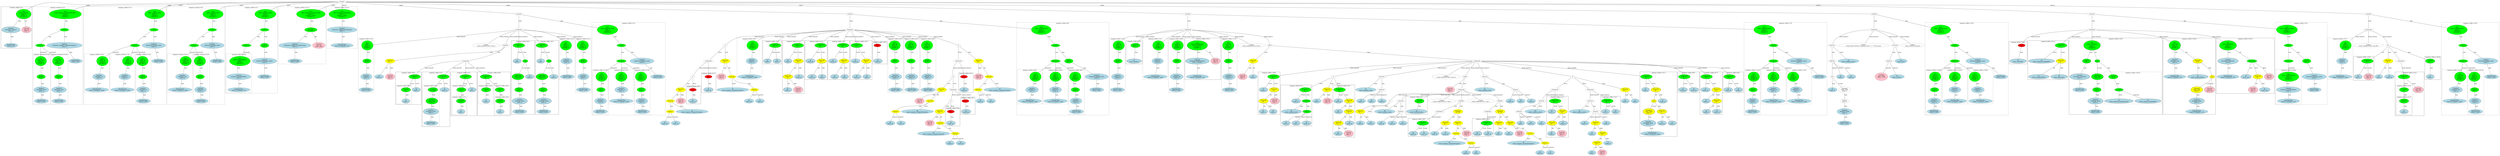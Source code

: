 strict graph "" {
	graph [bb="0,0,24118,1879.5"];
	node [label="\N"];
	subgraph cluster260 {
		graph [bb="10914,762.82,11066,1423.7",
			label="anagram_stdlib.c:75:8",
			lheight=0.21,
			lp="10990,1412.2",
			lwidth=1.69,
			style=dashed
		];
		263	[fillcolor=lightblue,
			height=0.74639,
			label="IdentifierType
names: ['char']",
			pos="10990,797.69",
			style="filled,dashed",
			width=1.8856];
		262	[fillcolor=lightblue,
			height=1.041,
			label="TypeDecl
declname: pi
quals: []",
			pos="10992,955.25",
			style="filled,dashed",
			width=1.7088];
		262 -- 263	[label=type,
			lp="11003,871.06",
			pos="10992,917.38 10991,888.81 10991,849.94 10990,824.59"];
		261	[fillcolor=green,
			height=0.74639,
			label="PtrDecl
quals: []",
			pos="10995,1144.6",
			style="filled,dashed",
			width=1.2178];
		261 -- 262	[label=type,
			lp="11006,1060.4",
			pos="10995,1117.6 10994,1085.2 10993,1029.7 10993,993.03"];
		260	[fillcolor=green,
			height=1.6303,
			label="Decl
name: pi
quals: []
storage: []
funcspec: []",
			pos="10996,1334",
			style="filled,dashed",
			width=1.591];
		260 -- 261	[label=type,
			lp="11008,1249.8",
			pos="10996,1275.3 10996,1240.6 10995,1198.3 10995,1171.6"];
	}
	subgraph cluster145 {
		graph [bb="7273,920.38,7513,1423.7",
			label="anagram_stdlib.c:48:17",
			lheight=0.21,
			lp="7393,1412.2",
			lwidth=1.79,
			style=dashed
		];
		147	[fillcolor=lightblue,
			height=0.74639,
			label="IdentifierType
names: ['unsigned', 'long']",
			pos="7393,955.25",
			style="filled,dashed",
			width=3.1034];
		146	[fillcolor=lightblue,
			height=1.041,
			label="TypeDecl
declname: j
quals: []",
			pos="7414,1144.6",
			style="filled,dashed",
			width=1.5713];
		146 -- 147	[label=type,
			lp="7418,1060.4",
			pos="7409.9,1107.1 7405.8,1070.3 7399.5,1014.6 7395.9,982.19"];
		145	[fillcolor=green,
			height=1.6303,
			label="Decl
name: j
quals: []
storage: []
funcspec: []",
			pos="7421,1334",
			style="filled,dashed",
			width=1.591];
		145 -- 146	[label=type,
			lp="7431,1249.8",
			pos="7418.8,1275.3 7417.7,1244.9 7416.4,1208.7 7415.4,1182.2"];
	}
	subgraph cluster2 {
		graph [bb="8,1299.1,310,1802.5",
			label="anagram_stdlib.c:21:5",
			lheight=0.21,
			lp="159,1791",
			lwidth=1.69
		];
		4	[fillcolor=lightblue,
			height=0.74639,
			label="IdentifierType
names: ['int']",
			pos="104,1334",
			style="filled,dashed",
			width=1.8463];
		3	[fillcolor=lightblue,
			height=1.041,
			label="TypeDecl
declname: counter2
quals: []",
			pos="104,1523.4",
			style=filled,
			width=2.4356];
		3 -- 4	[label=type,
			lp="116,1439.2",
			pos="104,1485.8 104,1449.1 104,1393.4 104,1360.9"];
		2	[fillcolor=green,
			height=1.6303,
			label="Decl
name: counter2
quals: []
storage: []
funcspec: []",
			pos="231,1712.8",
			style=filled,
			width=1.9838];
		2 -- 3	[label=type,
			lp="191,1628.6",
			pos="196.63,1661.1 174.89,1629 147.33,1588.3 127.94,1559.7"];
		5	[fillcolor=pink,
			height=1.041,
			label="Constant
type: int
value: 0",
			pos="256,1523.4",
			style=filled,
			width=1.2767];
		2 -- 5	[label=init,
			lp="252.5,1628.6",
			pos="238.67,1654.3 242.73,1623.8 247.6,1587.4 251.14,1560.8"];
	}
	subgraph cluster172 {
		graph [bb="8465,1109.8,8663,1391.9",
			label="anagram_stdlib.c:53:3",
			lheight=0.21,
			lp="8564,1380.4",
			lwidth=1.69
		];
		173	[fillcolor=lightblue,
			height=0.74639,
			label="ID
name: j",
			pos="8514,1144.6",
			style=filled,
			width=1.1392];
		172	[fillcolor=green,
			height=0.74639,
			label="Assignment
op: +=",
			pos="8531,1334",
			style=filled,
			width=1.6106];
		172 -- 173	[label=lvalue,
			lp="8542,1249.8",
			pos="8528.6,1307 8525.4,1271.2 8519.6,1207.1 8516.3,1171.5"];
		174	[fillcolor=lightblue,
			height=0.74639,
			label="ID
name: j",
			pos="8614,1144.6",
			style=filled,
			width=1.1392];
		172 -- 174	[label=rvalue,
			lp="8588,1249.8",
			pos="8542.4,1307.3 8558.3,1271.4 8587.1,1206.3 8602.9,1170.7"];
	}
	subgraph cluster160 {
		graph [bb="8001,752.21,8225,1391.9",
			label="anagram_stdlib.c:51:3",
			lheight=0.21,
			lp="8113,1380.4",
			lwidth=1.69
		];
		161	[fillcolor=lightblue,
			height=0.74639,
			label="ID
name: j",
			pos="8057,1144.6",
			style=filled,
			width=1.1392];
		160	[fillcolor=green,
			height=0.74639,
			label="Assignment
op: =",
			pos="8159,1334",
			style=filled,
			width=1.6106];
		160 -- 161	[label=lvalue,
			lp="8135,1249.8",
			pos="8145.2,1307.7 8125.6,1271.7 8089.8,1205.9 8070.4,1170.2"];
		162	[fillcolor=yellow,
			height=0.74639,
			label="BinaryOp
op: *",
			pos="8166,1144.6",
			style=filled,
			width=1.3749];
		160 -- 162	[label=rvalue,
			lp="8180,1249.8",
			pos="8160,1307 8161.3,1271.3 8163.7,1207.5 8165,1171.8"];
		163	[fillcolor=yellow,
			height=0.74639,
			label="BinaryOp
op: /",
			pos="8058,955.25",
			style=filled,
			width=1.3749];
		162 -- 163	[label=left,
			lp="8131.5,1060.4",
			pos="8151.7,1118.7 8131,1082.9 8093.1,1017.1 8072.4,981.23"];
		166	[fillcolor=lightblue,
			height=0.74639,
			label="ID
name: es",
			pos="8171,955.25",
			style=filled,
			width=1.2767];
		162 -- 166	[label=right,
			lp="8182,1060.4",
			pos="8166.7,1117.6 8167.6,1081.9 8169.3,1018.1 8170.3,982.38"];
		164	[fillcolor=lightblue,
			height=0.74639,
			label="ID
name: n",
			pos="8055,797.69",
			style=filled,
			width=1.1982];
		163 -- 164	[label=left,
			lp="8066.5,871.06",
			pos="8057.5,928.21 8056.9,899.49 8056.1,853.56 8055.5,824.81"];
		165	[fillcolor=pink,
			height=1.041,
			label="Constant
type: int
value: 6",
			pos="8162,797.69",
			style=filled,
			width=1.2767];
		163 -- 165	[label=right,
			lp="8130,871.06",
			pos="8074.5,929.6 8092.3,902.95 8120.8,860.38 8140.4,831.05"];
	}
	subgraph cluster213 {
		graph [bb="9198,498.99,9336,710.34",
			label="anagram_stdlib.c:60:7",
			lheight=0.21,
			lp="9267,698.84",
			lwidth=1.69
		];
		214	[fillcolor=lightblue,
			height=0.74639,
			label="ID
name: pk",
			pos="9254,533.86",
			style=filled,
			width=1.3356];
		213	[fillcolor=red,
			height=0.5,
			label=Return,
			pos="9247,661.34",
			style=filled,
			width=0.95686];
		213 -- 214	[label=expr,
			lp="9263.5,598.36",
			pos="9248,643.16 9249.1,621.95 9251.2,585.67 9252.5,561"];
	}
	subgraph cluster554 {
		graph [bb="23039,482.99,23324,1013.1",
			label="anagram_stdlib.c:151:6",
			lheight=0.21,
			lp="23182,1001.6",
			lwidth=1.79
		];
		subgraph cluster555 {
			graph [bb="23047,490.99,23208,855.56",
				label="anagram_stdlib.c:151:6",
				lheight=0.21,
				lp="23128,844.06",
				lwidth=1.79,
				style=dashed
			];
			subgraph cluster556 {
				graph [bb="23055,498.99,23200,719.21",
					label="anagram_stdlib.c:151:6",
					lheight=0.21,
					lp="23128,707.71",
					lwidth=1.79
				];
				557	[fillcolor=lightblue,
					height=0.74639,
					label="ID
name: p",
					pos="23127,533.86",
					style=filled,
					width=1.1982];
				556	[fillcolor=green,
					height=0.74639,
					label="UnaryOp
op: p++",
					pos="23127,661.34",
					style=filled,
					width=1.316];
				556 -- 557	[label=expr,
					lp="23140,598.36",
					pos="23127,634.34 23127,612.81 23127,582.35 23127,560.83"];
			}
			555	[fillcolor=green,
				height=0.74639,
				label="UnaryOp
op: *",
				pos="23127,797.69",
				style=filled,
				width=1.316];
			555 -- 556	[label=expr,
				lp="23140,734.71",
				pos="23127,770.78 23127,747.15 23127,712.38 23127,688.62"];
		}
		554	[fillcolor=green,
			height=0.74639,
			label="Assignment
op: =",
			pos="23127,955.25",
			style=filled,
			width=1.6106];
		554 -- 555	[label=lvalue,
			lp="23144,871.06",
			pos="23127,928.21 23127,899.49 23127,853.56 23127,824.81"];
		558	[fillcolor=pink,
			height=1.041,
			label="Constant
type: char
value: '\0'",
			pos="23266,797.69",
			style=filled,
			width=1.3946];
		554 -- 558	[label=rvalue,
			lp="23221,871.06",
			pos="23149,929.94 23173,902.77 23212,858.72 23239,829.23"];
	}
	subgraph cluster551 {
		graph [bb="22671,920.38,22823,1202.5",
			label="anagram_stdlib.c:150:28",
			lheight=0.21,
			lp="22747,1191",
			lwidth=1.89
		];
		552	[fillcolor=lightblue,
			height=0.74639,
			label="ID
name: i",
			pos="22768,955.25",
			style=filled,
			width=1.1392];
		551	[fillcolor=green,
			height=0.74639,
			label="UnaryOp
op: ++",
			pos="22768,1144.6",
			style=filled,
			width=1.316];
		551 -- 552	[label=expr,
			lp="22780,1060.4",
			pos="22768,1117.6 22768,1081.9 22768,1018.1 22768,982.38"];
	}
	subgraph cluster276 {
		graph [bb="11760,1109.8,11918,1391.9",
			label="anagram_stdlib.c:77:9",
			lheight=0.21,
			lp="11839,1380.4",
			lwidth=1.69
		];
		277	[fillcolor=lightblue,
			height=0.74639,
			label="ID
name: counter2",
			pos="11839,1144.6",
			style=filled,
			width=1.9838];
		276	[fillcolor=green,
			height=0.74639,
			label="UnaryOp
op: p++",
			pos="11827,1334",
			style=filled,
			width=1.316];
		276 -- 277	[label=expr,
			lp="11846,1249.8",
			pos="11829,1307 11831,1271.3 11835,1207.5 11837,1171.8"];
	}
	subgraph cluster257 {
		graph [bb="10666,920.38,10906,1423.7",
			label="anagram_stdlib.c:74:17",
			lheight=0.21,
			lp="10786,1412.2",
			lwidth=1.79,
			style=dashed
		];
		259	[fillcolor=lightblue,
			height=0.74639,
			label="IdentifierType
names: ['unsigned', 'long']",
			pos="10786,955.25",
			style="filled,dashed",
			width=3.1034];
		258	[fillcolor=lightblue,
			height=1.041,
			label="TypeDecl
declname: j
quals: []",
			pos="10807,1144.6",
			style="filled,dashed",
			width=1.5713];
		258 -- 259	[label=type,
			lp="10811,1060.4",
			pos="10803,1107.1 10799,1070.3 10793,1014.6 10789,982.19"];
		257	[fillcolor=green,
			height=1.6303,
			label="Decl
name: j
quals: []
storage: []
funcspec: []",
			pos="10837,1334",
			style="filled,dashed",
			width=1.591];
		257 -- 258	[label=type,
			lp="10837,1249.8",
			pos="10828,1276 10823,1245.4 10817,1208.7 10813,1182"];
	}
	subgraph cluster106 {
		graph [bb="3961,618.47,4214,1013.1",
			label="anagram_stdlib.c:39:5",
			lheight=0.21,
			lp="4087.5,1001.6",
			lwidth=1.69
		];
		subgraph cluster108 {
			graph [bb="3969,626.47,4114,855.56",
				label="anagram_stdlib.c:39:10",
				lheight=0.21,
				lp="4041.5,844.06",
				lwidth=1.79,
				style=dashed
			];
			109	[fillcolor=lightblue,
				height=0.74639,
				label="ID
name: i",
				pos="4056,661.34",
				style=filled,
				width=1.1392];
			108	[fillcolor=green,
				height=0.74639,
				label="UnaryOp
op: *",
				pos="4056,797.69",
				style=filled,
				width=1.316];
			108 -- 109	[label=expr,
				lp="4068.5,734.71",
				pos="4056,770.78 4056,747.15 4056,712.38 4056,688.62"];
		}
		107	[fillcolor=lightblue,
			height=0.74639,
			label="ID
name: c",
			pos="4164,797.69",
			style=filled,
			width=1.1785];
		106	[fillcolor=green,
			height=0.74639,
			label="Assignment
op: =",
			pos="4148,955.25",
			style=filled,
			width=1.6106];
		106 -- 108	[label=rvalue,
			lp="4119,871.06",
			pos="4133.2,929.25 4116,900.14 4087.7,852.34 4070.6,823.36"];
		106 -- 107	[label=lvalue,
			lp="4174,871.06",
			pos="4150.7,928.21 4153.6,899.41 4158.4,853.28 4161.3,824.55"];
	}
	subgraph cluster545 {
		graph [bb="23332,909.77,23540,1202.5",
			label="anagram_stdlib.c:150:9",
			lheight=0.21,
			lp="23436,1191",
			lwidth=1.79
		];
		546	[fillcolor=lightblue,
			height=0.74639,
			label="ID
name: i",
			pos="23381,955.25",
			style=filled,
			width=1.1392];
		545	[fillcolor=green,
			height=0.74639,
			label="Assignment
op: =",
			pos="23398,1144.6",
			style=filled,
			width=1.6106];
		545 -- 546	[label=lvalue,
			lp="23408,1060.4",
			pos="23396,1117.6 23392,1081.8 23387,1017.8 23383,982.08"];
		547	[fillcolor=pink,
			height=1.041,
			label="Constant
type: int
value: 0",
			pos="23486,955.25",
			style=filled,
			width=1.2767];
		545 -- 547	[label=rvalue,
			lp="23456,1060.4",
			pos="23410,1118 23426,1084.9 23453,1027.3 23470,990.48"];
	}
	subgraph cluster540 {
		graph [bb="22423,920.38,22663,1423.7",
			label="anagram_stdlib.c:147:17",
			lheight=0.21,
			lp="22543,1412.2",
			lwidth=1.89,
			style=dashed
		];
		542	[fillcolor=lightblue,
			height=0.74639,
			label="IdentifierType
names: ['unsigned', 'long']",
			pos="22543,955.25",
			style="filled,dashed",
			width=3.1034];
		541	[fillcolor=lightblue,
			height=1.041,
			label="TypeDecl
declname: i
quals: []",
			pos="22562,1144.6",
			style="filled,dashed",
			width=1.5713];
		541 -- 542	[label=type,
			lp="22567,1060.4",
			pos="22558,1107.1 22555,1070.3 22549,1014.6 22546,982.19"];
		540	[fillcolor=green,
			height=1.6303,
			label="Decl
name: i
quals: []
storage: []
funcspec: []",
			pos="22592,1334",
			style="filled,dashed",
			width=1.591];
		540 -- 541	[label=type,
			lp="22592,1249.8",
			pos="22583,1276 22578,1245.4 22572,1208.7 22568,1182"];
	}
	subgraph cluster211 {
		graph [bb="9052,359.25,9190,582.86",
			label="anagram_stdlib.c:59:9",
			lheight=0.21,
			lp="9121,571.36",
			lwidth=1.69
		];
		212	[fillcolor=lightblue,
			height=0.74639,
			label="ID
name: pj",
			pos="9108,394.12",
			style=filled,
			width=1.2767];
		211	[fillcolor=red,
			height=0.5,
			label=Return,
			pos="9108,533.86",
			style=filled,
			width=0.95686];
		211 -- 212	[label=expr,
			lp="9120.5,467.49",
			pos="9108,515.7 9108,491.97 9108,448.95 9108,421.23"];
	}
	subgraph cluster241 {
		graph [bb="16725,490.99,17535,1613.1",
			label="anagram_stdlib.c:72:6",
			lheight=0.21,
			lp="17130,1601.6",
			lwidth=1.69,
			style=dashed
		];
		subgraph cluster244 {
			graph [bb="16733,498.99,16885,1044.9",
				label="anagram_stdlib.c:72:27",
				lheight=0.21,
				lp="16809,1033.4",
				lwidth=1.79,
				style=dashed
			];
			247	[fillcolor=lightblue,
				height=0.74639,
				label="IdentifierType
names: ['char']",
				pos="16809,533.86",
				style="filled,dashed",
				width=1.8856];
			246	[fillcolor=lightblue,
				height=1.041,
				label="TypeDecl
declname: a
quals: []",
				pos="16811,661.34",
				style="filled,dashed",
				width=1.6303];
			246 -- 247	[label=type,
				lp="16823,598.36",
				pos="16810,623.71 16810,603.6 16810,579.14 16809,560.97"];
			245	[fillcolor=green,
				height=0.74639,
				label="PtrDecl
quals: []",
				pos="16814,797.69",
				style="filled,dashed",
				width=1.2178];
			245 -- 246	[label=type,
				lp="16825,734.71",
				pos="16813,770.78 16813,750.35 16812,721.59 16812,698.83"];
			244	[fillcolor=green,
				height=1.6303,
				label="Decl
name: a
quals: []
storage: []
funcspec: []",
				pos="16819,955.25",
				style="filled,dashed",
				width=1.591];
			244 -- 245	[label=type,
				lp="16829,871.06",
				pos="16817,896.32 16816,871.79 16815,844.43 16815,824.93"];
		}
		subgraph cluster251 {
			graph [bb="17141,626.47,17381,1044.9",
				label="anagram_stdlib.c:72:62",
				lheight=0.21,
				lp="17261,1033.4",
				lwidth=1.79,
				style=dashed
			];
			253	[fillcolor=lightblue,
				height=0.74639,
				label="IdentifierType
names: ['unsigned', 'long']",
				pos="17261,661.34",
				style="filled,dashed",
				width=3.1034];
			252	[fillcolor=lightblue,
				height=1.041,
				label="TypeDecl
declname: es
quals: []",
				pos="17236,797.69",
				style="filled,dashed",
				width=1.7285];
			252 -- 253	[label=type,
				lp="17261,734.71",
				pos="17243,760.33 17247,737.64 17252,708.96 17256,688.5"];
			251	[fillcolor=green,
				height=1.6303,
				label="Decl
name: es
quals: []
storage: []
funcspec: []",
				pos="17208,955.25",
				style="filled,dashed",
				width=1.591];
			251 -- 252	[label=type,
				lp="17236,871.06",
				pos="17218,897.21 17222,876.57 17226,853.83 17229,835.4"];
		}
		subgraph cluster248 {
			graph [bb="16893,626.47,17133,1044.9",
				label="anagram_stdlib.c:72:45",
				lheight=0.21,
				lp="17013,1033.4",
				lwidth=1.79,
				style=dashed
			];
			250	[fillcolor=lightblue,
				height=0.74639,
				label="IdentifierType
names: ['unsigned', 'long']",
				pos="17013,661.34",
				style="filled,dashed",
				width=3.1034];
			249	[fillcolor=lightblue,
				height=1.041,
				label="TypeDecl
declname: n
quals: []",
				pos="17013,797.69",
				style="filled,dashed",
				width=1.6303];
			249 -- 250	[label=type,
				lp="17025,734.71",
				pos="17013,759.98 17013,737.29 17013,708.72 17013,688.36"];
			248	[fillcolor=green,
				height=1.6303,
				label="Decl
name: n
quals: []
storage: []
funcspec: []",
				pos="17013,955.25",
				style="filled,dashed",
				width=1.591];
			248 -- 249	[label=type,
				lp="17025,871.06",
				pos="17013,896.32 17013,875.94 17013,853.6 17013,835.44"];
		}
		243	[fillcolor=green,
			height=0.5,
			label=ParamList,
			pos="17013,1144.6",
			style="filled,dashed",
			width=1.3179];
		243 -- 244	[label="params[0]",
			lp="16940,1060.4",
			pos="16991,1128.6 16965,1110.3 16922,1077.9 16889,1044.9 16876,1032.2 16864,1017.1 16853,1003.1"];
		243 -- 248	[label="params[1]",
			lp="17041,1060.4",
			pos="17013,1126.3 17013,1101.1 17013,1052.8 17013,1014.2"];
		243 -- 251	[label="params[2]",
			lp="17156,1060.4",
			pos="17035,1128.6 17061,1110.3 17104,1077.8 17137,1044.9 17150,1032 17163,1016.7 17174,1002.6"];
		242	[fillcolor=green,
			height=0.5,
			label=FuncDecl,
			pos="17013,1334",
			style="filled,dashed",
			width=1.2457];
		242 -- 243	[label=args,
			lp="17024,1249.8",
			pos="17013,1315.7 17013,1280 17013,1198.5 17013,1162.9"];
		254	[fillcolor=lightblue,
			height=1.041,
			label="TypeDecl
declname: anagram_qsorts
quals: []",
			pos="17260,1144.6",
			style="filled,dashed",
			width=3.2016];
		242 -- 254	[label=type,
			lp="17142,1249.8",
			pos="17033,1317.7 17073,1287.6 17162,1220.3 17216,1179.3"];
		255	[fillcolor=lightblue,
			height=0.74639,
			label="IdentifierType
names: ['void']",
			pos="17458,955.25",
			style="filled,dashed",
			width=1.9053];
		254 -- 255	[label=type,
			lp="17388,1060.4",
			pos="17307,1110.2 17331,1092.1 17361,1068.5 17385,1044.9 17405,1025 17426,999.64 17440,981.17"];
		241	[fillcolor=green,
			height=1.6303,
			label="Decl
name: anagram_qsorts
quals: []
storage: []
funcspec: []",
			pos="16922,1523.4",
			style="filled,dashed",
			width=2.7499];
		241 -- 242	[label=type,
			lp="16977,1439.2",
			pos="16949,1466.7 16968,1427.4 16992,1377.4 17005,1351.8"];
	}
	subgraph cluster92 {
		graph [bb="3501,498.99,3741,1391.9",
			label="anagram_stdlib.c:36:3",
			lheight=0.21,
			lp="3621,1380.4",
			lwidth=1.69
		];
		93	[fillcolor=lightblue,
			height=0.74639,
			label="ID
name: j",
			pos="3599,1144.6",
			style=filled,
			width=1.1392];
		92	[fillcolor=green,
			height=0.74639,
			label="Assignment
op: =",
			pos="3675,1334",
			style=filled,
			width=1.6106];
		92 -- 93	[label=lvalue,
			lp="3659,1249.8",
			pos="3663.6,1307.5 3657.1,1292.9 3648.9,1274.2 3642,1257.3 3629.9,1227.9 3616.9,1193.8 3608.4,1171"];
		94	[fillcolor=green,
			height=0.5,
			label=Cast,
			pos="3685,1144.6",
			style=filled,
			width=0.75];
		92 -- 94	[label=rvalue,
			lp="3697,1249.8",
			pos="3676.4,1307 3678.5,1268 3682.3,1195.8 3684.1,1162.8"];
		95	[fillcolor=green,
			height=1.041,
			label="Typename
name: None
quals: []",
			pos="3568,955.25",
			style=filled,
			width=1.6303];
		94 -- 95	[label=to_type,
			lp="3656.5,1060.4",
			pos="3674.9,1127.5 3667.7,1115.9 3657.8,1100 3649,1085.9 3628.8,1053.5 3605.7,1016.5 3589.3,990.38"];
		99	[fillcolor=lightblue,
			height=0.74639,
			label="ID
name: ij",
			pos="3689,955.25",
			style=filled,
			width=1.2178];
		94 -- 99	[label=expr,
			lp="3699.5,1060.4",
			pos="3685.4,1126.3 3686.1,1093.4 3687.6,1021.3 3688.4,982.4"];
		96	[fillcolor=green,
			height=0.74639,
			label="PtrDecl
quals: []",
			pos="3578,797.69",
			style=filled,
			width=1.2178];
		95 -- 96	[label=type,
			lp="3586,871.06",
			pos="3570.3,917.77 3572.2,889.22 3574.7,850.19 3576.3,824.72"];
		98	[fillcolor=lightblue,
			height=0.74639,
			label="IdentifierType
names: ['char']",
			pos="3584,533.86",
			style="filled,dashed",
			width=1.8856];
		97	[fillcolor=lightblue,
			height=1.041,
			label="TypeDecl
declname: None
quals: []",
			pos="3584,661.34",
			style=filled,
			width=2.082];
		97 -- 98	[label=type,
			lp="3596,598.36",
			pos="3584,623.71 3584,603.6 3584,579.14 3584,560.97"];
		96 -- 97	[label=type,
			lp="3593,734.71",
			pos="3579.2,770.78 3580.1,750.35 3581.4,721.59 3582.4,698.83"];
	}
	subgraph cluster527 {
		graph [bb="23548,490.99,24110,1613.1",
			label="anagram_stdlib.c:145:6",
			lheight=0.21,
			lp="23829,1601.6",
			lwidth=1.79,
			style=dashed
		];
		subgraph cluster534 {
			graph [bb="23716,626.47,23956,1044.9",
				label="anagram_stdlib.c:145:44",
				lheight=0.21,
				lp="23836,1033.4",
				lwidth=1.89,
				style=dashed
			];
			536	[fillcolor=lightblue,
				height=0.74639,
				label="IdentifierType
names: ['unsigned', 'long']",
				pos="23836,661.34",
				style="filled,dashed",
				width=3.1034];
			535	[fillcolor=lightblue,
				height=1.041,
				label="TypeDecl
declname: len
quals: []",
				pos="23813,797.69",
				style="filled,dashed",
				width=1.8267];
			535 -- 536	[label=type,
				lp="23836,734.71",
				pos="23819,760.33 23823,737.64 23828,708.96 23832,688.5"];
			534	[fillcolor=green,
				height=1.6303,
				label="Decl
name: len
quals: []
storage: []
funcspec: []",
				pos="23785,955.25",
				style="filled,dashed",
				width=1.591];
			534 -- 535	[label=type,
				lp="23812,871.06",
				pos="23795,897.21 23799,876.57 23803,853.83 23806,835.4"];
		}
		subgraph cluster530 {
			graph [bb="23556,498.99,23708,1044.9",
				label="anagram_stdlib.c:145:26",
				lheight=0.21,
				lp="23632,1033.4",
				lwidth=1.89,
				style=dashed
			];
			533	[fillcolor=lightblue,
				height=0.74639,
				label="IdentifierType
names: ['char']",
				pos="23632,533.86",
				style="filled,dashed",
				width=1.8856];
			532	[fillcolor=lightblue,
				height=1.041,
				label="TypeDecl
declname: p
quals: []",
				pos="23634,661.34",
				style="filled,dashed",
				width=1.6303];
			532 -- 533	[label=type,
				lp="23645,598.36",
				pos="23633,623.71 23633,603.6 23633,579.14 23632,560.97"];
			531	[fillcolor=green,
				height=0.74639,
				label="PtrDecl
quals: []",
				pos="23637,797.69",
				style="filled,dashed",
				width=1.2178];
			531 -- 532	[label=type,
				lp="23647,734.71",
				pos="23636,770.78 23636,750.35 23635,721.59 23635,698.83"];
			530	[fillcolor=green,
				height=1.6303,
				label="Decl
name: p
quals: []
storage: []
funcspec: []",
				pos="23642,955.25",
				style="filled,dashed",
				width=1.591];
			530 -- 531	[label=type,
				lp="23651,871.06",
				pos="23640,896.32 23639,871.79 23638,844.43 23638,824.93"];
		}
		529	[fillcolor=green,
			height=0.5,
			label=ParamList,
			pos="23681,1144.6",
			style="filled,dashed",
			width=1.3179];
		529 -- 530	[label="params[0]",
			lp="23692,1060.4",
			pos="23677,1126.7 23672,1101.2 23662,1051.8 23654,1012.7"];
		529 -- 534	[label="params[1]",
			lp="23758,1060.4",
			pos="23691,1126.8 23699,1111.5 23713,1088.3 23724,1067.9 23735,1048.1 23747,1026.1 23758,1006.9"];
		528	[fillcolor=green,
			height=0.5,
			label=FuncDecl,
			pos="23681,1334",
			style="filled,dashed",
			width=1.2457];
		528 -- 529	[label=args,
			lp="23692,1249.8",
			pos="23681,1315.7 23681,1280 23681,1198.5 23681,1162.9"];
		537	[fillcolor=lightblue,
			height=1.041,
			label="TypeDecl
declname: anagram_bzero
quals: []",
			pos="23863,1144.6",
			style="filled,dashed",
			width=3.1623];
		528 -- 537	[label=type,
			lp="23778,1249.8",
			pos="23697,1317 23726,1286.9 23790,1221.2 23829,1180.5"];
		538	[fillcolor=lightblue,
			height=0.74639,
			label="IdentifierType
names: ['void']",
			pos="24033,955.25",
			style="filled,dashed",
			width=1.9053];
		537 -- 538	[label=type,
			lp="23964,1060.4",
			pos="23899,1108.7 23917,1090.2 23940,1066.7 23960,1044.9 23979,1024 23999,999.25 24013,981.21"];
		527	[fillcolor=green,
			height=1.6303,
			label="Decl
name: anagram_bzero
quals: []
storage: []
funcspec: []",
			pos="23667,1523.4",
			style="filled,dashed",
			width=2.7106];
		527 -- 528	[label=type,
			lp="23685,1439.2",
			pos="23671,1464.6 23674,1425.9 23678,1377.6 23680,1352.3"];
	}
	subgraph cluster268 {
		graph [bb="11234,762.82,11386,1423.7",
			label="anagram_stdlib.c:75:18",
			lheight=0.21,
			lp="11310,1412.2",
			lwidth=1.79,
			style=dashed
		];
		271	[fillcolor=lightblue,
			height=0.74639,
			label="IdentifierType
names: ['char']",
			pos="11310,797.69",
			style="filled,dashed",
			width=1.8856];
		270	[fillcolor=lightblue,
			height=1.041,
			label="TypeDecl
declname: pn
quals: []",
			pos="11313,955.25",
			style="filled,dashed",
			width=1.7678];
		270 -- 271	[label=type,
			lp="11324,871.06",
			pos="11312,917.38 11312,888.81 11311,849.94 11310,824.59"];
		269	[fillcolor=green,
			height=0.74639,
			label="PtrDecl
quals: []",
			pos="11316,1144.6",
			style="filled,dashed",
			width=1.2178];
		269 -- 270	[label=type,
			lp="11327,1060.4",
			pos="11316,1117.6 11315,1085.2 11314,1029.7 11314,993.03"];
		268	[fillcolor=green,
			height=1.6303,
			label="Decl
name: pn
quals: []
storage: []
funcspec: []",
			pos="11320,1334",
			style="filled,dashed",
			width=1.591];
		268 -- 269	[label=type,
			lp="11331,1249.8",
			pos="11319,1275.3 11318,1240.6 11317,1198.3 11317,1171.6"];
	}
	subgraph cluster524 {
		graph [bb="19700,1109.8,19874,1383",
			label="anagram_stdlib.c:142:3",
			lheight=0.21,
			lp="19787,1371.5",
			lwidth=1.79
		];
		525	[fillcolor=lightblue,
			height=0.74639,
			label="ID
name: currentPos",
			pos="19787,1144.6",
			style=filled,
			width=2.1999];
		524	[fillcolor=red,
			height=0.5,
			label=Return,
			pos="19810,1334",
			style=filled,
			width=0.95686];
		524 -- 525	[label=expr,
			lp="19814,1249.8",
			pos="19808,1315.7 19804,1282.7 19795,1210.7 19790,1171.8"];
	}
	subgraph cluster519 {
		graph [bb="19297,920.38,19692,1391.9",
			label="anagram_stdlib.c:141:3",
			lheight=0.21,
			lp="19494,1380.4",
			lwidth=1.79
		];
		520	[fillcolor=lightblue,
			height=0.74639,
			label="ID
name: anagram_freeHeapPos",
			pos="19430,1144.6",
			style=filled,
			width=3.4766];
		519	[fillcolor=green,
			height=0.74639,
			label="Assignment
op: +=",
			pos="19623,1334",
			style=filled,
			width=1.6106];
		519 -- 520	[label=lvalue,
			lp="19561,1249.8",
			pos="19599,1309.3 19562,1273.8 19494,1207.3 19456,1171"];
		521	[fillcolor=yellow,
			height=0.74639,
			label="BinaryOp
op: +",
			pos="19623,1144.6",
			style=filled,
			width=1.3749];
		519 -- 521	[label=rvalue,
			lp="19640,1249.8",
			pos="19623,1307 19623,1271.3 19623,1207.5 19623,1171.8"];
		522	[fillcolor=lightblue,
			height=0.74639,
			label="ID
name: numberOfBytes",
			pos="19405,955.25",
			style=filled,
			width=2.7695];
		521 -- 522	[label=left,
			lp="19552,1060.4",
			pos="19601,1120.6 19590,1109.8 19576,1097 19564,1085.9 19542,1066.6 19536,1063.3 19513,1044.9 19487,1023.5 19457,999 19435,981.18"];
		523	[fillcolor=lightblue,
			height=0.74639,
			label="ID
name: adjustment",
			pos="19603,955.25",
			style=filled,
			width=2.2392];
		521 -- 523	[label=right,
			lp="19628,1060.4",
			pos="19620,1117.6 19616,1081.9 19610,1018.1 19606,982.38"];
	}
	subgraph cluster180 {
		graph [bb="8903,920.38,9132,1391.9",
			label="anagram_stdlib.c:55:3",
			lheight=0.21,
			lp="9017.5,1380.4",
			lwidth=1.69
		];
		181	[fillcolor=lightblue,
			height=0.74639,
			label="ID
name: pk",
			pos="8959,1144.6",
			style=filled,
			width=1.3356];
		180	[fillcolor=green,
			height=0.74639,
			label="Assignment
op: =",
			pos="8969,1334",
			style=filled,
			width=1.6106];
		180 -- 181	[label=lvalue,
			lp="8982,1249.8",
			pos="8967.6,1307 8965.7,1271.3 8962.3,1207.5 8960.4,1171.8"];
		182	[fillcolor=yellow,
			height=0.74639,
			label="BinaryOp
op: +",
			pos="9075,1144.6",
			style=filled,
			width=1.3749];
		180 -- 182	[label=rvalue,
			lp="9036,1249.8",
			pos="8983.3,1307.7 9003.6,1271.8 9040.7,1206.2 9060.9,1170.5"];
		183	[fillcolor=lightblue,
			height=0.74639,
			label="ID
name: pj",
			pos="8974,955.25",
			style=filled,
			width=1.2767];
		182 -- 183	[label=left,
			lp="9043.5,1060.4",
			pos="9061.6,1118.7 9042.3,1082.9 9006.8,1017.1 8987.5,981.23"];
		184	[fillcolor=lightblue,
			height=0.74639,
			label="ID
name: j",
			pos="9079,955.25",
			style=filled,
			width=1.1392];
		182 -- 184	[label=right,
			lp="9090,1060.4",
			pos="9075.6,1117.6 9076.3,1081.9 9077.7,1018.1 9078.4,982.38"];
	}
	subgraph cluster56 {
		graph [bb="5841,490.99,6563,1613.1",
			label="anagram_stdlib.c:31:6",
			lheight=0.21,
			lp="6202,1601.6",
			lwidth=1.69,
			style=dashed
		];
		subgraph cluster63 {
			graph [bb="6009,498.99,6161,1044.9",
				label="anagram_stdlib.c:31:36",
				lheight=0.21,
				lp="6085,1033.4",
				lwidth=1.79,
				style=dashed
			];
			66	[fillcolor=lightblue,
				height=0.74639,
				label="IdentifierType
names: ['char']",
				pos="6085,533.86",
				style="filled,dashed",
				width=1.8856];
			65	[fillcolor=lightblue,
				height=1.041,
				label="TypeDecl
declname: ij
quals: []",
				pos="6085,661.34",
				style="filled,dashed",
				width=1.6499];
			65 -- 66	[label=type,
				lp="6097,598.36",
				pos="6085,623.71 6085,603.6 6085,579.14 6085,560.97"];
			64	[fillcolor=green,
				height=0.74639,
				label="PtrDecl
quals: []",
				pos="6085,797.69",
				style="filled,dashed",
				width=1.2178];
			64 -- 65	[label=type,
				lp="6097,734.71",
				pos="6085,770.78 6085,750.35 6085,721.59 6085,698.83"];
			63	[fillcolor=green,
				height=1.6303,
				label="Decl
name: ij
quals: []
storage: []
funcspec: []",
				pos="6085,955.25",
				style="filled,dashed",
				width=1.591];
			63 -- 64	[label=type,
				lp="6097,871.06",
				pos="6085,896.32 6085,871.79 6085,844.43 6085,824.93"];
		}
		subgraph cluster67 {
			graph [bb="6169,626.47,6409,1044.9",
				label="anagram_stdlib.c:31:55",
				lheight=0.21,
				lp="6289,1033.4",
				lwidth=1.79,
				style=dashed
			];
			69	[fillcolor=lightblue,
				height=0.74639,
				label="IdentifierType
names: ['unsigned', 'long']",
				pos="6289,661.34",
				style="filled,dashed",
				width=3.1034];
			68	[fillcolor=lightblue,
				height=1.041,
				label="TypeDecl
declname: es
quals: []",
				pos="6264,797.69",
				style="filled,dashed",
				width=1.7285];
			68 -- 69	[label=type,
				lp="6289,734.71",
				pos="6270.8,760.33 6275,737.64 6280.3,708.96 6284.1,688.5"];
			67	[fillcolor=green,
				height=1.6303,
				label="Decl
name: es
quals: []
storage: []
funcspec: []",
				pos="6236,955.25",
				style="filled,dashed",
				width=1.591];
			67 -- 68	[label=type,
				lp="6264,871.06",
				pos="6246.3,897.21 6250,876.57 6254.1,853.83 6257.4,835.4"];
		}
		subgraph cluster59 {
			graph [bb="5849,498.99,6001,1044.9",
				label="anagram_stdlib.c:31:26",
				lheight=0.21,
				lp="5925,1033.4",
				lwidth=1.79,
				style=dashed
			];
			62	[fillcolor=lightblue,
				height=0.74639,
				label="IdentifierType
names: ['char']",
				pos="5925,533.86",
				style="filled,dashed",
				width=1.8856];
			61	[fillcolor=lightblue,
				height=1.041,
				label="TypeDecl
declname: ii
quals: []",
				pos="5927,661.34",
				style="filled,dashed",
				width=1.6499];
			61 -- 62	[label=type,
				lp="5939,598.36",
				pos="5926.4,623.71 5926.1,603.6 5925.7,579.14 5925.4,560.97"];
			60	[fillcolor=green,
				height=0.74639,
				label="PtrDecl
quals: []",
				pos="5930,797.69",
				style="filled,dashed",
				width=1.2178];
			60 -- 61	[label=type,
				lp="5941,734.71",
				pos="5929.4,770.78 5929,750.35 5928.3,721.59 5927.8,698.83"];
			59	[fillcolor=green,
				height=1.6303,
				label="Decl
name: ii
quals: []
storage: []
funcspec: []",
				pos="5935,955.25",
				style="filled,dashed",
				width=1.591];
			59 -- 60	[label=type,
				lp="5945,871.06",
				pos="5933.1,896.32 5932.3,871.79 5931.5,844.43 5930.8,824.93"];
		}
		58	[fillcolor=green,
			height=0.5,
			label=ParamList,
			pos="6085,1144.6",
			style="filled,dashed",
			width=1.3179];
		58 -- 59	[label="params[0]",
			lp="6051,1060.4",
			pos="6071.6,1127.3 6055.7,1107.7 6028.3,1074 6005,1044.9 5993.7,1030.8 5981.5,1015.4 5970.5,1001.5"];
		58 -- 63	[label="params[1]",
			lp="6113,1060.4",
			pos="6085,1126.3 6085,1101.1 6085,1052.8 6085,1014.2"];
		58 -- 67	[label="params[2]",
			lp="6187,1060.4",
			pos="6098.3,1127.2 6114.2,1107.7 6141.6,1074 6165,1044.9 6176.4,1030.8 6188.8,1015.4 6199.9,1001.4"];
		57	[fillcolor=green,
			height=0.5,
			label=FuncDecl,
			pos="6085,1334",
			style="filled,dashed",
			width=1.2457];
		57 -- 58	[label=args,
			lp="6096.5,1249.8",
			pos="6085,1315.7 6085,1280 6085,1198.5 6085,1162.9"];
		70	[fillcolor=lightblue,
			height=1.041,
			label="TypeDecl
declname: anagram_swapi
quals: []",
			pos="6289,1144.6",
			style="filled,dashed",
			width=3.182];
		57 -- 70	[label=type,
			lp="6193,1249.8",
			pos="6102,1317.4 6134.7,1287.4 6206.8,1221.1 6251.3,1180.3"];
		71	[fillcolor=lightblue,
			height=0.74639,
			label="IdentifierType
names: ['void']",
			pos="6486,955.25",
			style="filled,dashed",
			width=1.9053];
		70 -- 71	[label=type,
			lp="6416,1060.4",
			pos="6335.7,1110.2 6359.8,1092 6389.1,1068.5 6413,1044.9 6433.2,1025.1 6453.4,999.96 6467.5,981.53"];
		56	[fillcolor=green,
			height=1.6303,
			label="Decl
name: anagram_swapi
quals: []
storage: []
funcspec: []",
			pos="6016,1523.4",
			style="filled,dashed",
			width=2.7499];
		56 -- 57	[label=type,
			lp="6061,1439.2",
			pos="6036.8,1465.9 6051.2,1426.9 6069.3,1377.6 6078.7,1352.1"];
	}
	subgraph cluster236 {
		graph [bb="6921,762.82,7059,1004.2",
			label="anagram_stdlib.c:67:5",
			lheight=0.21,
			lp="6990,992.75",
			lwidth=1.69
		];
		237	[fillcolor=lightblue,
			height=0.74639,
			label="ID
name: pk",
			pos="6994,797.69",
			style=filled,
			width=1.3356];
		236	[fillcolor=red,
			height=0.5,
			label=Return,
			pos="6994,955.25",
			style=filled,
			width=0.95686];
		236 -- 237	[label=expr,
			lp="7006.5,871.06",
			pos="6994,937 6994,909.79 6994,856.71 6994,824.8"];
	}
	subgraph cluster381 {
		graph [bb="16339,233.3,16717,1013.1",
			label="anagram_stdlib.c:107:5",
			lheight=0.21,
			lp="16528,1001.6",
			lwidth=1.79
		];
		382	[fillcolor=lightblue,
			height=0.74639,
			label="ID
name: j",
			pos="16396,797.69",
			style=filled,
			width=1.1392];
		381	[fillcolor=green,
			height=0.74639,
			label="Assignment
op: =",
			pos="16405,955.25",
			style=filled,
			width=1.6106];
		381 -- 382	[label=lvalue,
			lp="16418,871.06",
			pos="16403,928.21 16402,899.41 16399,853.28 16397,824.55"];
		383	[fillcolor=yellow,
			height=0.74639,
			label="BinaryOp
op: /",
			pos="16505,797.69",
			style=filled,
			width=1.3749];
		381 -- 383	[label=rvalue,
			lp="16478,871.06",
			pos="16421,929.25 16440,900.14 16471,852.34 16489,823.36"];
		384	[fillcolor=yellow,
			height=0.5,
			label=Cast,
			pos="16479,661.34",
			style=filled,
			width=0.75];
		383 -- 384	[label=left,
			lp="16504,734.71",
			pos="16500,770.78 16495,743.79 16487,702.28 16482,679.24"];
		391	[fillcolor=lightblue,
			height=0.74639,
			label="ID
name: es",
			pos="16570,661.34",
			style=filled,
			width=1.2767];
		383 -- 391	[label=right,
			lp="16551,734.71",
			pos="16517,771.42 16529,747.4 16546,711.48 16558,687.5"];
		385	[fillcolor=yellow,
			height=1.041,
			label="Typename
name: None
quals: []",
			pos="16429,533.86",
			style=filled,
			width=1.6303];
		384 -- 385	[label=to_type,
			lp="16478,598.36",
			pos="16472,643.68 16465,625.08 16453,594.44 16443,570.4"];
		388	[fillcolor=yellow,
			height=0.74639,
			label="BinaryOp
op: -",
			pos="16561,533.86",
			style=filled,
			width=1.3749];
		384 -- 388	[label=expr,
			lp="16536,598.36",
			pos="16489,644.45 16503,623.08 16528,584.87 16545,559.7"];
		387	[fillcolor=lightblue,
			height=0.74639,
			label="IdentifierType
names: ['unsigned', 'long']",
			pos="16459,268.17",
			style="filled,dashed",
			width=3.1034];
		386	[fillcolor=lightblue,
			height=1.041,
			label="TypeDecl
declname: None
quals: []",
			pos="16422,394.12",
			style=filled,
			width=2.082];
		386 -- 387	[label=type,
			lp="16455,331.15",
			pos="16433,356.94 16439,337.22 16446,313.25 16451,295.35"];
		385 -- 386	[label=type,
			lp="16438,467.49",
			pos="16427,496.31 16426,476.39 16425,451.8 16424,431.84"];
		389	[fillcolor=lightblue,
			height=0.74639,
			label="ID
name: pj",
			pos="16561,394.12",
			style=filled,
			width=1.2767];
		388 -- 389	[label=left,
			lp="16570,467.49",
			pos="16561,506.96 16561,482.49 16561,445.97 16561,421.38"];
		390	[fillcolor=lightblue,
			height=0.74639,
			label="ID
name: a",
			pos="16667,394.12",
			style=filled,
			width=1.1785];
		388 -- 390	[label=right,
			lp="16627,467.49",
			pos="16579,508.87 16599,483.59 16629,444.02 16649,418.84"];
	}
	subgraph cluster361 {
		graph [bb="14161,233.3,14379,451.99",
			label="anagram_stdlib.c:100:9",
			lheight=0.21,
			lp="14270,440.49",
			lwidth=1.79
		];
		362	[fillcolor=lightblue,
			height=0.74639,
			label="ID
name: pj",
			pos="14215,268.17",
			style=filled,
			width=1.2767];
		361	[fillcolor=green,
			height=0.74639,
			label="Assignment
op: -=",
			pos="14311,394.12",
			style=filled,
			width=1.6106];
		361 -- 362	[label=lvalue,
			lp="14286,331.15",
			pos="14292,368.63 14275,346.76 14250,314.91 14234,293.19"];
		363	[fillcolor=lightblue,
			height=0.74639,
			label="ID
name: es",
			pos="14325,268.17",
			style=filled,
			width=1.2767];
		361 -- 363	[label=rvalue,
			lp="14336,331.15",
			pos="14314,367.14 14316,345.98 14320,316.27 14322,295.12"];
	}
	subgraph cluster167 {
		graph [bb="8233,920.38,8457,1391.9",
			label="anagram_stdlib.c:52:3",
			lheight=0.21,
			lp="8345,1380.4",
			lwidth=1.69
		];
		168	[fillcolor=lightblue,
			height=0.74639,
			label="ID
name: pi",
			pos="8287,1144.6",
			style=filled,
			width=1.2767];
		167	[fillcolor=green,
			height=0.74639,
			label="Assignment
op: =",
			pos="8299,1334",
			style=filled,
			width=1.6106];
		167 -- 168	[label=lvalue,
			lp="8312,1249.8",
			pos="8297.3,1307 8295,1271.3 8291,1207.5 8288.7,1171.8"];
		169	[fillcolor=yellow,
			height=0.74639,
			label="BinaryOp
op: +",
			pos="8400,1144.6",
			style=filled,
			width=1.3749];
		167 -- 169	[label=rvalue,
			lp="8364,1249.8",
			pos="8312.6,1307.7 8332,1271.8 8367.3,1206.2 8386.6,1170.5"];
		170	[fillcolor=lightblue,
			height=0.74639,
			label="ID
name: a",
			pos="8305,955.25",
			style=filled,
			width=1.1785];
		169 -- 170	[label=left,
			lp="8371.5,1060.4",
			pos="8387.2,1118.4 8369,1082.4 8335.7,1016.9 8317.6,981.12"];
		171	[fillcolor=lightblue,
			height=0.74639,
			label="ID
name: j",
			pos="8406,955.25",
			style=filled,
			width=1.1392];
		169 -- 171	[label=right,
			lp="8416,1060.4",
			pos="8400.8,1117.6 8402,1081.9 8404,1018.1 8405.2,982.38"];
	}
	subgraph cluster84 {
		graph [bb="5593,498.99,5833,1391.9",
			label="anagram_stdlib.c:35:3",
			lheight=0.21,
			lp="5713,1380.4",
			lwidth=1.69
		];
		85	[fillcolor=lightblue,
			height=0.74639,
			label="ID
name: i",
			pos="5650,1144.6",
			style=filled,
			width=1.1392];
		84	[fillcolor=green,
			height=0.74639,
			label="Assignment
op: =",
			pos="5659,1334",
			style=filled,
			width=1.6106];
		84 -- 85	[label=lvalue,
			lp="5673,1249.8",
			pos="5657.7,1307 5656,1271.3 5653,1207.5 5651.3,1171.8"];
		86	[fillcolor=green,
			height=0.5,
			label=Cast,
			pos="5736,1144.6",
			style=filled,
			width=0.75];
		84 -- 86	[label=rvalue,
			lp="5716,1249.8",
			pos="5671.3,1307.6 5678.2,1293 5686.9,1274.3 5694,1257.3 5707.9,1224.1 5722.3,1184.4 5730.1,1162.4"];
		87	[fillcolor=green,
			height=1.041,
			label="Typename
name: None
quals: []",
			pos="5660,955.25",
			style=filled,
			width=1.6303];
		86 -- 87	[label=to_type,
			lp="5725.5,1060.4",
			pos="5729.3,1127 5717,1096.8 5690.9,1032.4 5674.5,991.88"];
		91	[fillcolor=lightblue,
			height=0.74639,
			label="ID
name: ii",
			pos="5781,955.25",
			style=filled,
			width=1.2178];
		86 -- 91	[label=expr,
			lp="5770.5,1060.4",
			pos="5740.1,1126.7 5748,1093.7 5765.5,1020.8 5774.8,981.87"];
		88	[fillcolor=green,
			height=0.74639,
			label="PtrDecl
quals: []",
			pos="5670,797.69",
			style=filled,
			width=1.2178];
		87 -- 88	[label=type,
			lp="5678,871.06",
			pos="5662.3,917.77 5664.2,889.22 5666.7,850.19 5668.3,824.72"];
		90	[fillcolor=lightblue,
			height=0.74639,
			label="IdentifierType
names: ['char']",
			pos="5676,533.86",
			style="filled,dashed",
			width=1.8856];
		89	[fillcolor=lightblue,
			height=1.041,
			label="TypeDecl
declname: None
quals: []",
			pos="5676,661.34",
			style=filled,
			width=2.082];
		89 -- 90	[label=type,
			lp="5688,598.36",
			pos="5676,623.71 5676,603.6 5676,579.14 5676,560.97"];
		88 -- 89	[label=type,
			lp="5685,734.71",
			pos="5671.2,770.78 5672.1,750.35 5673.4,721.59 5674.4,698.83"];
	}
	subgraph cluster128 {
		graph [bb="9762,490.99,10658,1613.1",
			label="anagram_stdlib.c:46:7",
			lheight=0.21,
			lp="10210,1601.6",
			lwidth=1.69,
			style=dashed
		];
		subgraph cluster138 {
			graph [bb="10178,626.47,10418,1044.9",
				label="anagram_stdlib.c:46:62",
				lheight=0.21,
				lp="10298,1033.4",
				lwidth=1.79,
				style=dashed
			];
			140	[fillcolor=lightblue,
				height=0.74639,
				label="IdentifierType
names: ['unsigned', 'long']",
				pos="10298,661.34",
				style="filled,dashed",
				width=3.1034];
			139	[fillcolor=lightblue,
				height=1.041,
				label="TypeDecl
declname: es
quals: []",
				pos="10273,797.69",
				style="filled,dashed",
				width=1.7285];
			139 -- 140	[label=type,
				lp="10298,734.71",
				pos="10280,760.33 10284,737.64 10289,708.96 10293,688.5"];
			138	[fillcolor=green,
				height=1.6303,
				label="Decl
name: es
quals: []
storage: []
funcspec: []",
				pos="10245,955.25",
				style="filled,dashed",
				width=1.591];
			138 -- 139	[label=type,
				lp="10257,871.06",
				pos="10241,896.32 10242,885.36 10243,874.04 10245,863.56 10247,853.59 10251,843.26 10255,833.86"];
		}
		subgraph cluster135 {
			graph [bb="9930,626.47,10170,1044.9",
				label="anagram_stdlib.c:46:45",
				lheight=0.21,
				lp="10050,1033.4",
				lwidth=1.79,
				style=dashed
			];
			137	[fillcolor=lightblue,
				height=0.74639,
				label="IdentifierType
names: ['unsigned', 'long']",
				pos="10050,661.34",
				style="filled,dashed",
				width=3.1034];
			136	[fillcolor=lightblue,
				height=1.041,
				label="TypeDecl
declname: n
quals: []",
				pos="10050,797.69",
				style="filled,dashed",
				width=1.6303];
			136 -- 137	[label=type,
				lp="10062,734.71",
				pos="10050,759.98 10050,737.29 10050,708.72 10050,688.36"];
			135	[fillcolor=green,
				height=1.6303,
				label="Decl
name: n
quals: []
storage: []
funcspec: []",
				pos="10050,955.25",
				style="filled,dashed",
				width=1.591];
			135 -- 136	[label=type,
				lp="10062,871.06",
				pos="10050,896.32 10050,875.94 10050,853.6 10050,835.44"];
		}
		subgraph cluster131 {
			graph [bb="9770,498.99,9922,1044.9",
				label="anagram_stdlib.c:46:27",
				lheight=0.21,
				lp="9846,1033.4",
				lwidth=1.79,
				style=dashed
			];
			134	[fillcolor=lightblue,
				height=0.74639,
				label="IdentifierType
names: ['char']",
				pos="9846,533.86",
				style="filled,dashed",
				width=1.8856];
			133	[fillcolor=lightblue,
				height=1.041,
				label="TypeDecl
declname: a
quals: []",
				pos="9848,661.34",
				style="filled,dashed",
				width=1.6303];
			133 -- 134	[label=type,
				lp="9860,598.36",
				pos="9847.4,623.71 9847.1,603.6 9846.7,579.14 9846.4,560.97"];
			132	[fillcolor=green,
				height=0.74639,
				label="PtrDecl
quals: []",
				pos="9852,797.69",
				style="filled,dashed",
				width=1.2178];
			132 -- 133	[label=type,
				lp="9863,734.71",
				pos="9851.2,770.78 9850.6,750.35 9849.8,721.59 9849.1,698.83"];
			131	[fillcolor=green,
				height=1.6303,
				label="Decl
name: a
quals: []
storage: []
funcspec: []",
				pos="9857,955.25",
				style="filled,dashed",
				width=1.591];
			131 -- 132	[label=type,
				lp="9867,871.06",
				pos="9855.1,896.32 9854.3,871.79 9853.5,844.43 9852.8,824.93"];
		}
		130	[fillcolor=green,
			height=0.5,
			label=ParamList,
			pos="10050,1144.6",
			style="filled,dashed",
			width=1.3179];
		130 -- 131	[label="params[0]",
			lp="9976,1060.4",
			pos="10028,1128.6 10002,1110.4 9958.7,1078 9926,1044.9 9913.5,1032.3 9901.2,1017.5 9890.5,1003.6"];
		130 -- 135	[label="params[1]",
			lp="10078,1060.4",
			pos="10050,1126.3 10050,1101.1 10050,1052.8 10050,1014.2"];
		130 -- 138	[label="params[2]",
			lp="10193,1060.4",
			pos="10072,1128.6 10098,1110.3 10141,1077.8 10174,1044.9 10187,1032 10200,1016.7 10211,1002.6"];
		129	[fillcolor=green,
			height=0.5,
			label=FuncDecl,
			pos="10050,1334",
			style="filled,dashed",
			width=1.2457];
		129 -- 130	[label=args,
			lp="10062,1249.8",
			pos="10050,1315.7 10050,1280 10050,1198.5 10050,1162.9"];
		141	[fillcolor=green,
			height=0.74639,
			label="PtrDecl
quals: []",
			pos="10183,1144.6",
			style="filled,dashed",
			width=1.2178];
		129 -- 141	[label=type,
			lp="10125,1249.8",
			pos="10062,1316.4 10085,1283.1 10139,1208 10166,1169.5"];
		142	[fillcolor=lightblue,
			height=1.041,
			label="TypeDecl
declname: anagram_pivot
quals: []",
			pos="10538,955.25",
			style="filled,dashed",
			width=3.1034];
		141 -- 142	[label=type,
			lp="10416,1060.4",
			pos="10221,1131.3 10270,1114.9 10355,1083.6 10422,1044.9 10449,1029.3 10477,1008.1 10499,990.38"];
		143	[fillcolor=lightblue,
			height=0.74639,
			label="IdentifierType
names: ['char']",
			pos="10538,797.69",
			style="filled,dashed",
			width=1.8856];
		142 -- 143	[label=type,
			lp="10550,871.06",
			pos="10538,917.38 10538,888.81 10538,849.94 10538,824.59"];
		128	[fillcolor=green,
			height=1.6303,
			label="Decl
name: anagram_pivot
quals: []
storage: []
funcspec: []",
			pos="9958,1523.4",
			style="filled,dashed",
			width=2.6713];
		128 -- 129	[label=type,
			lp="10014,1439.2",
			pos="9985.2,1466.9 10005,1427.6 10029,1377.5 10042,1351.9"];
	}
	subgraph cluster344 {
		graph [bb="13503,233.3,13721,451.99",
			label="anagram_stdlib.c:96:9",
			lheight=0.21,
			lp="13612,440.49",
			lwidth=1.69
		];
		345	[fillcolor=lightblue,
			height=0.74639,
			label="ID
name: pi",
			pos="13557,268.17",
			style=filled,
			width=1.2767];
		344	[fillcolor=green,
			height=0.74639,
			label="Assignment
op: +=",
			pos="13655,394.12",
			style=filled,
			width=1.6106];
		344 -- 345	[label=lvalue,
			lp="13629,331.15",
			pos="13636,368.63 13618,346.62 13593,314.5 13576,292.77"];
		346	[fillcolor=lightblue,
			height=0.74639,
			label="ID
name: es",
			pos="13667,268.17",
			style=filled,
			width=1.2767];
		344 -- 346	[label=rvalue,
			lp="13679,331.15",
			pos="13658,367.14 13660,345.98 13662,316.27 13664,295.12"];
	}
	subgraph cluster328 {
		graph [bb="13468,498.99,13684,719.21",
			label="anagram_stdlib.c:93:7",
			lheight=0.21,
			lp="13576,707.71",
			lwidth=1.69
		];
		329	[fillcolor=lightblue,
			height=0.74639,
			label="ID
name: flowfactdummy",
			pos="13576,533.86",
			style=filled,
			width=2.7695];
		328	[fillcolor=green,
			height=0.74639,
			label="UnaryOp
op: p++",
			pos="13613,661.34",
			style=filled,
			width=1.316];
		328 -- 329	[label=expr,
			lp="13610,598.36",
			pos="13605,634.65 13599,613.14 13590,582.58 13584,560.96"];
	}
	subgraph cluster81 {
		graph [bb="5433,920.38,5585,1423.7",
			label="anagram_stdlib.c:33:16",
			lheight=0.21,
			lp="5509,1412.2",
			lwidth=1.79,
			style=dashed
		];
		83	[fillcolor=lightblue,
			height=0.74639,
			label="IdentifierType
names: ['char']",
			pos="5509,955.25",
			style="filled,dashed",
			width=1.8856];
		82	[fillcolor=lightblue,
			height=1.041,
			label="TypeDecl
declname: c
quals: []",
			pos="5504,1144.6",
			style="filled,dashed",
			width=1.6303];
		82 -- 83	[label=type,
			lp="5519,1060.4",
			pos="5505,1107.1 5506,1070.3 5507.4,1014.6 5508.3,982.19"];
		81	[fillcolor=green,
			height=1.6303,
			label="Decl
name: c
quals: []
storage: []
funcspec: []",
			pos="5499,1334",
			style="filled,dashed",
			width=1.591];
		81 -- 82	[label=type,
			lp="5514,1249.8",
			pos="5500.5,1275.3 5501.4,1244.9 5502.3,1208.7 5503,1182.2"];
	}
	subgraph cluster321 {
		graph [bb="16109,762.82,16331,1013.1",
			label="anagram_stdlib.c:88:5",
			lheight=0.21,
			lp="16220,1001.6",
			lwidth=1.69
		];
		322	[fillcolor=lightblue,
			height=0.74639,
			label="ID
name: pj",
			pos="16163,797.69",
			style=filled,
			width=1.2767];
		321	[fillcolor=green,
			height=0.74639,
			label="Assignment
op: =",
			pos="16175,955.25",
			style=filled,
			width=1.6106];
		321 -- 322	[label=lvalue,
			lp="16186,871.06",
			pos="16173,928.21 16171,899.41 16167,853.28 16165,824.55"];
		323	[fillcolor=lightblue,
			height=0.74639,
			label="ID
name: pn",
			pos="16275,797.69",
			style=filled,
			width=1.3356];
		321 -- 323	[label=rvalue,
			lp="16248,871.06",
			pos="16191,929.25 16210,900.05 16241,852.06 16259,823.11"];
	}
	subgraph cluster175 {
		graph [bb="8671,920.38,8895,1391.9",
			label="anagram_stdlib.c:54:3",
			lheight=0.21,
			lp="8783,1380.4",
			lwidth=1.69
		];
		176	[fillcolor=lightblue,
			height=0.74639,
			label="ID
name: pj",
			pos="8725,1144.6",
			style=filled,
			width=1.2767];
		175	[fillcolor=green,
			height=0.74639,
			label="Assignment
op: =",
			pos="8737,1334",
			style=filled,
			width=1.6106];
		175 -- 176	[label=lvalue,
			lp="8750,1249.8",
			pos="8735.3,1307 8733,1271.3 8729,1207.5 8726.7,1171.8"];
		177	[fillcolor=yellow,
			height=0.74639,
			label="BinaryOp
op: +",
			pos="8838,1144.6",
			style=filled,
			width=1.3749];
		175 -- 177	[label=rvalue,
			lp="8802,1249.8",
			pos="8750.6,1307.7 8770,1271.8 8805.3,1206.2 8824.6,1170.5"];
		178	[fillcolor=lightblue,
			height=0.74639,
			label="ID
name: pi",
			pos="8737,955.25",
			style=filled,
			width=1.2767];
		177 -- 178	[label=left,
			lp="8806.5,1060.4",
			pos="8824.6,1118.7 8805.3,1082.9 8769.8,1017.1 8750.5,981.23"];
		179	[fillcolor=lightblue,
			height=0.74639,
			label="ID
name: j",
			pos="8842,955.25",
			style=filled,
			width=1.1392];
		177 -- 179	[label=right,
			lp="8853,1060.4",
			pos="8838.6,1117.6 8839.3,1081.9 8840.7,1018.1 8841.4,982.38"];
	}
	subgraph cluster272 {
		graph [bb="11394,920.38,11752,1423.7",
			label="anagram_stdlib.c:76:25",
			lheight=0.21,
			lp="11573,1412.2",
			lwidth=1.79
		];
		274	[fillcolor=lightblue,
			height=0.74639,
			label="IdentifierType
names: ['unsigned', 'int']",
			pos="11518,955.25",
			style="filled,dashed",
			width=2.907];
		273	[fillcolor=lightblue,
			height=1.041,
			label="TypeDecl
declname: flowfactdummy
quals: ['volatile']",
			pos="11518,1144.6",
			style=filled,
			width=3.2213];
		273 -- 274	[label=type,
			lp="11530,1060.4",
			pos="11518,1107.1 11518,1070.3 11518,1014.6 11518,982.19"];
		272	[fillcolor=green,
			height=1.6303,
			label="Decl
name: flowfactdummy
quals: ['volatile']
storage: []
funcspec: []",
			pos="11518,1334",
			style=filled,
			width=2.7695];
		272 -- 273	[label=type,
			lp="11530,1249.8",
			pos="11518,1275.3 11518,1244.9 11518,1208.7 11518,1182.2"];
		275	[fillcolor=pink,
			height=1.041,
			label="Constant
type: int
value: 0",
			pos="11698,1144.6",
			style=filled,
			width=1.2767];
		272 -- 275	[label=init,
			lp="11644,1249.8",
			pos="11582,1289 11603,1273.1 11625,1254.2 11643,1234.3 11658,1217.8 11671,1196.9 11681,1179.5"];
	}
	subgraph cluster314 {
		graph [bb="15872,498.99,16101,1013.1",
			label="anagram_stdlib.c:87:5",
			lheight=0.21,
			lp="15986,1001.6",
			lwidth=1.69
		];
		315	[fillcolor=lightblue,
			height=0.74639,
			label="ID
name: pn",
			pos="15928,797.69",
			style=filled,
			width=1.3356];
		314	[fillcolor=green,
			height=0.74639,
			label="Assignment
op: =",
			pos="15938,955.25",
			style=filled,
			width=1.6106];
		314 -- 315	[label=lvalue,
			lp="15950,871.06",
			pos="15936,928.21 15934,899.41 15932,853.28 15930,824.55"];
		316	[fillcolor=yellow,
			height=0.74639,
			label="BinaryOp
op: +",
			pos="16044,797.69",
			style=filled,
			width=1.3749];
		314 -- 316	[label=rvalue,
			lp="16015,871.06",
			pos="15955,929.25 15975,900.05 16008,852.06 16027,823.11"];
		317	[fillcolor=lightblue,
			height=0.74639,
			label="ID
name: a",
			pos="15934,661.34",
			style=filled,
			width=1.1785];
		316 -- 317	[label=left,
			lp="16008,734.71",
			pos="16024,772.67 16004,748.06 15973,710.06 15953,685.7"];
		318	[fillcolor=yellow,
			height=0.74639,
			label="BinaryOp
op: *",
			pos="16044,661.34",
			style=filled,
			width=1.3749];
		316 -- 318	[label=right,
			lp="16057,734.71",
			pos="16044,770.78 16044,747.15 16044,712.38 16044,688.62"];
		319	[fillcolor=lightblue,
			height=0.74639,
			label="ID
name: n",
			pos="15939,533.86",
			style=filled,
			width=1.1982];
		318 -- 319	[label=left,
			lp="16008,598.36",
			pos="16024,636.44 16005,613.97 15977,580.55 15959,558.25"];
		320	[fillcolor=lightblue,
			height=0.74639,
			label="ID
name: es",
			pos="16046,533.86",
			style=filled,
			width=1.2767];
		318 -- 320	[label=right,
			lp="16059,598.36",
			pos="16044,634.34 16045,612.81 16045,582.35 16046,560.83"];
	}
	subgraph cluster238 {
		graph [bb="9140,1109.8,9278,1383",
			label="anagram_stdlib.c:69:3",
			lheight=0.21,
			lp="9209,1371.5",
			lwidth=1.69
		];
		239	[fillcolor=lightblue,
			height=0.74639,
			label="ID
name: pj",
			pos="9194,1144.6",
			style=filled,
			width=1.2767];
		238	[fillcolor=red,
			height=0.5,
			label=Return,
			pos="9188,1334",
			style=filled,
			width=0.95686];
		238 -- 239	[label=expr,
			lp="9203.5,1249.8",
			pos="9188.6,1315.7 9189.6,1282.7 9191.9,1210.7 9193.2,1171.8"];
	}
	subgraph cluster77 {
		graph [bb="5273,762.82,5425,1423.7",
			label="anagram_stdlib.c:33:12",
			lheight=0.21,
			lp="5349,1412.2",
			lwidth=1.79,
			style=dashed
		];
		80	[fillcolor=lightblue,
			height=0.74639,
			label="IdentifierType
names: ['char']",
			pos="5349,797.69",
			style="filled,dashed",
			width=1.8856];
		79	[fillcolor=lightblue,
			height=1.041,
			label="TypeDecl
declname: j
quals: []",
			pos="5347,955.25",
			style="filled,dashed",
			width=1.5713];
		79 -- 80	[label=type,
			lp="5361,871.06",
			pos="5347.5,917.38 5347.8,888.81 5348.3,849.94 5348.7,824.59"];
		78	[fillcolor=green,
			height=0.74639,
			label="PtrDecl
quals: []",
			pos="5346,1144.6",
			style="filled,dashed",
			width=1.2178];
		78 -- 79	[label=type,
			lp="5359,1060.4",
			pos="5346.1,1117.6 5346.3,1085.2 5346.6,1029.7 5346.8,993.03"];
		77	[fillcolor=green,
			height=1.6303,
			label="Decl
name: j
quals: []
storage: []
funcspec: []",
			pos="5343,1334",
			style="filled,dashed",
			width=1.591];
		77 -- 78	[label=type,
			lp="5357,1249.8",
			pos="5343.9,1275.3 5344.5,1240.6 5345.2,1198.3 5345.6,1171.6"];
	}
	subgraph cluster311 {
		graph [bb="15571,762.82,15781,1013.1",
			label="anagram_stdlib.c:86:5",
			lheight=0.21,
			lp="15676,1001.6",
			lwidth=1.69
		];
		312	[fillcolor=lightblue,
			height=0.74639,
			label="ID
name: pi",
			pos="15625,797.69",
			style=filled,
			width=1.2767];
		311	[fillcolor=green,
			height=0.74639,
			label="Assignment
op: =",
			pos="15637,955.25",
			style=filled,
			width=1.6106];
		311 -- 312	[label=lvalue,
			lp="15648,871.06",
			pos="15635,928.21 15633,899.41 15629,853.28 15627,824.55"];
		313	[fillcolor=lightblue,
			height=0.74639,
			label="ID
name: a",
			pos="15731,797.69",
			style=filled,
			width=1.1785];
		311 -- 313	[label=rvalue,
			lp="15707,871.06",
			pos="15652,929.25 15670,900.05 15699,852.06 15716,823.11"];
	}
	subgraph cluster121 {
		graph [bb="4823,351.25,5105,1013.1",
			label="anagram_stdlib.c:42:5",
			lheight=0.21,
			lp="4964,1001.6",
			lwidth=1.69
		];
		subgraph cluster123 {
			graph [bb="4831,359.25,4997,855.56",
				label="anagram_stdlib.c:42:11",
				lheight=0.21,
				lp="4914,844.06",
				lwidth=1.79,
				style=dashed
			];
			126	[fillcolor=lightblue,
				height=0.74639,
				label="IdentifierType
names: ['char']",
				pos="4914,394.12",
				style="filled,dashed",
				width=1.8856];
			125	[fillcolor=lightblue,
				height=1.041,
				label="TypeDecl
declname: None
quals: []",
				pos="4914,533.86",
				style=filled,
				width=2.082];
			125 -- 126	[label=type,
				lp="4926,467.49",
				pos="4914,496.31 4914,472.72 4914,442.59 4914,421.36"];
			124	[fillcolor=green,
				height=1.041,
				label="Typename
name: None
quals: []",
				pos="4914,661.34",
				style=filled,
				width=1.6303];
			124 -- 125	[label=type,
				lp="4926,598.36",
				pos="4914,623.71 4914,607.36 4914,588.14 4914,571.76"];
			123	[fillcolor=green,
				height=0.74639,
				label="UnaryOp
op: sizeof",
				pos="4914,797.69",
				style=filled,
				width=1.3749];
			123 -- 124	[label=expr,
				lp="4926.5,734.71",
				pos="4914,770.78 4914,750.35 4914,721.59 4914,698.83"];
		}
		122	[fillcolor=lightblue,
			height=0.74639,
			label="ID
name: es",
			pos="5051,797.69",
			style=filled,
			width=1.2767];
		121	[fillcolor=green,
			height=0.74639,
			label="Assignment
op: -=",
			pos="4914,955.25",
			style=filled,
			width=1.6106];
		121 -- 123	[label=rvalue,
			lp="4931,871.06",
			pos="4914,928.21 4914,899.49 4914,853.56 4914,824.81"];
		121 -- 122	[label=lvalue,
			lp="5011,871.06",
			pos="4935.5,929.92 4953.1,909.95 4978.7,880.93 5001,855.56 5010.7,844.51 5021.5,832.24 5030.6,821.94"];
	}
	subgraph cluster42 {
		graph [bb="2226,618.47,2716,1802.5",
			label="anagram_compare.h:25:5",
			lheight=0.21,
			lp="2471,1791",
			lwidth=1.94,
			style=dashed
		];
		subgraph cluster49 {
			graph [bb="2405,626.47,2568,1234.3",
				label="anagram_compare.h:25:48",
				lheight=0.21,
				lp="2486.5,1222.8",
				lwidth=2.04,
				style=dashed
			];
			52	[fillcolor=lightblue,
				height=0.74639,
				label="IdentifierType
names: ['char']",
				pos="2486,661.34",
				style="filled,dashed",
				width=1.8856];
			51	[fillcolor=lightblue,
				height=1.041,
				label="TypeDecl
declname: pch2
quals: []",
				pos="2486,797.69",
				style="filled,dashed",
				width=2.0231];
			51 -- 52	[label=type,
				lp="2498,734.71",
				pos="2486,759.98 2486,737.29 2486,708.72 2486,688.36"];
			50	[fillcolor=green,
				height=0.74639,
				label="PtrDecl
quals: []",
				pos="2483,955.25",
				style="filled,dashed",
				width=1.2178];
			50 -- 51	[label=type,
				lp="2497,871.06",
				pos="2483.5,928.21 2484,902.78 2484.7,863.85 2485.3,835.3"];
			49	[fillcolor=green,
				height=1.6303,
				label="Decl
name: pch2
quals: []
storage: []
funcspec: []",
				pos="2478,1144.6",
				style="filled,dashed",
				width=1.591];
			49 -- 50	[label=type,
				lp="2493,1060.4",
				pos="2479.5,1085.9 2480.5,1051.3 2481.6,1008.9 2482.3,982.25"];
		}
		subgraph cluster45 {
			graph [bb="2234,626.47,2397,1234.3",
				label="anagram_compare.h:25:36",
				lheight=0.21,
				lp="2315.5,1222.8",
				lwidth=2.04,
				style=dashed
			];
			48	[fillcolor=lightblue,
				height=0.74639,
				label="IdentifierType
names: ['char']",
				pos="2315,661.34",
				style="filled,dashed",
				width=1.8856];
			47	[fillcolor=lightblue,
				height=1.041,
				label="TypeDecl
declname: pch1
quals: []",
				pos="2315,797.69",
				style="filled,dashed",
				width=2.0231];
			47 -- 48	[label=type,
				lp="2327,734.71",
				pos="2315,759.98 2315,737.29 2315,708.72 2315,688.36"];
			46	[fillcolor=green,
				height=0.74639,
				label="PtrDecl
quals: []",
				pos="2313,955.25",
				style="filled,dashed",
				width=1.2178];
			46 -- 47	[label=type,
				lp="2327,871.06",
				pos="2313.3,928.21 2313.7,902.78 2314.2,863.85 2314.5,835.3"];
			45	[fillcolor=green,
				height=1.6303,
				label="Decl
name: pch1
quals: []
storage: []
funcspec: []",
				pos="2310,1144.6",
				style="filled,dashed",
				width=1.591];
			45 -- 46	[label=type,
				lp="2324,1060.4",
				pos="2310.9,1085.9 2311.5,1051.3 2312.2,1008.9 2312.6,982.25"];
		}
		44	[fillcolor=green,
			height=0.5,
			label=ParamList,
			pos="2306,1334",
			style="filled,dashed",
			width=1.3179];
		44 -- 45	[label="params[0]",
			lp="2336,1249.8",
			pos="2306.4,1315.7 2306.9,1290.4 2307.9,1242.2 2308.8,1203.5"];
		44 -- 49	[label="params[1]",
			lp="2422,1249.8",
			pos="2322.1,1316.8 2341.2,1297.5 2373.9,1264 2401,1234.3 2414.2,1219.9 2428.3,1203.8 2440.8,1189.3"];
		43	[fillcolor=green,
			height=0.5,
			label=FuncDecl,
			pos="2540,1523.4",
			style="filled,dashed",
			width=1.2457];
		43 -- 44	[label=args,
			lp="2400.5,1439.2",
			pos="2508.6,1510.5 2470.7,1494.9 2406.7,1464.8 2363,1423.7 2340.6,1402.6 2323,1371 2313.6,1351.8"];
		53	[fillcolor=lightblue,
			height=1.041,
			label="TypeDecl
declname: anagram_CompareFrequency
quals: []",
			pos="2540,1334",
			style="filled,dashed",
			width=4.6748];
		43 -- 53	[label=type,
			lp="2552,1439.2",
			pos="2540,1505.1 2540,1474.9 2540,1412 2540,1371.8"];
		54	[fillcolor=lightblue,
			height=0.74639,
			label="IdentifierType
names: ['int']",
			pos="2642,1144.6",
			style="filled,dashed",
			width=1.8463];
		53 -- 54	[label=type,
			lp="2600,1249.8",
			pos="2559.9,1296.4 2580,1259.5 2610.6,1203.3 2628.2,1171"];
		42	[fillcolor=green,
			height=1.6303,
			label="Decl
name: anagram_CompareFrequency
quals: []
storage: []
funcspec: []",
			pos="2548,1712.8",
			style="filled,dashed",
			width=4.223];
		42 -- 43	[label=type,
			lp="2557,1628.6",
			pos="2545.5,1654 2543.9,1615.3 2541.8,1566.9 2540.7,1541.6"];
	}
	subgraph cluster73 {
		graph [bb="5113,762.82,5265,1423.7",
			label="anagram_stdlib.c:33:8",
			lheight=0.21,
			lp="5189,1412.2",
			lwidth=1.69,
			style=dashed
		];
		76	[fillcolor=lightblue,
			height=0.74639,
			label="IdentifierType
names: ['char']",
			pos="5189,797.69",
			style="filled,dashed",
			width=1.8856];
		75	[fillcolor=lightblue,
			height=1.041,
			label="TypeDecl
declname: i
quals: []",
			pos="5189,955.25",
			style="filled,dashed",
			width=1.5713];
		75 -- 76	[label=type,
			lp="5201,871.06",
			pos="5189,917.38 5189,888.81 5189,849.94 5189,824.59"];
		74	[fillcolor=green,
			height=0.74639,
			label="PtrDecl
quals: []",
			pos="5189,1144.6",
			style="filled,dashed",
			width=1.2178];
		74 -- 75	[label=type,
			lp="5201,1060.4",
			pos="5189,1117.6 5189,1085.2 5189,1029.7 5189,993.03"];
		73	[fillcolor=green,
			height=1.6303,
			label="Decl
name: i
quals: []
storage: []
funcspec: []",
			pos="5189,1334",
			style="filled,dashed",
			width=1.591];
		73 -- 74	[label=type,
			lp="5201,1249.8",
			pos="5189,1275.3 5189,1240.6 5189,1198.3 5189,1171.6"];
	}
	subgraph cluster296 {
		graph [bb="12196,222.69,12420,855.56",
			label="anagram_stdlib.c:83:7",
			lheight=0.21,
			lp="12308,844.06",
			lwidth=1.69
		];
		297	[fillcolor=lightblue,
			height=0.74639,
			label="ID
name: pi",
			pos="12250,661.34",
			style=filled,
			width=1.2767];
		296	[fillcolor=green,
			height=0.74639,
			label="Assignment
op: =",
			pos="12354,797.69",
			style=filled,
			width=1.6106];
		296 -- 297	[label=lvalue,
			lp="12329,734.71",
			pos="12335,772.05 12316,747.65 12287,710.55 12269,686.37"];
		298	[fillcolor=yellow,
			height=0.74639,
			label="BinaryOp
op: +",
			pos="12363,661.34",
			style=filled,
			width=1.3749];
		296 -- 298	[label=rvalue,
			lp="12376,734.71",
			pos="12356,770.78 12357,747.15 12360,712.38 12361,688.62"];
		299	[fillcolor=lightblue,
			height=0.74639,
			label="ID
name: a",
			pos="12253,533.86",
			style=filled,
			width=1.1785];
		298 -- 299	[label=left,
			lp="12324,598.36",
			pos="12342,636.74 12323,614.16 12293,580.33 12273,557.93"];
		300	[fillcolor=yellow,
			height=0.74639,
			label="BinaryOp
op: *",
			pos="12363,533.86",
			style=filled,
			width=1.3749];
		298 -- 300	[label=right,
			lp="12376,598.36",
			pos="12363,634.34 12363,612.81 12363,582.35 12363,560.83"];
		301	[fillcolor=yellow,
			height=0.74639,
			label="BinaryOp
op: >>",
			pos="12253,394.12",
			style=filled,
			width=1.3749];
		300 -- 301	[label=left,
			lp="12324,467.49",
			pos="12344,508.87 12324,483.74 12292,444.5 12272,419.3"];
		304	[fillcolor=lightblue,
			height=0.74639,
			label="ID
name: es",
			pos="12366,394.12",
			style=filled,
			width=1.2767];
		300 -- 304	[label=right,
			lp="12378,467.49",
			pos="12364,506.96 12364,482.49 12365,445.97 12365,421.38"];
		302	[fillcolor=lightblue,
			height=0.74639,
			label="ID
name: n",
			pos="12250,268.17",
			style=filled,
			width=1.1982];
		301 -- 302	[label=left,
			lp="12262,331.15",
			pos="12252,367.14 12252,345.98 12251,316.27 12251,295.12"];
		303	[fillcolor=pink,
			height=1.041,
			label="Constant
type: int
value: 1",
			pos="12357,268.17",
			style=filled,
			width=1.2767];
		301 -- 303	[label=right,
			lp="12325,331.15",
			pos="12273,369.22 12290,349.39 12313,321.05 12331,299.59"];
	}
	subgraph cluster15 {
		graph [bb="836,618.47,1648,1802.5",
			label="anagram_stdlib.h:27:6",
			lheight=0.21,
			lp="1242,1791",
			lwidth=1.71,
			style=dashed
		];
		subgraph cluster25 {
			graph [bb="1254,762.82,1494,1234.3",
				label="anagram_stdlib.h:27:62",
				lheight=0.21,
				lp="1374,1222.8",
				lwidth=1.81,
				style=dashed
			];
			27	[fillcolor=lightblue,
				height=0.74639,
				label="IdentifierType
names: ['unsigned', 'long']",
				pos="1374,797.69",
				style="filled,dashed",
				width=3.1034];
			26	[fillcolor=lightblue,
				height=1.041,
				label="TypeDecl
declname: es
quals: []",
				pos="1355,955.25",
				style="filled,dashed",
				width=1.7285];
			26 -- 27	[label=type,
				lp="1378,871.06",
				pos="1359.5,917.77 1362.9,889.22 1367.7,850.19 1370.8,824.72"];
			25	[fillcolor=green,
				height=1.6303,
				label="Decl
name: es
quals: []
storage: []
funcspec: []",
				pos="1327,1144.6",
				style="filled,dashed",
				width=1.591];
			25 -- 26	[label=type,
				lp="1353,1060.4",
				pos="1335.6,1086.4 1340.1,1055.9 1345.6,1019.4 1349.5,992.78"];
		}
		subgraph cluster22 {
			graph [bb="1006,762.82,1246,1234.3",
				label="anagram_stdlib.h:27:45",
				lheight=0.21,
				lp="1126,1222.8",
				lwidth=1.81,
				style=dashed
			];
			24	[fillcolor=lightblue,
				height=0.74639,
				label="IdentifierType
names: ['unsigned', 'long']",
				pos="1126,797.69",
				style="filled,dashed",
				width=3.1034];
			23	[fillcolor=lightblue,
				height=1.041,
				label="TypeDecl
declname: n
quals: []",
				pos="1143,955.25",
				style="filled,dashed",
				width=1.6303];
			23 -- 24	[label=type,
				lp="1147,871.06",
				pos="1139,917.77 1135.9,889.22 1131.6,850.19 1128.8,824.72"];
			22	[fillcolor=green,
				height=1.6303,
				label="Decl
name: n
quals: []
storage: []
funcspec: []",
				pos="1172,1144.6",
				style="filled,dashed",
				width=1.591];
			22 -- 23	[label=type,
				lp="1173,1060.4",
				pos="1163.1,1086.4 1158.4,1055.9 1152.8,1019.4 1148.7,992.78"];
		}
		subgraph cluster18 {
			graph [bb="844,626.47,998,1234.3",
				label="anagram_stdlib.h:27:26",
				lheight=0.21,
				lp="921,1222.8",
				lwidth=1.81,
				style=dashed
			];
			21	[fillcolor=lightblue,
				height=0.74639,
				label="IdentifierType
names: ['void']",
				pos="921,661.34",
				style="filled,dashed",
				width=1.9053];
			20	[fillcolor=lightblue,
				height=1.041,
				label="TypeDecl
declname: va
quals: []",
				pos="923,797.69",
				style="filled,dashed",
				width=1.7481];
			20 -- 21	[label=type,
				lp="935,734.71",
				pos="922.45,759.98 922.12,737.29 921.69,708.72 921.39,688.36"];
			19	[fillcolor=green,
				height=0.74639,
				label="PtrDecl
quals: []",
				pos="926,955.25",
				style="filled,dashed",
				width=1.2178];
			19 -- 20	[label=type,
				lp="937,871.06",
				pos="925.5,928.21 925.01,902.78 924.26,863.85 923.71,835.3"];
			18	[fillcolor=green,
				height=1.6303,
				label="Decl
name: va
quals: []
storage: []
funcspec: []",
				pos="932,1144.6",
				style="filled,dashed",
				width=1.591];
			18 -- 19	[label=type,
				lp="942,1060.4",
				pos="930.15,1085.9 929.04,1051.3 927.69,1008.9 926.83,982.25"];
		}
		17	[fillcolor=green,
			height=0.5,
			label=ParamList,
			pos="1323,1334",
			style="filled,dashed",
			width=1.3179];
		17 -- 18	[label="params[0]",
			lp="1061,1249.8",
			pos="1278.4,1327.8 1212.8,1318.5 1088.8,1293.8 1002,1234.3 986.79,1223.9 973.31,1209.2 962.34,1194.7"];
		17 -- 22	[label="params[1]",
			lp="1290,1249.8",
			pos="1309.9,1316.7 1287.4,1288.8 1240.9,1231.1 1208.1,1190.4"];
		17 -- 25	[label="params[2]",
			lp="1353,1249.8",
			pos="1323.4,1315.7 1323.9,1290.4 1324.9,1242.2 1325.8,1203.5"];
		16	[fillcolor=green,
			height=0.5,
			label=FuncDecl,
			pos="1528,1523.4",
			style="filled,dashed",
			width=1.2457];
		16 -- 17	[label=args,
			lp="1444.5,1439.2",
			pos="1507.6,1507.1 1483,1488.3 1440.8,1455.1 1407,1423.7 1381.2,1399.7 1353.5,1369.6 1337.3,1351.3"];
		28	[fillcolor=lightblue,
			height=1.041,
			label="TypeDecl
declname: anagram_qsort
quals: []",
			pos="1528,1334",
			style="filled,dashed",
			width=3.1034];
		16 -- 28	[label=type,
			lp="1540,1439.2",
			pos="1528,1505.1 1528,1474.9 1528,1412 1528,1371.8"];
		29	[fillcolor=lightblue,
			height=0.74639,
			label="IdentifierType
names: ['void']",
			pos="1571,1144.6",
			style="filled,dashed",
			width=1.9053];
		28 -- 29	[label=type,
			lp="1561,1249.8",
			pos="1536.4,1296.4 1544.8,1259.7 1557.6,1204 1565,1171.6"];
		15	[fillcolor=green,
			height=1.6303,
			label="Decl
name: anagram_qsort
quals: []
storage: []
funcspec: []",
			pos="1537,1712.8",
			style="filled,dashed",
			width=2.6517];
		15 -- 16	[label=type,
			lp="1546,1628.6",
			pos="1534.2,1654 1532.4,1615.3 1530,1566.9 1528.8,1541.6"];
	}
	subgraph cluster116 {
		graph [bb="4553,482.99,4815,1013.1",
			label="anagram_stdlib.c:41:6",
			lheight=0.21,
			lp="4684,1001.6",
			lwidth=1.69
		];
		subgraph cluster117 {
			graph [bb="4561,490.99,4715,855.56",
				label="anagram_stdlib.c:41:6",
				lheight=0.21,
				lp="4638,844.06",
				lwidth=1.69,
				style=dashed
			];
			subgraph cluster118 {
				graph [bb="4569,498.99,4707,719.21",
					label="anagram_stdlib.c:41:6",
					lheight=0.21,
					lp="4638,707.71",
					lwidth=1.69
				];
				119	[fillcolor=lightblue,
					height=0.74639,
					label="ID
name: j",
					pos="4652,533.86",
					style=filled,
					width=1.1392];
				118	[fillcolor=green,
					height=0.74639,
					label="UnaryOp
op: p++",
					pos="4652,661.34",
					style=filled,
					width=1.316];
				118 -- 119	[label=expr,
					lp="4664.5,598.36",
					pos="4652,634.34 4652,612.81 4652,582.35 4652,560.83"];
			}
			117	[fillcolor=green,
				height=0.74639,
				label="UnaryOp
op: *",
				pos="4655,797.69",
				style=filled,
				width=1.316];
			117 -- 118	[label=expr,
				lp="4666.5,734.71",
				pos="4654.4,770.78 4653.9,747.15 4653.1,712.38 4652.6,688.62"];
		}
		116	[fillcolor=green,
			height=0.74639,
			label="Assignment
op: =",
			pos="4706,955.25",
			style=filled,
			width=1.6106];
		116 -- 117	[label=lvalue,
			lp="4698,871.06",
			pos="4697.6,928.56 4688.1,899.65 4672.8,852.97 4663.3,824.15"];
		120	[fillcolor=lightblue,
			height=0.74639,
			label="ID
name: c",
			pos="4765,797.69",
			style=filled,
			width=1.1785];
		116 -- 120	[label=rvalue,
			lp="4757,871.06",
			pos="4715.7,928.56 4726.7,899.56 4744.5,852.69 4755.4,823.9"];
	}
	subgraph cluster430 {
		graph [bb="15468,498.99,15670,719.21",
			label="anagram_stdlib.c:114:7",
			lheight=0.21,
			lp="15569,707.71",
			lwidth=1.79
		];
		431	[fillcolor=lightblue,
			height=0.74639,
			label="ID
name: n",
			pos="15519,533.86",
			style=filled,
			width=1.1982];
		430	[fillcolor=green,
			height=0.74639,
			label="Assignment
op: =",
			pos="15534,661.34",
			style=filled,
			width=1.6106];
		430 -- 431	[label=lvalue,
			lp="15545,598.36",
			pos="15531,634.34 15528,612.81 15525,582.35 15522,560.83"];
		432	[fillcolor=lightblue,
			height=0.74639,
			label="ID
name: j",
			pos="15621,533.86",
			style=filled,
			width=1.1392];
		430 -- 432	[label=rvalue,
			lp="15598,598.36",
			pos="15551,635.55 15567,613.27 15589,580.75 15604,558.75"];
	}
	subgraph cluster156 {
		graph [bb="7841,762.82,7993,1423.7",
			label="anagram_stdlib.c:49:18",
			lheight=0.21,
			lp="7917,1412.2",
			lwidth=1.79,
			style=dashed
		];
		159	[fillcolor=lightblue,
			height=0.74639,
			label="IdentifierType
names: ['char']",
			pos="7917,797.69",
			style="filled,dashed",
			width=1.8856];
		158	[fillcolor=lightblue,
			height=1.041,
			label="TypeDecl
declname: pk
quals: []",
			pos="7919,955.25",
			style="filled,dashed",
			width=1.7678];
		158 -- 159	[label=type,
			lp="7930,871.06",
			pos="7918.5,917.38 7918.2,888.81 7917.7,849.94 7917.3,824.59"];
		157	[fillcolor=green,
			height=0.74639,
			label="PtrDecl
quals: []",
			pos="7922,1144.6",
			style="filled,dashed",
			width=1.2178];
		157 -- 158	[label=type,
			lp="7933,1060.4",
			pos="7921.6,1117.6 7921.1,1085.2 7920.2,1029.7 7919.6,993.03"];
		156	[fillcolor=green,
			height=1.6303,
			label="Decl
name: pk
quals: []
storage: []
funcspec: []",
			pos="7923,1334",
			style="filled,dashed",
			width=1.591];
		156 -- 157	[label=type,
			lp="7935,1249.8",
			pos="7922.7,1275.3 7922.5,1240.6 7922.3,1198.3 7922.1,1171.6"];
	}
	subgraph cluster30 {
		graph [bb="1656,618.47,2218,1802.5",
			label="anagram_strings.h:25:6",
			lheight=0.21,
			lp="1937,1791",
			lwidth=1.79,
			style=dashed
		];
		subgraph cluster37 {
			graph [bb="1824,762.82,2064,1234.3",
				label="anagram_strings.h:25:44",
				lheight=0.21,
				lp="1944,1222.8",
				lwidth=1.89,
				style=dashed
			];
			39	[fillcolor=lightblue,
				height=0.74639,
				label="IdentifierType
names: ['unsigned', 'long']",
				pos="1944,797.69",
				style="filled,dashed",
				width=3.1034];
			38	[fillcolor=lightblue,
				height=1.041,
				label="TypeDecl
declname: len
quals: []",
				pos="1940,955.25",
				style="filled,dashed",
				width=1.8267];
			38 -- 39	[label=type,
				lp="1955,871.06",
				pos="1940.9,917.38 1941.7,888.81 1942.7,849.94 1943.3,824.59"];
			37	[fillcolor=green,
				height=1.6303,
				label="Decl
name: len
quals: []
storage: []
funcspec: []",
				pos="1931,1144.6",
				style="filled,dashed",
				width=1.591];
			37 -- 38	[label=type,
				lp="1948,1060.4",
				pos="1933.8,1085.9 1935.2,1055.6 1937,1019.3 1938.2,992.86"];
		}
		subgraph cluster33 {
			graph [bb="1664,626.47,1816,1234.3",
				label="anagram_strings.h:25:26",
				lheight=0.21,
				lp="1740,1222.8",
				lwidth=1.89,
				style=dashed
			];
			36	[fillcolor=lightblue,
				height=0.74639,
				label="IdentifierType
names: ['char']",
				pos="1740,661.34",
				style="filled,dashed",
				width=1.8856];
			35	[fillcolor=lightblue,
				height=1.041,
				label="TypeDecl
declname: p
quals: []",
				pos="1742,797.69",
				style="filled,dashed",
				width=1.6303];
			35 -- 36	[label=type,
				lp="1754,734.71",
				pos="1741.5,759.98 1741.1,737.29 1740.7,708.72 1740.4,688.36"];
			34	[fillcolor=green,
				height=0.74639,
				label="PtrDecl
quals: []",
				pos="1745,955.25",
				style="filled,dashed",
				width=1.2178];
			34 -- 35	[label=type,
				lp="1756,871.06",
				pos="1744.5,928.21 1744,902.78 1743.3,863.85 1742.7,835.3"];
			33	[fillcolor=green,
				height=1.6303,
				label="Decl
name: p
quals: []
storage: []
funcspec: []",
				pos="1750,1144.6",
				style="filled,dashed",
				width=1.591];
			33 -- 34	[label=type,
				lp="1760,1060.4",
				pos="1748.5,1085.9 1747.5,1051.3 1746.4,1008.9 1745.7,982.25"];
		}
		32	[fillcolor=green,
			height=0.5,
			label=ParamList,
			pos="1917,1334",
			style="filled,dashed",
			width=1.3179];
		32 -- 33	[label="params[0]",
			lp="1869,1249.8",
			pos="1900.3,1317.1 1880.5,1298 1846.8,1264.8 1820,1234.3 1808.1,1220.8 1795.7,1205.5 1784.7,1191.5"];
		32 -- 37	[label="params[1]",
			lp="1952,1249.8",
			pos="1918.3,1315.7 1920.2,1290.4 1923.8,1242.2 1926.7,1203.5"];
		31	[fillcolor=green,
			height=0.5,
			label=FuncDecl,
			pos="2096,1523.4",
			style="filled,dashed",
			width=1.2457];
		31 -- 32	[label=args,
			lp="2006.5,1439.2",
			pos="2073.2,1507.6 2047,1489.8 2003.6,1458 1973,1423.7 1952.9,1401.1 1935.3,1370.6 1925.4,1351.8"];
		40	[fillcolor=lightblue,
			height=1.041,
			label="TypeDecl
declname: anagram_bzero
quals: []",
			pos="2096,1334",
			style="filled,dashed",
			width=3.1623];
		31 -- 40	[label=type,
			lp="2108,1439.2",
			pos="2096,1505.1 2096,1474.9 2096,1412 2096,1371.8"];
		41	[fillcolor=lightblue,
			height=0.74639,
			label="IdentifierType
names: ['void']",
			pos="2141,1144.6",
			style="filled,dashed",
			width=1.9053];
		40 -- 41	[label=type,
			lp="2130,1249.8",
			pos="2104.8,1296.4 2113.6,1259.7 2127,1204 2134.8,1171.6"];
		30	[fillcolor=green,
			height=1.6303,
			label="Decl
name: anagram_bzero
quals: []
storage: []
funcspec: []",
			pos="2104,1712.8",
			style="filled,dashed",
			width=2.7106];
		30 -- 31	[label=type,
			lp="2113,1628.6",
			pos="2101.5,1654 2099.9,1615.3 2097.8,1566.9 2096.7,1541.6"];
	}
	subgraph cluster264 {
		graph [bb="11074,762.82,11226,1423.7",
			label="anagram_stdlib.c:75:13",
			lheight=0.21,
			lp="11150,1412.2",
			lwidth=1.79,
			style=dashed
		];
		267	[fillcolor=lightblue,
			height=0.74639,
			label="IdentifierType
names: ['char']",
			pos="11150,797.69",
			style="filled,dashed",
			width=1.8856];
		266	[fillcolor=lightblue,
			height=1.041,
			label="TypeDecl
declname: pj
quals: []",
			pos="11152,955.25",
			style="filled,dashed",
			width=1.7088];
		266 -- 267	[label=type,
			lp="11163,871.06",
			pos="11152,917.38 11151,888.81 11151,849.94 11150,824.59"];
		265	[fillcolor=green,
			height=0.74639,
			label="PtrDecl
quals: []",
			pos="11155,1144.6",
			style="filled,dashed",
			width=1.2178];
		265 -- 266	[label=type,
			lp="11166,1060.4",
			pos="11155,1117.6 11154,1085.2 11153,1029.7 11153,993.03"];
		264	[fillcolor=green,
			height=1.6303,
			label="Decl
name: pj
quals: []
storage: []
funcspec: []",
			pos="11156,1334",
			style="filled,dashed",
			width=1.591];
		264 -- 265	[label=type,
			lp="11168,1249.8",
			pos="11156,1275.3 11156,1240.6 11155,1198.3 11155,1171.6"];
	}
	subgraph cluster288 {
		graph [bb="12638,359.25,12953,855.56",
			label="anagram_stdlib.c:81:7",
			lheight=0.21,
			lp="12796,844.06",
			lwidth=1.69
		];
		289	[fillcolor=lightblue,
			height=0.74639,
			label="ID
name: pi",
			pos="12699,661.34",
			style=filled,
			width=1.2767];
		288	[fillcolor=green,
			height=0.74639,
			label="Assignment
op: =",
			pos="12705,797.69",
			style=filled,
			width=1.6106];
		288 -- 289	[label=lvalue,
			lp="12720,734.71",
			pos="12704,770.78 12703,747.15 12701,712.38 12700,688.62"];
		290	[fillcolor=green,
			height=0.5,
			label=FuncCall,
			pos="12806,661.34",
			style=filled,
			width=1.1916];
		288 -- 290	[label=rvalue,
			lp="12773,734.71",
			pos="12724,772.05 12744,744.93 12776,702.1 12794,678.78"];
		291	[fillcolor=lightblue,
			height=0.74639,
			label="ID
name: anagram_pivot",
			pos="12742,533.86",
			style=filled,
			width=2.6713];
		290 -- 291	[label=name,
			lp="12794,598.36",
			pos="12798,643.68 12787,622.48 12768,585.64 12755,560.76"];
		292	[fillcolor=green,
			height=0.5,
			label=ExprList,
			pos="12898,533.86",
			style=filled,
			width=1.1555];
		290 -- 292	[label=args,
			lp="12866,598.36",
			pos="12818,643.94 12836,619.89 12868,575.32 12886,551.27"];
		293	[fillcolor=lightblue,
			height=0.74639,
			label="ID
name: a",
			pos="12688,394.12",
			style=filled,
			width=1.1785];
		292 -- 293	[label="exprs[0]",
			lp="12811,467.49",
			pos="12886,516.6 12877,505.21 12863,490.71 12847,482.99 12823,471.38 12813,482.58 12788,474.99 12765,468.21 12759,466.09 12740,451.99 \
12727,442.59 12715,429.77 12706,418.68"];
		294	[fillcolor=lightblue,
			height=0.74639,
			label="ID
name: n",
			pos="12792,394.12",
			style=filled,
			width=1.1982];
		292 -- 294	[label="exprs[1]",
			lp="12872,467.49",
			pos="12883,516.45 12874,505.03 12860,489.33 12849,474.99 12835,456.71 12820,435.31 12808,419.27"];
		295	[fillcolor=lightblue,
			height=0.74639,
			label="ID
name: es",
			pos="12899,394.12",
			style=filled,
			width=1.2767];
		292 -- 295	[label="exprs[2]",
			lp="12922,467.49",
			pos="12898,515.7 12898,491.97 12899,448.95 12899,421.23"];
	}
	subgraph cluster234 {
		graph [bb="6775,626.47,6913,846.69",
			label="anagram_stdlib.c:66:7",
			lheight=0.21,
			lp="6844,835.19",
			lwidth=1.69
		];
		235	[fillcolor=lightblue,
			height=0.74639,
			label="ID
name: pi",
			pos="6843,661.34",
			style=filled,
			width=1.2767];
		234	[fillcolor=red,
			height=0.5,
			label=Return,
			pos="6843,797.69",
			style=filled,
			width=0.95686];
		234 -- 235	[label=expr,
			lp="6855.5,734.71",
			pos="6843,779.67 6843,756.65 6843,715.38 6843,688.43"];
	}
	subgraph cluster410 {
		graph [bb="14926,222.69,15150,719.21",
			label="anagram_stdlib.c:111:7",
			lheight=0.21,
			lp="15038,707.71",
			lwidth=1.79
		];
		411	[fillcolor=lightblue,
			height=0.74639,
			label="ID
name: a",
			pos="14979,533.86",
			style=filled,
			width=1.1785];
		410	[fillcolor=green,
			height=0.74639,
			label="Assignment
op: +=",
			pos="15059,661.34",
			style=filled,
			width=1.6106];
		410 -- 411	[label=lvalue,
			lp="15041,598.36",
			pos="15043,635.25 15029,613.08 15008,580.95 14994,559.06"];
		412	[fillcolor=yellow,
			height=0.74639,
			label="BinaryOp
op: *",
			pos="15089,533.86",
			style=filled,
			width=1.3749];
		410 -- 412	[label=rvalue,
			lp="15092,598.36",
			pos="15065,634.34 15070,612.81 15078,582.35 15083,560.83"];
		413	[fillcolor=yellow,
			height=0.74639,
			label="BinaryOp
op: +",
			pos="14983,394.12",
			style=filled,
			width=1.3749];
		412 -- 413	[label=left,
			lp="15052,467.49",
			pos="15071,508.87 15051,483.74 15021,444.5 15002,419.3"];
		416	[fillcolor=lightblue,
			height=0.74639,
			label="ID
name: es",
			pos="15096,394.12",
			style=filled,
			width=1.2767];
		412 -- 416	[label=right,
			lp="15106,467.49",
			pos="15090,506.96 15092,482.49 15093,445.97 15095,421.38"];
		414	[fillcolor=lightblue,
			height=0.74639,
			label="ID
name: j",
			pos="14979,268.17",
			style=filled,
			width=1.1392];
		413 -- 414	[label=left,
			lp="14992,331.15",
			pos="14982,367.14 14981,345.98 14981,316.27 14980,295.12"];
		415	[fillcolor=pink,
			height=1.041,
			label="Constant
type: int
value: 1",
			pos="15084,268.17",
			style=filled,
			width=1.2767];
		413 -- 415	[label=right,
			lp="15053,331.15",
			pos="15002,369.22 15019,349.53 15041,321.45 15059,300.05"];
	}
	subgraph cluster152 {
		graph [bb="7681,762.82,7833,1423.7",
			label="anagram_stdlib.c:49:13",
			lheight=0.21,
			lp="7757,1412.2",
			lwidth=1.79,
			style=dashed
		];
		155	[fillcolor=lightblue,
			height=0.74639,
			label="IdentifierType
names: ['char']",
			pos="7757,797.69",
			style="filled,dashed",
			width=1.8856];
		154	[fillcolor=lightblue,
			height=1.041,
			label="TypeDecl
declname: pj
quals: []",
			pos="7759,955.25",
			style="filled,dashed",
			width=1.7088];
		154 -- 155	[label=type,
			lp="7770,871.06",
			pos="7758.5,917.38 7758.2,888.81 7757.7,849.94 7757.3,824.59"];
		153	[fillcolor=green,
			height=0.74639,
			label="PtrDecl
quals: []",
			pos="7762,1144.6",
			style="filled,dashed",
			width=1.2178];
		153 -- 154	[label=type,
			lp="7773,1060.4",
			pos="7761.6,1117.6 7761.1,1085.2 7760.2,1029.7 7759.6,993.03"];
		152	[fillcolor=green,
			height=1.6303,
			label="Decl
name: pj
quals: []
storage: []
funcspec: []",
			pos="7763,1334",
			style="filled,dashed",
			width=1.591];
		152 -- 153	[label=type,
			lp="7775,1249.8",
			pos="7762.7,1275.3 7762.5,1240.6 7762.3,1198.3 7762.1,1171.6"];
	}
	subgraph cluster392 {
		graph [bb="11964,498.99,12188,1013.1",
			label="anagram_stdlib.c:108:5",
			lheight=0.21,
			lp="12076,1001.6",
			lwidth=1.79
		];
		393	[fillcolor=lightblue,
			height=0.74639,
			label="ID
name: n",
			pos="12017,797.69",
			style=filled,
			width=1.1982];
		392	[fillcolor=green,
			height=0.74639,
			label="Assignment
op: =",
			pos="12122,955.25",
			style=filled,
			width=1.6106];
		392 -- 393	[label=lvalue,
			lp="12087,871.06",
			pos="12105,929.25 12085,899.97 12053,851.77 12033,822.85"];
		394	[fillcolor=yellow,
			height=0.74639,
			label="BinaryOp
op: -",
			pos="12128,797.69",
			style=filled,
			width=1.3749];
		392 -- 394	[label=rvalue,
			lp="12143,871.06",
			pos="12123,928.21 12124,899.49 12126,853.56 12127,824.81"];
		395	[fillcolor=yellow,
			height=0.74639,
			label="BinaryOp
op: -",
			pos="12021,661.34",
			style=filled,
			width=1.3749];
		394 -- 395	[label=left,
			lp="12094,734.71",
			pos="12109,772.67 12090,748.37 12060,710.99 12040,686.6"];
		398	[fillcolor=pink,
			height=1.041,
			label="Constant
type: int
value: 1",
			pos="12134,661.34",
			style=filled,
			width=1.2767];
		394 -- 398	[label=right,
			lp="12144,734.71",
			pos="12129,770.78 12130,750.35 12131,721.59 12132,698.83"];
		396	[fillcolor=lightblue,
			height=0.74639,
			label="ID
name: n",
			pos="12018,533.86",
			style=filled,
			width=1.1982];
		395 -- 396	[label=left,
			lp="12030,598.36",
			pos="12020,634.34 12020,612.81 12019,582.35 12019,560.83"];
		397	[fillcolor=lightblue,
			height=0.74639,
			label="ID
name: j",
			pos="12120,533.86",
			style=filled,
			width=1.1392];
		395 -- 397	[label=right,
			lp="12087,598.36",
			pos="12040,636.44 12058,613.97 12084,580.55 12102,558.25"];
	}
	subgraph cluster6 {
		graph [bb="318,754.82,828,1802.5",
			label="anagram_stdlib.h:25:7",
			lheight=0.21,
			lp="573,1791",
			lwidth=1.71,
			style=dashed
		];
		subgraph cluster9 {
			graph [bb="326,762.82,574,1234.3",
				label="anagram_stdlib.h:25:36",
				lheight=0.21,
				lp="450,1222.8",
				lwidth=1.81,
				style=dashed
			];
			11	[fillcolor=lightblue,
				height=0.74639,
				label="IdentifierType
names: ['unsigned', 'int']",
				pos="450,797.69",
				style="filled,dashed",
				width=2.907];
			10	[fillcolor=lightblue,
				height=1.041,
				label="TypeDecl
declname: numberOfBytes
quals: []",
				pos="450,955.25",
				style="filled,dashed",
				width=3.2213];
			10 -- 11	[label=type,
				lp="462,871.06",
				pos="450,917.38 450,888.81 450,849.94 450,824.59"];
			9	[fillcolor=green,
				height=1.6303,
				label="Decl
name: numberOfBytes
quals: []
storage: []
funcspec: []",
				pos="461,1144.6",
				style="filled,dashed",
				width=2.7695];
			9 -- 10	[label=type,
				lp="452,1060.4",
				pos="443.41,1086.5 442.01,1080.3 440.83,1074 440,1067.9 436.6,1043 439.2,1014.7 442.6,992.81"];
		}
		8	[fillcolor=green,
			height=0.5,
			label=ParamList,
			pos="529,1334",
			style="filled,dashed",
			width=1.3179];
		8 -- 9	[label="params[0]",
			lp="530,1249.8",
			pos="522.85,1316 513.59,1290.6 495.67,1241.2 481.5,1202.1"];
		7	[fillcolor=green,
			height=0.5,
			label=FuncDecl,
			pos="701,1523.4",
			style="filled,dashed",
			width=1.2457];
		7 -- 8	[label=args,
			lp="642.5,1439.2",
			pos="686.04,1506.1 653.43,1470.6 576.27,1386.5 543.81,1351.1"];
		12	[fillcolor=green,
			height=0.74639,
			label="PtrDecl
quals: []",
			pos="701,1334",
			style="filled,dashed",
			width=1.2178];
		7 -- 12	[label=type,
			lp="713,1439.2",
			pos="701,1505.1 701,1472.1 701,1400.1 701,1361.2"];
		13	[fillcolor=lightblue,
			height=1.041,
			label="TypeDecl
declname: anagram_malloc
quals: []",
			pos="701,1144.6",
			style="filled,dashed",
			width=3.2998];
		12 -- 13	[label=type,
			lp="713,1249.8",
			pos="701,1307 701,1274.6 701,1219.1 701,1182.4"];
		14	[fillcolor=lightblue,
			height=0.74639,
			label="IdentifierType
names: ['void']",
			pos="701,955.25",
			style="filled,dashed",
			width=1.9053];
		13 -- 14	[label=type,
			lp="713,1060.4",
			pos="701,1107.1 701,1070.3 701,1014.6 701,982.19"];
		6	[fillcolor=green,
			height=1.6303,
			label="Decl
name: anagram_malloc
quals: []
storage: []
funcspec: []",
			pos="709,1712.8",
			style="filled,dashed",
			width=2.8677];
		6 -- 7	[label=type,
			lp="718,1628.6",
			pos="706.53,1654 704.88,1615.3 702.82,1566.9 701.74,1541.6"];
	}
	subgraph cluster110 {
		graph [bb="4222,482.99,4545,1013.1",
			label="anagram_stdlib.c:40:6",
			lheight=0.21,
			lp="4383.5,1001.6",
			lwidth=1.69
		];
		subgraph cluster114 {
			graph [bb="4392,626.47,4537,855.56",
				label="anagram_stdlib.c:40:14",
				lheight=0.21,
				lp="4464.5,844.06",
				lwidth=1.79,
				style=dashed
			];
			115	[fillcolor=lightblue,
				height=0.74639,
				label="ID
name: j",
				pos="4463,661.34",
				style=filled,
				width=1.1392];
			114	[fillcolor=green,
				height=0.74639,
				label="UnaryOp
op: *",
				pos="4463,797.69",
				style=filled,
				width=1.316];
			114 -- 115	[label=expr,
				lp="4475.5,734.71",
				pos="4463,770.78 4463,747.15 4463,712.38 4463,688.62"];
		}
		subgraph cluster111 {
			graph [bb="4230,490.99,4384,855.56",
				label="anagram_stdlib.c:40:6",
				lheight=0.21,
				lp="4307,844.06",
				lwidth=1.69,
				style=dashed
			];
			subgraph cluster112 {
				graph [bb="4238,498.99,4376,719.21",
					label="anagram_stdlib.c:40:6",
					lheight=0.21,
					lp="4307,707.71",
					lwidth=1.69
				];
				113	[fillcolor=lightblue,
					height=0.74639,
					label="ID
name: i",
					pos="4321,533.86",
					style=filled,
					width=1.1392];
				112	[fillcolor=green,
					height=0.74639,
					label="UnaryOp
op: p++",
					pos="4321,661.34",
					style=filled,
					width=1.316];
				112 -- 113	[label=expr,
					lp="4333.5,598.36",
					pos="4321,634.34 4321,612.81 4321,582.35 4321,560.83"];
			}
			111	[fillcolor=green,
				height=0.74639,
				label="UnaryOp
op: *",
				pos="4327,797.69",
				style=filled,
				width=1.316];
			111 -- 112	[label=expr,
				lp="4337.5,734.71",
				pos="4325.8,770.78 4324.8,747.15 4323.2,712.38 4322.2,688.62"];
		}
		110	[fillcolor=green,
			height=0.74639,
			label="Assignment
op: =",
			pos="4463,955.25",
			style=filled,
			width=1.6106];
		110 -- 111	[label=lvalue,
			lp="4412,871.06",
			pos="4441.8,929.94 4416,900.46 4372.8,851.11 4347.4,822.06"];
		110 -- 114	[label=rvalue,
			lp="4480,871.06",
			pos="4463,928.21 4463,899.49 4463,853.56 4463,824.81"];
	}
	subgraph cluster215 {
		graph [bb="9202,762.82,9340,1004.2",
			label="anagram_stdlib.c:62:5",
			lheight=0.21,
			lp="9271,992.75",
			lwidth=1.69
		];
		216	[fillcolor=lightblue,
			height=0.74639,
			label="ID
name: pi",
			pos="9284,797.69",
			style=filled,
			width=1.2767];
		215	[fillcolor=red,
			height=0.5,
			label=Return,
			pos="9294,955.25",
			style=filled,
			width=0.95686];
		215 -- 216	[label=expr,
			lp="9301.5,871.06",
			pos="9292.9,937 9291.1,909.79 9287.7,856.71 9285.7,824.8"];
	}
	subgraph cluster148 {
		graph [bb="7521,762.82,7673,1423.7",
			label="anagram_stdlib.c:49:8",
			lheight=0.21,
			lp="7597,1412.2",
			lwidth=1.69,
			style=dashed
		];
		151	[fillcolor=lightblue,
			height=0.74639,
			label="IdentifierType
names: ['char']",
			pos="7597,797.69",
			style="filled,dashed",
			width=1.8856];
		150	[fillcolor=lightblue,
			height=1.041,
			label="TypeDecl
declname: pi
quals: []",
			pos="7599,955.25",
			style="filled,dashed",
			width=1.7088];
		150 -- 151	[label=type,
			lp="7610,871.06",
			pos="7598.5,917.38 7598.2,888.81 7597.7,849.94 7597.3,824.59"];
		149	[fillcolor=green,
			height=0.74639,
			label="PtrDecl
quals: []",
			pos="7602,1144.6",
			style="filled,dashed",
			width=1.2178];
		149 -- 150	[label=type,
			lp="7613,1060.4",
			pos="7601.6,1117.6 7601.1,1085.2 7600.2,1029.7 7599.6,993.03"];
		148	[fillcolor=green,
			height=1.6303,
			label="Decl
name: pi
quals: []
storage: []
funcspec: []",
			pos="7603,1334",
			style="filled,dashed",
			width=1.591];
		148 -- 149	[label=type,
			lp="7615,1249.8",
			pos="7602.7,1275.3 7602.5,1240.6 7602.3,1198.3 7602.1,1171.6"];
	}
	subgraph cluster434 {
		graph [bb="18477,490.99,19289,1613.1",
			label="anagram_stdlib.c:119:6",
			lheight=0.21,
			lp="18883,1601.6",
			lwidth=1.79,
			style=dashed
		];
		subgraph cluster437 {
			graph [bb="18485,498.99,18639,1044.9",
				label="anagram_stdlib.c:119:26",
				lheight=0.21,
				lp="18562,1033.4",
				lwidth=1.89,
				style=dashed
			];
			440	[fillcolor=lightblue,
				height=0.74639,
				label="IdentifierType
names: ['void']",
				pos="18562,533.86",
				style="filled,dashed",
				width=1.9053];
			439	[fillcolor=lightblue,
				height=1.041,
				label="TypeDecl
declname: va
quals: []",
				pos="18564,661.34",
				style="filled,dashed",
				width=1.7481];
			439 -- 440	[label=type,
				lp="18576,598.36",
				pos="18563,623.71 18563,603.6 18563,579.14 18562,560.97"];
			438	[fillcolor=green,
				height=0.74639,
				label="PtrDecl
quals: []",
				pos="18567,797.69",
				style="filled,dashed",
				width=1.2178];
			438 -- 439	[label=type,
				lp="18578,734.71",
				pos="18566,770.78 18566,750.35 18565,721.59 18565,698.83"];
			437	[fillcolor=green,
				height=1.6303,
				label="Decl
name: va
quals: []
storage: []
funcspec: []",
				pos="18573,955.25",
				style="filled,dashed",
				width=1.591];
			437 -- 438	[label=type,
				lp="18582,871.06",
				pos="18571,896.32 18570,871.79 18569,844.43 18568,824.93"];
		}
		subgraph cluster441 {
			graph [bb="18647,626.47,18887,1044.9",
				label="anagram_stdlib.c:119:45",
				lheight=0.21,
				lp="18767,1033.4",
				lwidth=1.89,
				style=dashed
			];
			443	[fillcolor=lightblue,
				height=0.74639,
				label="IdentifierType
names: ['unsigned', 'long']",
				pos="18767,661.34",
				style="filled,dashed",
				width=3.1034];
			442	[fillcolor=lightblue,
				height=1.041,
				label="TypeDecl
declname: n
quals: []",
				pos="18767,797.69",
				style="filled,dashed",
				width=1.6303];
			442 -- 443	[label=type,
				lp="18779,734.71",
				pos="18767,759.98 18767,737.29 18767,708.72 18767,688.36"];
			441	[fillcolor=green,
				height=1.6303,
				label="Decl
name: n
quals: []
storage: []
funcspec: []",
				pos="18767,955.25",
				style="filled,dashed",
				width=1.591];
			441 -- 442	[label=type,
				lp="18779,871.06",
				pos="18767,896.32 18767,875.94 18767,853.6 18767,835.44"];
		}
		subgraph cluster444 {
			graph [bb="18895,626.47,19135,1044.9",
				label="anagram_stdlib.c:119:62",
				lheight=0.21,
				lp="19015,1033.4",
				lwidth=1.89,
				style=dashed
			];
			446	[fillcolor=lightblue,
				height=0.74639,
				label="IdentifierType
names: ['unsigned', 'long']",
				pos="19015,661.34",
				style="filled,dashed",
				width=3.1034];
			445	[fillcolor=lightblue,
				height=1.041,
				label="TypeDecl
declname: es
quals: []",
				pos="18990,797.69",
				style="filled,dashed",
				width=1.7285];
			445 -- 446	[label=type,
				lp="19015,734.71",
				pos="18997,760.33 19001,737.64 19006,708.96 19010,688.5"];
			444	[fillcolor=green,
				height=1.6303,
				label="Decl
name: es
quals: []
storage: []
funcspec: []",
				pos="18962,955.25",
				style="filled,dashed",
				width=1.591];
			444 -- 445	[label=type,
				lp="18990,871.06",
				pos="18972,897.21 18976,876.57 18980,853.83 18983,835.4"];
		}
		436	[fillcolor=green,
			height=0.5,
			label=ParamList,
			pos="18767,1144.6",
			style="filled,dashed",
			width=1.3179];
		436 -- 437	[label="params[0]",
			lp="18694,1060.4",
			pos="18745,1128.6 18719,1110.3 18676,1077.9 18643,1044.9 18630,1032.2 18618,1017.1 18607,1003.1"];
		436 -- 441	[label="params[1]",
			lp="18795,1060.4",
			pos="18767,1126.3 18767,1101.1 18767,1052.8 18767,1014.2"];
		436 -- 444	[label="params[2]",
			lp="18910,1060.4",
			pos="18789,1128.6 18815,1110.3 18858,1077.8 18891,1044.9 18904,1032 18917,1016.7 18928,1002.6"];
		435	[fillcolor=green,
			height=0.5,
			label=FuncDecl,
			pos="18767,1334",
			style="filled,dashed",
			width=1.2457];
		435 -- 436	[label=args,
			lp="18778,1249.8",
			pos="18767,1315.7 18767,1280 18767,1198.5 18767,1162.9"];
		447	[fillcolor=lightblue,
			height=1.041,
			label="TypeDecl
declname: anagram_qsort
quals: []",
			pos="18991,1144.6",
			style="filled,dashed",
			width=3.1034];
		435 -- 447	[label=type,
			lp="18885,1249.8",
			pos="18786,1317.4 18822,1287.3 18901,1220.8 18950,1179.9"];
		448	[fillcolor=lightblue,
			height=0.74639,
			label="IdentifierType
names: ['void']",
			pos="19212,955.25",
			style="filled,dashed",
			width=1.9053];
		447 -- 448	[label=type,
			lp="19141,1060.4",
			pos="19047,1112 19076,1094.2 19111,1070.4 19139,1044.9 19160,1025.7 19181,1000 19195,981.26"];
		434	[fillcolor=green,
			height=1.6303,
			label="Decl
name: anagram_qsort
quals: []
storage: []
funcspec: []",
			pos="18627,1523.4",
			style="filled,dashed",
			width=2.6517];
		434 -- 435	[label=type,
			lp="18705,1439.2",
			pos="18666,1469.7 18696,1429.9 18735,1377.7 18755,1351.5"];
	}
	subgraph cluster468 {
		graph [bb="2724,1109.8,3187,1802.5",
			label="anagram_stdlib.c:131:13",
			lheight=0.21,
			lp="2955.5,1791",
			lwidth=1.89,
			style=dashed
		];
		471	[fillcolor=lightblue,
			height=0.74639,
			label="IdentifierType
names: ['char']",
			pos="2885,1144.6",
			style="filled,dashed",
			width=1.8856];
		470	[fillcolor=lightblue,
			height=1.041,
			label="TypeDecl
declname: anagram_simulated_heap
quals: []",
			pos="2885,1334",
			style="filled,dashed",
			width=4.2426];
		470 -- 471	[label=type,
			lp="2897,1249.8",
			pos="2885,1296.4 2885,1259.7 2885,1204 2885,1171.6"];
		469	[fillcolor=green,
			height=0.74639,
			label="ArrayDecl
dim_quals: []",
			pos="3042,1523.4",
			style="filled,dashed",
			width=1.7678];
		469 -- 470	[label=type,
			lp="2990,1439.2",
			pos="3021.5,1497.9 2994.4,1465.5 2946.5,1408.4 2915.2,1371.1"];
		472	[fillcolor=pink,
			height=1.041,
			label="Constant
type: int
value: 18000",
			pos="3117,1334",
			style="filled,dashed",
			width=1.7088];
		469 -- 472	[label=dim,
			lp="3089,1439.2",
			pos="3052.3,1496.7 3065.3,1464 3088,1407.4 3102.8,1370.6"];
		468	[fillcolor=green,
			height=1.6303,
			label="Decl
name: anagram_simulated_heap
quals: []
storage: ['static']
funcspec: []",
			pos="3042,1712.8",
			style="filled,dashed",
			width=3.8105];
		468 -- 469	[label=type,
			lp="3054,1628.6",
			pos="3042,1654 3042,1619.4 3042,1577 3042,1550.4"];
	}
	subgraph cluster473 {
		graph [bb="3195,1299.1,3493,1802.5",
			label="anagram_stdlib.c:132:21",
			lheight=0.21,
			lp="3344,1791",
			lwidth=1.89,
			style=dashed
		];
		475	[fillcolor=lightblue,
			height=0.74639,
			label="IdentifierType
names: ['unsigned', 'int']",
			pos="3344,1334",
			style="filled,dashed",
			width=2.907];
		474	[fillcolor=lightblue,
			height=1.041,
			label="TypeDecl
declname: anagram_freeHeapPos
quals: []",
			pos="3344,1523.4",
			style="filled,dashed",
			width=3.9284];
		474 -- 475	[label=type,
			lp="3356,1439.2",
			pos="3344,1485.8 3344,1449.1 3344,1393.4 3344,1360.9"];
		473	[fillcolor=green,
			height=1.6303,
			label="Decl
name: anagram_freeHeapPos
quals: []
storage: ['static']
funcspec: []",
			pos="3344,1712.8",
			style="filled,dashed",
			width=3.4766];
		473 -- 474	[label=type,
			lp="3356,1628.6",
			pos="3344,1654 3344,1623.7 3344,1587.4 3344,1561"];
	}
	subgraph cluster477 {
		graph [bb="21905,618.47,22415,1613.1",
			label="anagram_stdlib.c:134:7",
			lheight=0.21,
			lp="22160,1601.6",
			lwidth=1.79,
			style=dashed
		];
		subgraph cluster480 {
			graph [bb="21913,626.47,22161,1044.9",
				label="anagram_stdlib.c:134:36",
				lheight=0.21,
				lp="22037,1033.4",
				lwidth=1.89,
				style=dashed
			];
			482	[fillcolor=lightblue,
				height=0.74639,
				label="IdentifierType
names: ['unsigned', 'int']",
				pos="22037,661.34",
				style="filled,dashed",
				width=2.907];
			481	[fillcolor=lightblue,
				height=1.041,
				label="TypeDecl
declname: numberOfBytes
quals: []",
				pos="22037,797.69",
				style="filled,dashed",
				width=3.2213];
			481 -- 482	[label=type,
				lp="22049,734.71",
				pos="22037,759.98 22037,737.29 22037,708.72 22037,688.36"];
			480	[fillcolor=green,
				height=1.6303,
				label="Decl
name: numberOfBytes
quals: []
storage: []
funcspec: []",
				pos="22037,955.25",
				style="filled,dashed",
				width=2.7695];
			480 -- 481	[label=type,
				lp="22035,871.06",
				pos="22024,896.78 22022,885.78 22022,874.33 22023,863.56 22024,854.28 22026,844.38 22028,835.17"];
		}
		479	[fillcolor=green,
			height=0.5,
			label=ParamList,
			pos="22037,1144.6",
			style="filled,dashed",
			width=1.3179];
		479 -- 480	[label="params[0]",
			lp="22065,1060.4",
			pos="22037,1126.3 22037,1101.1 22037,1052.8 22037,1014.2"];
		478	[fillcolor=green,
			height=0.5,
			label=FuncDecl,
			pos="22037,1334",
			style="filled,dashed",
			width=1.2457];
		478 -- 479	[label=args,
			lp="22048,1249.8",
			pos="22037,1315.7 22037,1280 22037,1198.5 22037,1162.9"];
		483	[fillcolor=green,
			height=0.74639,
			label="PtrDecl
quals: []",
			pos="22217,1144.6",
			style="filled,dashed",
			width=1.2178];
		478 -- 483	[label=type,
			lp="22134,1249.8",
			pos="22052,1317 22084,1283.7 22159,1206.5 22195,1168.1"];
		484	[fillcolor=lightblue,
			height=1.041,
			label="TypeDecl
declname: anagram_malloc
quals: []",
			pos="22288,955.25",
			style="filled,dashed",
			width=3.2998];
		483 -- 484	[label=type,
			lp="22263,1060.4",
			pos="22227,1118.4 22239,1086 22260,1029.7 22274,992.67"];
		485	[fillcolor=lightblue,
			height=0.74639,
			label="IdentifierType
names: ['void']",
			pos="22288,797.69",
			style="filled,dashed",
			width=1.9053];
		484 -- 485	[label=type,
			lp="22300,871.06",
			pos="22288,917.38 22288,888.81 22288,849.94 22288,824.59"];
		477	[fillcolor=green,
			height=1.6303,
			label="Decl
name: anagram_malloc
quals: []
storage: []
funcspec: []",
			pos="22022,1523.4",
			style="filled,dashed",
			width=2.8677];
		477 -- 478	[label=type,
			lp="22042,1439.2",
			pos="22027,1464.6 22030,1425.9 22034,1377.6 22036,1352.3"];
	}
	subgraph cluster487 {
		graph [bb="19882,498.99,20789,1423.7",
			label="anagram_stdlib.c:136:8",
			lheight=0.21,
			lp="20336,1412.2",
			lwidth=1.79
		];
		subgraph cluster496 {
			graph [bb="20223,626.47,20781,1013.1",
				label="anagram_stdlib.c:136:33",
				lheight=0.21,
				lp="20502,1001.6",
				lwidth=1.89,
				style=dashed
			];
			498	[fillcolor=lightblue,
				height=0.74639,
				label="ID
name: anagram_simulated_heap",
				pos="20368,661.34",
				style=filled,
				width=3.8105];
			497	[fillcolor=green,
				height=0.5,
				label=ArrayRef,
				pos="20368,797.69",
				style=filled,
				width=1.2277];
			497 -- 498	[label=name,
				lp="20384,734.71",
				pos="20368,779.67 20368,756.65 20368,715.38 20368,688.43"];
			499	[fillcolor=lightblue,
				height=0.74639,
				label="ID
name: anagram_freeHeapPos",
				pos="20648,661.34",
				style=filled,
				width=3.4766];
			497 -- 499	[label=subscript,
				lp="20532,734.71",
				pos="20396,783.44 20443,760.8 20540,714.37 20599,686.04"];
			496	[fillcolor=green,
				height=0.74639,
				label="UnaryOp
op: &",
				pos="20324,955.25",
				style=filled,
				width=1.316];
			496 -- 497	[label=expr,
				lp="20362,871.06",
				pos="20331,928.56 20340,896.63 20355,843.02 20363,815.75"];
		}
		490	[fillcolor=lightblue,
			height=0.74639,
			label="IdentifierType
names: ['void']",
			pos="19985,797.69",
			style="filled,dashed",
			width=1.9053];
		489	[fillcolor=lightblue,
			height=1.041,
			label="TypeDecl
declname: currentPos
quals: []",
			pos="19985,955.25",
			style=filled,
			width=2.632];
		489 -- 490	[label=type,
			lp="19997,871.06",
			pos="19985,917.38 19985,888.81 19985,849.94 19985,824.59"];
		488	[fillcolor=green,
			height=0.74639,
			label="PtrDecl
quals: []",
			pos="20047,1144.6",
			style=filled,
			width=1.2178];
		488 -- 489	[label=type,
			lp="20034,1060.4",
			pos="20039,1118 20028,1085.5 20009,1029.4 19997,992.51"];
		487	[fillcolor=green,
			height=1.6303,
			label="Decl
name: currentPos
quals: []
storage: []
funcspec: []",
			pos="20102,1334",
			style=filled,
			width=2.1999];
		487 -- 488	[label=type,
			lp="20092,1249.8",
			pos="20085,1276.5 20075,1241.6 20063,1198.5 20055,1171.5"];
		491	[fillcolor=green,
			height=0.5,
			label=Cast,
			pos="20156,1144.6",
			style=filled,
			width=0.75];
		487 -- 491	[label=init,
			lp="20138,1249.8",
			pos="20118,1276.5 20130,1237.5 20144,1188.2 20151,1162.7"];
		491 -- 496	[label=expr,
			lp="20278,1060.4",
			pos="20174,1131.3 20199,1114 20243,1080.8 20273,1044.9 20289,1025.4 20303,1000.1 20312,981.44"];
		492	[fillcolor=green,
			height=1.041,
			label="Typename
name: None
quals: []",
			pos="20156,955.25",
			style=filled,
			width=1.6303];
		491 -- 492	[label=to_type,
			lp="20176,1060.4",
			pos="20156,1126.3 20156,1096.2 20156,1033.3 20156,993.02"];
		493	[fillcolor=green,
			height=0.74639,
			label="PtrDecl
quals: []",
			pos="20151,797.69",
			style=filled,
			width=1.2178];
		492 -- 493	[label=type,
			lp="20166,871.06",
			pos="20155,917.77 20154,889.22 20153,850.19 20152,824.72"];
		495	[fillcolor=lightblue,
			height=0.74639,
			label="IdentifierType
names: ['void']",
			pos="20138,533.86",
			style="filled,dashed",
			width=1.9053];
		494	[fillcolor=lightblue,
			height=1.041,
			label="TypeDecl
declname: None
quals: []",
			pos="20138,661.34",
			style=filled,
			width=2.082];
		494 -- 495	[label=type,
			lp="20150,598.36",
			pos="20138,623.71 20138,603.6 20138,579.14 20138,560.97"];
		493 -- 494	[label=type,
			lp="20158,734.71",
			pos="20148,770.78 20147,750.35 20144,721.59 20142,698.83"];
	}
	subgraph cluster500 {
		graph [bb="20797,498.99,21312,1423.7",
			label="anagram_stdlib.c:139:16",
			lheight=0.21,
			lp="21054,1412.2",
			lwidth=1.89
		];
		502	[fillcolor=lightblue,
			height=0.74639,
			label="IdentifierType
names: ['unsigned', 'int']",
			pos="20910,955.25",
			style="filled,dashed",
			width=2.907];
		501	[fillcolor=lightblue,
			height=1.041,
			label="TypeDecl
declname: rem
quals: []",
			pos="20910,1144.6",
			style=filled,
			width=1.9249];
		501 -- 502	[label=type,
			lp="20922,1060.4",
			pos="20910,1107.1 20910,1070.3 20910,1014.6 20910,982.19"];
		500	[fillcolor=green,
			height=1.6303,
			label="Decl
name: rem
quals: []
storage: []
funcspec: []",
			pos="20910,1334",
			style=filled,
			width=1.591];
		500 -- 501	[label=type,
			lp="20922,1249.8",
			pos="20910,1275.3 20910,1244.9 20910,1208.7 20910,1182.2"];
		503	[fillcolor=yellow,
			height=0.74639,
			label="BinaryOp
op: &",
			pos="21132,1144.6",
			style=filled,
			width=1.3749];
		500 -- 503	[label=init,
			lp="21024,1249.8",
			pos="20954,1296 20999,1257.7 21069,1199.2 21106,1167.6"];
		504	[fillcolor=lightblue,
			height=0.74639,
			label="ID
name: numberOfBytes",
			pos="21132,955.25",
			style=filled,
			width=2.7695];
		503 -- 504	[label=left,
			lp="21142,1060.4",
			pos="21132,1117.6 21132,1081.9 21132,1018.1 21132,982.38"];
		505	[fillcolor=yellow,
			height=0.5,
			label=Cast,
			pos="21277,955.25",
			style=filled,
			width=0.75];
		503 -- 505	[label=right,
			lp="21247,1060.4",
			pos="21162,1122.7 21186,1104.4 21219,1076.1 21241,1044.9 21257,1022.3 21267,991.75 21273,973.04"];
		506	[fillcolor=yellow,
			height=1.041,
			label="Typename
name: None
quals: []",
			pos="21123,797.69",
			style=filled,
			width=1.6303];
		505 -- 506	[label=to_type,
			lp="21240,871.06",
			pos="21269,937.86 21262,925.75 21252,909.23 21241,896.56 21233,887.07 21229,886.57 21219,878.56 21207,868.35 21203,865.83 21191,855.56 \
21180,846.62 21169,836.85 21158,827.97"];
		509	[fillcolor=pink,
			height=1.041,
			label="Constant
type: int
value: 0x3",
			pos="21252,797.69",
			style=filled,
			width=1.4535];
		505 -- 509	[label=expr,
			lp="21278,871.06",
			pos="21274,937.3 21270,912.89 21263,867.23 21258,834.99"];
		507	[fillcolor=lightblue,
			height=1.041,
			label="TypeDecl
declname: None
quals: []",
			pos="21123,661.34",
			style=filled,
			width=2.082];
		506 -- 507	[label=type,
			lp="21135,734.71",
			pos="21123,759.98 21123,741.02 21123,717.96 21123,699.01"];
		508	[fillcolor=lightblue,
			height=0.74639,
			label="IdentifierType
names: ['unsigned', 'int']",
			pos="21123,533.86",
			style="filled,dashed",
			width=2.907];
		507 -- 508	[label=type,
			lp="21135,598.36",
			pos="21123,623.71 21123,603.6 21123,579.14 21123,560.97"];
	}
	subgraph cluster510 {
		graph [bb="21320,752.21,21897,1423.7",
			label="anagram_stdlib.c:140:16",
			lheight=0.21,
			lp="21608,1412.2",
			lwidth=1.89
		];
		512	[fillcolor=lightblue,
			height=0.74639,
			label="IdentifierType
names: ['unsigned', 'int']",
			pos="21433,955.25",
			style="filled,dashed",
			width=2.907];
		511	[fillcolor=lightblue,
			height=1.041,
			label="TypeDecl
declname: adjustment
quals: []",
			pos="21433,1144.6",
			style=filled,
			width=2.6909];
		511 -- 512	[label=type,
			lp="21445,1060.4",
			pos="21433,1107.1 21433,1070.3 21433,1014.6 21433,982.19"];
		510	[fillcolor=green,
			height=1.6303,
			label="Decl
name: adjustment
quals: []
storage: []
funcspec: []",
			pos="21433,1334",
			style=filled,
			width=2.2392];
		510 -- 511	[label=type,
			lp="21445,1249.8",
			pos="21433,1275.3 21433,1244.9 21433,1208.7 21433,1182.2"];
		513	[fillcolor=green,
			height=0.5,
			label=TernaryOp,
			pos="21670,1144.6",
			style=filled,
			width=1.3721];
		510 -- 513	[label=init,
			lp="21554,1249.8",
			pos="21487,1290.3 21539,1249.2 21615,1189.4 21650,1161.3"];
		514	[fillcolor=lightblue,
			height=0.74639,
			label="ID
name: rem",
			pos="21609,955.25",
			style=filled,
			width=1.4928];
		513 -- 514	[label=cond,
			lp="21658,1060.4",
			pos="21664,1126.7 21654,1093.7 21630,1020.8 21617,981.87"];
		515	[fillcolor=yellow,
			height=0.74639,
			label="BinaryOp
op: -",
			pos="21730,955.25",
			style=filled,
			width=1.3749];
		513 -- 515	[label=iftrue,
			lp="21714,1060.4",
			pos="21675,1126.7 21686,1093.7 21709,1020.8 21722,981.87"];
		518	[fillcolor=pink,
			height=1.041,
			label="Constant
type: int
value: 0",
			pos="21843,955.25",
			style=filled,
			width=1.2767];
		513 -- 518	[label=iffalse,
			lp="21797,1060.4",
			pos="21692,1128.4 21717,1110.4 21759,1078.6 21788,1044.9 21802,1028.2 21816,1007.3 21825,989.98"];
		516	[fillcolor=pink,
			height=1.041,
			label="Constant
type: int
value: 4",
			pos="21671,797.69",
			style=filled,
			width=1.2767];
		515 -- 516	[label=left,
			lp="21710,871.06",
			pos="21720,928.56 21710,902.67 21695,862.53 21684,833.73"];
		517	[fillcolor=lightblue,
			height=0.74639,
			label="ID
name: rem",
			pos="21789,797.69",
			style=filled,
			width=1.4928];
		515 -- 517	[label=right,
			lp="21777,871.06",
			pos="21740,928.56 21751,899.65 21768,852.97 21779,824.15"];
	}
	1	[fillcolor=white,
		height=0.5,
		label=FileAST,
		pos="3344,1861.5",
		style="filled,dashed",
		width=1.1374];
	1 -- 2	[label="ext[0]",
		lp="865.5,1818",
		pos="3302.8,1860.3 3065.2,1859.5 1845,1853.8 849,1825.5 611.1,1818.7 530.26,1901.8 314,1802.5 295.6,1794 279.33,1779.4 266.18,1764.5"];
	1 -- 6	[label="ext[1]",
		lp="1677.5,1818",
		pos="3303,1859.7 3114.9,1856.3 2316.2,1841.4 1661,1825.5 1568.9,1823.2 919.29,1832 832,1802.5 807.06,1794 782.84,1778.6 762.58,1763"];
	1 -- 15	[label="ext[2]",
		lp="1785.5,1818",
		pos="3302.9,1860.6 3059.5,1861 1811.5,1860.4 1652,1802.5 1628.4,1793.9 1605.8,1778.6 1586.9,1763.1"];
	1 -- 30	[label="ext[3]",
		lp="2400.5,1818",
		pos="3303.2,1859.8 3113.7,1856.3 2325.1,1839.9 2222,1802.5 2198,1793.8 2174.9,1778.4 2155.5,1762.9"];
	1 -- 42	[label="ext[4]",
		lp="2867.5,1818",
		pos="3303.1,1858.7 3182.6,1853.2 2830.2,1834.7 2720,1802.5 2688.4,1793.2 2655.8,1778.1 2627.6,1762.9"];
	1 -- 468	[label="ext[9]",
		lp="3257.5,1818",
		pos="3312,1850.1 3280.5,1839.6 3231.6,1822 3191,1802.5 3166.3,1790.5 3140.4,1775.9 3117.2,1762"];
	1 -- 473	[label="ext[10]",
		lp="3364,1818",
		pos="3344,1843.3 3344,1825.7 3344,1797.3 3344,1771.6"];
	55	[fillcolor=white,
		height=0.5,
		label=FuncDef,
		pos="5189,1712.8",
		style="filled,dashed",
		width=1.1555];
	1 -- 55	[label="ext[5]",
		lp="3957.5,1818",
		pos="3384.3,1857.3 3628,1837.9 4904,1736.4 5148.5,1717"];
	127	[fillcolor=white,
		height=0.5,
		label=FuncDef,
		pos="8228,1712.8",
		style="filled,dashed",
		width=1.1555];
	1 -- 127	[label="ext[6]",
		lp="4940.5,1818",
		pos="3384.8,1859.2 3827.7,1845.9 7741,1728.4 8186.7,1715"];
	240	[fillcolor=white,
		height=0.5,
		label=FuncDef,
		pos="11437,1712.8",
		style="filled,dashed",
		width=1.1555];
	1 -- 240	[label="ext[7]",
		lp="7760.5,1818",
		pos="3384.9,1860.2 3733.5,1858.3 6242.8,1843 8279,1802.5 9556,1777 11123,1724.5 11396,1715.2"];
	433	[fillcolor=white,
		height=0.5,
		label=FuncDef,
		pos="17988,1712.8",
		style="filled,dashed",
		width=1.1555];
	1 -- 433	[label="ext[8]",
		lp="10622,1818",
		pos="3385.1,1860.3 3844.9,1858.1 8070,1837.9 11488,1802.5 14196,1774.3 17538,1721 17946,1714.4"];
	476	[fillcolor=white,
		height=0.5,
		label=FuncDef,
		pos="20102,1712.8",
		style="filled,dashed",
		width=1.1555];
	1 -- 476	[label="ext[11]",
		lp="17461,1818",
		pos="3385.1,1860.4 4186.5,1859.1 16460,1839.5 18039,1802.5 18854,1783.3 19849,1728.2 20061,1716.1"];
	526	[fillcolor=white,
		height=0.5,
		label=FuncDef,
		pos="22812,1712.8",
		style="filled,dashed",
		width=1.1555];
	1 -- 526	[label="ext[12]",
		lp="19723,1818",
		pos="3385.3,1860.5 4004.8,1860.4 11466,1858.8 17485,1825.5 18671,1818.9 18967,1827.3 20153,1802.5 21219,1780.1 22524,1726 22771,1715.5"];
	55 -- 56	[label=decl,
		lp="5589.5,1628.6",
		pos="5225.1,1703.6 5346.5,1676.1 5742.8,1586.3 5924,1545.2"];
	72	[fillcolor=white,
		height=0.5,
		label=Compound,
		pos="5189,1523.4",
		style="filled,dashed",
		width=1.3902];
	55 -- 72	[label=body,
		lp="5203,1628.6",
		pos="5189,1694.5 5189,1658.8 5189,1577.3 5189,1541.6"];
	127 -- 128	[label=decl,
		lp="9053.5,1628.6",
		pos="8267.8,1707.5 8486.1,1683.8 9539.9,1569.7 9863.4,1534.6"];
	144	[fillcolor=white,
		height=0.5,
		label=Compound,
		pos="8228,1523.4",
		style="filled,dashed",
		width=1.3902];
	127 -- 144	[label=body,
		lp="8242,1628.6",
		pos="8228,1694.5 8228,1658.8 8228,1577.3 8228,1541.6"];
	240 -- 241	[label=decl,
		lp="14028,1628.6",
		pos="11478,1710.4 11940,1694.6 16124,1551.7 16823,1527.8"];
	256	[fillcolor=white,
		height=0.5,
		label=Compound,
		pos="11437,1523.4",
		style="filled,dashed",
		width=1.3902];
	240 -- 256	[label=body,
		lp="11451,1628.6",
		pos="11437,1694.5 11437,1658.8 11437,1577.3 11437,1541.6"];
	433 -- 434	[label=decl,
		lp="18300,1628.6",
		pos="18021,1702 18118,1673.7 18399,1591.4 18541,1549.5"];
	449	[fillcolor=white,
		height=0.5,
		label=Compound,
		pos="17988,1523.4",
		style="filled,dashed",
		width=1.3902];
	433 -- 449	[label=body,
		lp="18002,1628.6",
		pos="17988,1694.5 17988,1658.8 17988,1577.3 17988,1541.6"];
	476 -- 477	[label=decl,
		lp="21016,1628.6",
		pos="20142,1707.9 20376,1685 21563,1569.1 21920,1534.3"];
	486	[fillcolor=white,
		height=0.5,
		label=Compound,
		pos="20102,1523.4",
		style="filled,dashed",
		width=1.3902];
	476 -- 486	[label=body,
		lp="20116,1628.6",
		pos="20102,1694.5 20102,1658.8 20102,1577.3 20102,1541.6"];
	526 -- 527	[label=decl,
		lp="23224,1628.6",
		pos="22848,1703.8 22973,1676.4 23390,1585.2 23576,1544.4"];
	539	[fillcolor=white,
		height=0.5,
		label=Compound,
		pos="22812,1523.4",
		style="filled,dashed",
		width=1.3902];
	526 -- 539	[label=body,
		lp="22826,1628.6",
		pos="22812,1694.5 22812,1658.8 22812,1577.3 22812,1541.6"];
	72 -- 73	[label="block_items[0]",
		lp="5230.5,1439.2",
		pos="5189,1505.1 5189,1479.8 5189,1431.6 5189,1392.9"];
	72 -- 77	[label="block_items[1]",
		lp="5328.5,1439.2",
		pos="5210.4,1506.9 5229.1,1492.6 5256.3,1470.2 5276,1446.7 5291.3,1428.4 5305.4,1406.2 5316.6,1386.5"];
	72 -- 81	[label="block_items[2]",
		lp="5459.5,1439.2",
		pos="5229.6,1512.6 5280.2,1499 5367.3,1470.6 5429,1423.7 5443.5,1412.7 5456.7,1397.9 5467.7,1383.7"];
	72 -- 84	[label="block_items[3]",
		lp="5612.5,1439.2",
		pos="5238.8,1520.7 5318.9,1515.8 5478.7,1496.8 5589,1423.7 5613.2,1407.7 5632.8,1380.5 5645.1,1360.5"];
	72 -- 92	[label="block_items[4]",
		lp="4609.5,1439.2",
		pos="5142.4,1516.6 4920.6,1489.2 3971.8,1371.7 3730.8,1341.9"];
	100	[fillcolor=white,
		height=0.74639,
		label="Pragma
string: loopbound min 4 max 4",
		pos="4633,1334",
		style="filled,dashed",
		width=3.673];
	72 -- 100	[label="block_items[5]",
		lp="4870.5,1439.2",
		pos="5142.6,1516.4 5064.3,1505.3 4901.7,1477.3 4774,1423.7 4734.5,1407.1 4693.6,1380.1 4666,1360.2"];
	101	[fillcolor=white,
		height=0.5,
		label=DoWhile,
		pos="4827,1334",
		style="filled,dashed",
		width=1.2096];
	72 -- 101	[label="block_items[6]",
		lp="5082.5,1439.2",
		pos="5161.5,1508.1 5093.7,1473 4919.2,1382.7 4853,1348.5"];
	144 -- 145	[label="block_items[0]",
		lp="7654.5,1439.2",
		pos="8179.9,1518.3 8075.9,1509.1 7822.6,1484.6 7613,1446.7 7569.8,1438.9 7555.7,1444.4 7517,1423.7 7495.6,1412.3 7475.3,1394.9 7458.9,\
1378.5"];
	144 -- 148	[label="block_items[1]",
		lp="7770.5,1439.2",
		pos="8179.9,1518.4 8061.7,1507.8 7761.1,1476.4 7677,1423.7 7660.7,1413.5 7646.2,1398.4 7634.5,1383.6"];
	144 -- 152	[label="block_items[2]",
		lp="7916.5,1439.2",
		pos="8178.8,1519.7 8100.7,1513.4 7946.1,1492.5 7837,1423.7 7820.7,1413.4 7806.2,1398.4 7794.5,1383.6"];
	144 -- 156	[label="block_items[3]",
		lp="8073.5,1439.2",
		pos="8189.1,1511.9 8140.8,1497.6 8057.2,1468.5 7997,1423.7 7981.7,1412.3 7967.6,1397.2 7955.9,1382.6"];
	144 -- 160	[label="block_items[4]",
		lp="8226.5,1439.2",
		pos="8216.6,1505.7 8207,1490.8 8193.4,1468.1 8185,1446.7 8173.9,1418.3 8166.8,1384 8162.9,1360.9"];
	144 -- 167	[label="block_items[5]",
		lp="8315.5,1439.2",
		pos="8238.1,1505.7 8247,1490.7 8259.6,1467.8 8268,1446.7 8279.4,1418.1 8288.2,1383.8 8293.5,1360.8"];
	144 -- 172	[label="block_items[6]",
		lp="8492.5,1439.2",
		pos="8267.8,1512.2 8316.9,1498.2 8401.1,1469.4 8461,1423.7 8483.9,1406.2 8503.6,1379.6 8516.2,1360"];
	144 -- 175	[label="block_items[7]",
		lp="8688.5,1439.2",
		pos="8278.2,1521.8 8364.2,1518.5 8542.7,1501.9 8667,1423.7 8691.7,1408.1 8711.4,1380.6 8723.5,1360.4"];
	144 -- 180	[label="block_items[8]",
		lp="8923.5,1439.2",
		pos="8277.3,1519.8 8413.6,1512 8792.6,1485.2 8899,1423.7 8924.5,1409 8944.1,1381 8956,1360.5"];
	144 -- 238	[label="block_items[11]",
		lp="9167,1439.2",
		pos="8276.2,1518.1 8394.4,1507.3 8708,1478 8969,1446.7 9043.4,1437.8 9073.7,1465.3 9136,1423.7 9161.5,1406.6 9176.2,1372.5 9183.1,1351.9"];
	185	[fillcolor=white,
		height=0.5,
		label=If,
		pos="9336,1334",
		style="filled,dashed",
		width=0.75];
	144 -- 185	[label="block_items[9]",
		lp="9312.5,1439.2",
		pos="8278.2,1523.1 8424.6,1524.2 8862.6,1520.5 9216,1446.7 9246.4,1440.3 9257.8,1443.2 9282,1423.7 9305.8,1404.4 9321.8,1371.6 9329.9,\
1351.8"];
	217	[fillcolor=white,
		height=0.5,
		label=If,
		pos="7121,1334",
		style="filled,dashed",
		width=0.75];
	144 -- 217	[label="block_items[10]",
		lp="7390,1439.2",
		pos="8178.5,1520.3 8007,1512.7 7439.9,1483.5 7269,1423.7 7217.5,1405.7 7164.4,1368.5 7138.1,1348.4"];
	256 -- 257	[label="block_items[0]",
		lp="11002,1439.2",
		pos="11389,1518 11274,1506.7 10990,1474.3 10910,1423.7 10894,1413.4 10880,1398.4 10868,1383.6"];
	256 -- 260	[label="block_items[1]",
		lp="11148,1439.2",
		pos="11388,1518.7 11314,1511 11171,1488.5 11070,1423.7 11054,1413.3 11039,1398.3 11028,1383.5"];
	256 -- 264	[label="block_items[2]",
		lp="11302,1439.2",
		pos="11401,1510.6 11358,1495.3 11284,1465.3 11230,1423.7 11215,1412 11201,1396.8 11189,1382.3"];
	256 -- 268	[label="block_items[3]",
		lp="11426,1439.2",
		pos="11425,1505.8 11414,1490.7 11397,1467.6 11384,1446.7 11372,1427.1 11359,1405 11348,1385.6"];
	256 -- 272	[label="block_items[4]",
		lp="11518,1439.2",
		pos="11444,1505.4 11455,1479.8 11477,1430.2 11494,1391.1"];
	256 -- 276	[label="block_items[5]",
		lp="11782,1439.2",
		pos="11484,1516.7 11549,1506.9 11671,1481.9 11756,1423.7 11780,1407.2 11800,1379.8 11813,1359.9"];
	278	[fillcolor=white,
		height=0.74639,
		label="Pragma
string: loopbound min 0 max 3",
		pos="12058,1334",
		style="filled,dashed",
		width=3.673];
	256 -- 278	[label="block_items[6]",
		lp="11940,1439.2",
		pos="11486,1519.2 11576,1511.8 11771,1489 11922,1423.7 11960,1407.1 12000,1380.1 12026,1360.2"];
	279	[fillcolor=white,
		height=0.5,
		label=While,
		pos="12241,1334",
		style="filled,dashed",
		width=0.9027];
	256 -- 279	[label="block_items[7]",
		lp="12222,1439.2",
		pos="11487,1522 11638,1519.9 12085,1506.8 12199,1423.7 12223,1406.6 12233,1372.7 12238,1352.2"];
	450	[fillcolor=white,
		height=0.74639,
		label="Pragma
string: marker call_qsorts",
		pos="18359,1334",
		style="filled,dashed",
		width=3.0641];
	449 -- 450	[label="block_items[0]",
		lp="18276,1439.2",
		pos="18029,1512.9 18075,1501.2 18152,1478.9 18213,1446.7 18258,1422.7 18304,1385.1 18332,1360.2"];
	451	[fillcolor=white,
		height=0.5,
		label=FuncCall,
		pos="17586,1334",
		style="filled,dashed",
		width=1.1916];
	449 -- 451	[label="block_items[1]",
		lp="17712,1439.2",
		pos="17939,1519.9 17866,1514 17728,1493.5 17638,1423.7 17614,1405.1 17599,1372.1 17592,1352"];
	462	[fillcolor=white,
		height=0.74639,
		label="Pragma
string: flowrestriction 1*anagram_qsorts <= 17*call_qsorts",
		pos="17887,1334",
		style="filled,dashed",
		width=6.6782];
	449 -- 462	[label="block_items[2]",
		lp="17988,1439.2",
		pos="17979,1505.4 17961,1472.5 17922,1399.9 17901,1361"];
	463	[fillcolor=white,
		height=0.5,
		label=FuncCall,
		pos="18188,1334",
		style="filled,dashed",
		width=1.1916];
	449 -- 463	[label="block_items[3]",
		lp="18168,1439.2",
		pos="18016,1508.5 18048,1491.8 18101,1461.2 18136,1423.7 18156,1402 18172,1370.9 18181,1351.9"];
	486 -- 519	[label="block_items[3]",
		lp="19778,1439.2",
		pos="20053,1520.3 19972,1514.9 19810,1495.2 19696,1423.7 19671,1407.9 19650,1380.5 19637,1360.3"];
	486 -- 524	[label="block_items[4]",
		lp="19952,1439.2",
		pos="20063,1511.8 20016,1497.5 19935,1468.6 19878,1423.7 19852,1403.3 19831,1370.9 19819,1351.4"];
	486 -- 487	[label="block_items[0]",
		lp="20144,1439.2",
		pos="20102,1505.1 20102,1479.8 20102,1431.6 20102,1392.9"];
	486 -- 500	[label="block_items[1]",
		lp="20806,1439.2",
		pos="20151,1518.6 20288,1507.5 20676,1472.6 20793,1423.7 20821,1412.2 20848,1392.5 20869,1374.7"];
	486 -- 510	[label="block_items[2]",
		lp="21324,1439.2",
		pos="20152,1522 20352,1520 21098,1507 21316,1423.7 21341,1414.1 21365,1397.5 21385,1381.2"];
	539 -- 540	[label="block_items[0]",
		lp="22730,1439.2",
		pos="22785,1508.1 22753,1490.7 22701,1459.2 22662,1423.7 22649,1411.5 22636,1396.6 22625,1382.5"];
	543	[fillcolor=white,
		height=0.74639,
		label="Pragma
string: loopbound min 8 max 800",
		pos="22812,1334",
		style="filled,dashed",
		width=3.9284];
	539 -- 543	[label="block_items[1]",
		lp="22854,1439.2",
		pos="22812,1505.1 22812,1472.1 22812,1400.1 22812,1361.2"];
	544	[fillcolor=white,
		height=0.5,
		label=For,
		pos="22998,1334",
		style="filled,dashed",
		width=0.75];
	539 -- 544	[label="block_items[2]",
		lp="22994,1439.2",
		pos="22843,1509.1 22876,1493.1 22929,1463.6 22962,1423.7 22980,1402.2 22990,1371 22994,1351.9"];
	102	[fillcolor=yellow,
		height=0.74639,
		label="BinaryOp
op: !=",
		pos="3907,1144.6",
		style="filled,dashed",
		width=1.3749];
	101 -- 102	[label=cond,
		lp="4715.5,1249.8",
		pos="4816.5,1316.4 4807.1,1303 4792,1284.9 4774,1275.3 4701,1236.5 4126.8,1170.1 3955.3,1150.9"];
	105	[fillcolor=white,
		height=0.5,
		label=Compound,
		pos="4706,1144.6",
		style="filled,dashed",
		width=1.3902];
	101 -- 105	[label=stmt,
		lp="4790.5,1249.8",
		pos="4816.3,1316.4 4793.3,1280.8 4739.7,1197.7 4716.7,1162.2"];
	103	[fillcolor=lightblue,
		height=0.74639,
		label="ID
name: es",
		pos="3797,955.25",
		style="filled,dashed",
		width=1.2767];
	102 -- 103	[label=left,
		lp="3871.5,1060.4",
		pos="3892.4,1118.7 3871.3,1082.8 3832.5,1016.8 3811.5,980.93"];
	104	[fillcolor=pink,
		height=1.041,
		label="Constant
type: int
value: 0",
		pos="3907,955.25",
		style="filled,dashed",
		width=1.2767];
	102 -- 104	[label=right,
		lp="3920,1060.4",
		pos="3907,1117.6 3907,1085.2 3907,1029.7 3907,993.03"];
	105 -- 106	[label="block_items[0]",
		lp="4295.5,1060.4",
		pos="4655.9,1144.5 4562.7,1143.9 4359.2,1131.7 4218,1044.9 4193.1,1029.6 4173.5,1002.1 4161.4,981.76"];
	105 -- 110	[label="block_items[1]",
		lp="4619.5,1060.4",
		pos="4679.1,1129.4 4646.8,1111.6 4591.5,1079.4 4549,1044.9 4524.7,1025.2 4500.1,999.15 4483.5,980.38"];
	105 -- 116	[label="block_items[2]",
		lp="4747.5,1060.4",
		pos="4706,1126.3 4706,1093.4 4706,1021.3 4706,982.4"];
	105 -- 121	[label="block_items[3]",
		lp="4852.5,1060.4",
		pos="4724.4,1127.7 4742,1112.4 4769.4,1088.7 4793,1067.9 4804.6,1057.8 4807.6,1055.3 4819,1044.9 4843,1023.1 4870.1,997.75 4889.2,979.77"];
	186	[fillcolor=yellow,
		height=0.74639,
		label="BinaryOp
op: <",
		pos="9454,1144.6",
		style="filled,dashed",
		width=1.3749];
	185 -- 186	[label=cond,
		lp="9405.5,1249.8",
		pos="9346.1,1317 9366.7,1284.3 9413.9,1209.4 9438.5,1170.3"];
	193	[fillcolor=white,
		height=0.5,
		label=Compound,
		pos="9336,1144.6",
		style="filled,dashed",
		width=1.3902];
	185 -- 193	[label=iftrue,
		lp="9351,1249.8",
		pos="9336,1315.7 9336,1280 9336,1198.5 9336,1162.9"];
	218	[fillcolor=yellow,
		height=0.74639,
		label="BinaryOp
op: <",
		pos="7121,1144.6",
		style="filled,dashed",
		width=1.3749];
	217 -- 218	[label=cond,
		lp="7134.5,1249.8",
		pos="7121,1315.7 7121,1282.7 7121,1210.7 7121,1171.8"];
	225	[fillcolor=white,
		height=0.5,
		label=Compound,
		pos="6994,1144.6",
		style="filled,dashed",
		width=1.3902];
	217 -- 225	[label=iftrue,
		lp="7084,1249.8",
		pos="7110.4,1317.4 7086.7,1282.3 7029.5,1198 7005.2,1162.2"];
	187	[fillcolor=yellow,
		height=0.5,
		label=FuncCall,
		pos="9555,955.25",
		style="filled,dashed",
		width=1.1916];
	186 -- 187	[label=left,
		lp="9511.5,1060.4",
		pos="9467.4,1118.7 9488.3,1079.9 9528.2,1006 9546,972.92"];
	192	[fillcolor=pink,
		height=1.041,
		label="Constant
type: int
value: 0",
		pos="9448,955.25",
		style="filled,dashed",
		width=1.2767];
	186 -- 192	[label=right,
		lp="9465,1060.4",
		pos="9453.2,1117.6 9452.1,1085.2 9450.4,1029.7 9449.2,993.03"];
	193 -- 215	[label="block_items[1]",
		lp="9360.5,1060.4",
		pos="9332.2,1126.7 9324.2,1091.1 9305.8,1009 9297.8,973.3"];
	194	[fillcolor=white,
		height=0.5,
		label=If,
		pos="9167,955.25",
		style="filled,dashed",
		width=0.75];
	193 -- 194	[label="block_items[0]",
		lp="9271.5,1060.4",
		pos="9324.2,1127.1 9314.2,1114.3 9298.9,1096.9 9282,1085.9 9261.5,1072.6 9251.7,1079.2 9230,1067.9 9214.5,1059.9 9208.5,1059 9198,1044.9 \
9181.8,1023.3 9173.6,992.4 9169.8,973.38"];
	219	[fillcolor=yellow,
		height=0.5,
		label=FuncCall,
		pos="7220,955.25",
		style="filled,dashed",
		width=1.1916];
	218 -- 219	[label=left,
		lp="7177.5,1060.4",
		pos="7134.4,1118.4 7154.9,1079.5 7193.7,1006.1 7211.1,973.09"];
	224	[fillcolor=pink,
		height=1.041,
		label="Constant
type: int
value: 0",
		pos="7113,955.25",
		style="filled,dashed",
		width=1.2767];
	218 -- 224	[label=right,
		lp="7131,1060.4",
		pos="7119.9,1117.6 7118.5,1085.2 7116.1,1029.7 7114.6,993.03"];
	225 -- 236	[label="block_items[1]",
		lp="7035.5,1060.4",
		pos="6994,1126.3 6994,1090.6 6994,1009.2 6994,973.5"];
	226	[fillcolor=white,
		height=0.5,
		label=If,
		pos="6843,955.25",
		style="filled,dashed",
		width=0.75];
	225 -- 226	[label="block_items[0]",
		lp="6948.5,1060.4",
		pos="6972.5,1128.2 6953.7,1114 6926.4,1091.6 6907,1067.9 6881.9,1037.4 6860.9,995.68 6850.4,972.86"];
	188	[fillcolor=lightblue,
		height=0.74639,
		label="ID
name: anagram_CompareFrequency",
		pos="9602,797.69",
		style="filled,dashed",
		width=4.223];
	187 -- 188	[label=name,
		lp="9597.5,871.06",
		pos="9560.1,937.3 9568.3,910.14 9584.5,856.64 9594.2,824.64"];
	189	[fillcolor=yellow,
		height=0.5,
		label=ExprList,
		pos="9390,797.69",
		style="filled,dashed",
		width=1.1555];
	187 -- 189	[label=args,
		lp="9488.5,871.06",
		pos="9542.1,937.8 9532.1,925.66 9517.6,909.14 9503,896.56 9478,875 9466,877.14 9441,855.56 9426.6,843.17 9412.4,826.87 9402.6,814.9"];
	190	[fillcolor=lightblue,
		height=0.74639,
		label="ID
name: pi",
		pos="9500,661.34",
		style="filled,dashed",
		width=1.2767];
	189 -- 190	[label="exprs[0]",
		lp="9476,734.71",
		pos="9405.3,780.85 9415.4,770.17 9428.8,755.64 9440,742.21 9455.1,724.07 9471.1,702.66 9482.7,686.58"];
	191	[fillcolor=lightblue,
		height=0.74639,
		label="ID
name: pj",
		pos="9390,661.34",
		style="filled,dashed",
		width=1.2767];
	189 -- 191	[label="exprs[1]",
		lp="9413,734.71",
		pos="9390,779.67 9390,756.65 9390,715.38 9390,688.43"];
	195	[fillcolor=yellow,
		height=0.74639,
		label="BinaryOp
op: <",
		pos="8775,797.69",
		style="filled,dashed",
		width=1.3749];
	194 -- 195	[label=cond,
		lp="9116.5,871.06",
		pos="9162,937.43 9157.4,924.43 9149.1,906.95 9136,896.56 9043.3,822.95 8899.6,804.55 8824.5,800.05"];
	202	[fillcolor=white,
		height=0.5,
		label=Compound,
		pos="9144,797.69",
		style="filled,dashed",
		width=1.3902];
	194 -- 202	[label=iftrue,
		lp="9171,871.06",
		pos="9164.5,937.3 9160.1,907.54 9151,846.17 9146.6,816.08"];
	197	[fillcolor=lightblue,
		height=0.74639,
		label="ID
name: anagram_CompareFrequency",
		pos="8775,533.86",
		style="filled,dashed",
		width=4.223];
	196	[fillcolor=yellow,
		height=0.5,
		label=FuncCall,
		pos="8775,661.34",
		style="filled,dashed",
		width=1.1916];
	196 -- 197	[label=name,
		lp="8790.5,598.36",
		pos="8775,643.16 8775,621.95 8775,585.67 8775,561"];
	198	[fillcolor=yellow,
		height=0.5,
		label=ExprList,
		pos="8563,533.86",
		style="filled,dashed",
		width=1.1555];
	196 -- 198	[label=args,
		lp="8702.5,598.36",
		pos="8758.3,644.3 8748.6,635.68 8735.8,625.43 8723,618.47 8678.2,594.18 8657.8,608.87 8614,582.86 8599.8,574.43 8586.3,561.41 8576.7,\
551.06"];
	199	[fillcolor=lightblue,
		height=0.74639,
		label="ID
name: pi",
		pos="8619,394.12",
		style="filled,dashed",
		width=1.2767];
	198 -- 199	[label="exprs[0]",
		lp="8614,467.49",
		pos="8569.9,515.97 8579.6,492.05 8597.5,448.13 8608.7,420.34"];
	200	[fillcolor=lightblue,
		height=0.74639,
		label="ID
name: pk",
		pos="8507,394.12",
		style="filled,dashed",
		width=1.3356];
	198 -- 200	[label="exprs[1]",
		lp="8561,467.49",
		pos="8555.4,515.72 8550.3,504.24 8543.6,488.77 8538,474.99 8530.6,456.96 8522.7,436.47 8516.7,420.76"];
	195 -- 196	[label=left,
		lp="8784.5,734.71",
		pos="8775,770.78 8775,743.94 8775,702.75 8775,679.63"];
	201	[fillcolor=pink,
		height=1.041,
		label="Constant
type: int
value: 0",
		pos="8668,661.34",
		style="filled,dashed",
		width=1.2767];
	195 -- 201	[label=right,
		lp="8745,734.71",
		pos="8755.9,772.67 8738.2,750.48 8711.8,717.39 8692.6,693.24"];
	202 -- 213	[label="block_items[1]",
		lp="9267.5,734.71",
		pos="9161.8,780.59 9172.1,771.74 9185.4,760.83 9198,752.21 9205.6,747.06 9210,749.11 9216,742.21 9231.8,724.05 9240,696.89 9243.9,679.39"];
	203	[fillcolor=white,
		height=0.5,
		label=If,
		pos="9108,661.34",
		style="filled,dashed",
		width=0.75];
	202 -- 203	[label="block_items[0]",
		lp="9171.5,734.71",
		pos="9139.4,779.67 9132.5,753.83 9119.4,704.98 9112.5,679.22"];
	203 -- 211	[label=iftrue,
		lp="9123,598.36",
		pos="9108,643.16 9108,619.26 9108,576.24 9108,552.24"];
	204	[fillcolor=yellow,
		height=0.74639,
		label="BinaryOp
op: <",
		pos="8995,533.86",
		style="filled,dashed",
		width=1.3749];
	203 -- 204	[label=cond,
		lp="9072.5,598.36",
		pos="9094.6,645.45 9075.2,623.9 9039.1,583.8 9016.1,558.27"];
	206	[fillcolor=lightblue,
		height=0.74639,
		label="ID
name: anagram_CompareFrequency",
		pos="8932,268.17",
		style="filled,dashed",
		width=4.223];
	205	[fillcolor=yellow,
		height=0.5,
		label=FuncCall,
		pos="8999,394.12",
		style="filled,dashed",
		width=1.1916];
	205 -- 206	[label=name,
		lp="8985.5,331.15",
		pos="8990,376.41 8978.7,355.52 8959.2,319.57 8946,295.1"];
	207	[fillcolor=yellow,
		height=0.5,
		label=ExprList,
		pos="9144,268.17",
		style="filled,dashed",
		width=1.1555];
	205 -- 207	[label=args,
		lp="9092.5,331.15",
		pos="9017.1,377.68 9044.9,353.92 9097.8,308.68 9125.7,284.81"];
	208	[fillcolor=lightblue,
		height=0.74639,
		label="ID
name: pj",
		pos="9088,152.82",
		style="filled,dashed",
		width=1.2767];
	207 -- 208	[label="exprs[0]",
		lp="9139,205.19",
		pos="9135.7,250.45 9126.4,231.6 9111.2,200.77 9100.4,179.01"];
	209	[fillcolor=lightblue,
		height=0.74639,
		label="ID
name: pk",
		pos="9200,152.82",
		style="filled,dashed",
		width=1.3356];
	207 -- 209	[label="exprs[1]",
		lp="9201,205.19",
		pos="9152.3,250.45 9161.6,231.6 9176.8,200.77 9187.6,179.01"];
	204 -- 205	[label=left,
		lp="9006.5,467.49",
		pos="8995.8,506.96 8996.6,479.21 8997.8,435.98 8998.5,412.22"];
	210	[fillcolor=pink,
		height=1.041,
		label="Constant
type: int
value: 0",
		pos="8892,394.12",
		style="filled,dashed",
		width=1.2767];
	204 -- 210	[label=right,
		lp="8963,467.49",
		pos="8976.8,508.56 8959.7,485.69 8934,451.35 8915.4,426.45"];
	220	[fillcolor=lightblue,
		height=0.74639,
		label="ID
name: anagram_CompareFrequency",
		pos="7220,797.69",
		style="filled,dashed",
		width=4.223];
	219 -- 220	[label=name,
		lp="7235.5,871.06",
		pos="7220,937 7220,909.79 7220,856.71 7220,824.8"];
	221	[fillcolor=yellow,
		height=0.5,
		label=ExprList,
		pos="7432,797.69",
		style="filled,dashed",
		width=1.1555];
	219 -- 221	[label=args,
		lp="7377.5,871.06",
		pos="7230.5,937.79 7239.3,924.99 7253.2,907.6 7269,896.56 7312.5,866.24 7337.1,885.28 7381,855.56 7397,844.7 7411.4,827.73 7420.7,815.15"];
	222	[fillcolor=lightblue,
		height=0.74639,
		label="ID
name: pj",
		pos="7488,661.34",
		style="filled,dashed",
		width=1.2767];
	221 -- 222	[label="exprs[0]",
		lp="7483,734.71",
		pos="7439.1,779.67 7448.7,756.51 7466.1,714.87 7477.3,687.94"];
	223	[fillcolor=lightblue,
		height=0.74639,
		label="ID
name: pk",
		pos="7376,661.34",
		style="filled,dashed",
		width=1.3356];
	221 -- 223	[label="exprs[1]",
		lp="7428,734.71",
		pos="7423,779.74 7417.5,769.1 7410.5,755.02 7405,742.21 7397.3,724.31 7389.9,703.63 7384.4,687.8"];
	226 -- 234	[label=iftrue,
		lp="6858,871.06",
		pos="6843,937 6843,907.1 6843,845.96 6843,816.01"];
	227	[fillcolor=yellow,
		height=0.74639,
		label="BinaryOp
op: <",
		pos="6718,797.69",
		style="filled,dashed",
		width=1.3749];
	226 -- 227	[label=cond,
		lp="6794.5,871.06",
		pos="6830.8,939.05 6809,911.91 6763.2,854.93 6737.2,822.53"];
	229	[fillcolor=lightblue,
		height=0.74639,
		label="ID
name: anagram_CompareFrequency",
		pos="6826,533.86",
		style="filled,dashed",
		width=4.223];
	228	[fillcolor=yellow,
		height=0.5,
		label=FuncCall,
		pos="6614,661.34",
		style="filled,dashed",
		width=1.1916];
	228 -- 229	[label=name,
		lp="6724.5,598.36",
		pos="6631.6,644.7 6641.4,636.41 6654,626.34 6666,618.47 6700.3,595.98 6741.4,574.61 6773.4,559.11"];
	230	[fillcolor=yellow,
		height=0.5,
		label=ExprList,
		pos="6614,533.86",
		style="filled,dashed",
		width=1.1555];
	228 -- 230	[label=args,
		lp="6625.5,598.36",
		pos="6614,643.16 6614,619.26 6614,576.24 6614,552.24"];
	231	[fillcolor=lightblue,
		height=0.74639,
		label="ID
name: pi",
		pos="6670,394.12",
		style="filled,dashed",
		width=1.2767];
	230 -- 231	[label="exprs[0]",
		lp="6665,467.49",
		pos="6620.9,515.97 6630.6,492.05 6648.5,448.13 6659.7,420.34"];
	232	[fillcolor=lightblue,
		height=0.74639,
		label="ID
name: pk",
		pos="6558,394.12",
		style="filled,dashed",
		width=1.3356];
	230 -- 232	[label="exprs[1]",
		lp="6612,467.49",
		pos="6606.4,515.72 6601.3,504.24 6594.6,488.77 6589,474.99 6581.6,456.96 6573.7,436.47 6567.7,420.76"];
	227 -- 228	[label=left,
		lp="6685.5,734.71",
		pos="6699.4,772.67 6678.4,745.5 6644.7,701.99 6626.6,678.55"];
	233	[fillcolor=pink,
		height=1.041,
		label="Constant
type: int
value: 0",
		pos="6721,661.34",
		style="filled,dashed",
		width=1.2767];
	227 -- 233	[label=right,
		lp="6733,734.71",
		pos="6718.6,770.78 6719,750.35 6719.7,721.59 6720.2,698.83"];
	280	[fillcolor=yellow,
		height=0.74639,
		label="BinaryOp
op: >",
		pos="11978,1144.6",
		style="filled,dashed",
		width=1.3749];
	279 -- 280	[label=cond,
		lp="12186,1249.8",
		pos="12232,1316.7 12224,1304.3 12212,1287.4 12199,1275.3 12142,1224.1 12062,1183.3 12016,1161.9"];
	283	[fillcolor=white,
		height=0.5,
		label=Compound,
		pos="14271,1144.6",
		style="filled,dashed",
		width=1.3902];
	279 -- 283	[label=stmt,
		lp="13208,1249.8",
		pos="12273,1330.1 12506,1308.6 13941,1176.1 14223,1150.1"];
	281	[fillcolor=lightblue,
		height=0.74639,
		label="ID
name: n",
		pos="11913,955.25",
		style="filled,dashed",
		width=1.1982];
	280 -- 281	[label=left,
		lp="11962,1060.4",
		pos="11969,1118 11957,1082.1 11934,1017.3 11922,981.6"];
	282	[fillcolor=pink,
		height=1.041,
		label="Constant
type: int
value: 1",
		pos="11806,955.25",
		style="filled,dashed",
		width=1.2767];
	280 -- 282	[label=right,
		lp="11906,1060.4",
		pos="11957,1120.1 11947,1109.1 11934,1096.3 11922,1085.9 11897,1065 11884,1068.5 11861,1044.9 11846,1029 11832,1008.1 11823,990.63"];
	283 -- 311	[label="block_items[2]",
		lp="15174,1060.4",
		pos="14320,1140.2 14459,1130 14870,1097.5 15208,1044.9 15346,1023.5 15506,987.31 15586,968.47"];
	283 -- 314	[label="block_items[3]",
		lp="15784,1060.4",
		pos="14321,1143.4 14551,1142 15502,1131 15785,1044.9 15832,1030.7 15879,999.96 15909,978.68"];
	283 -- 321	[label="block_items[4]",
		lp="16128,1060.4",
		pos="14321,1141.9 14514,1134.8 15236,1107.2 15830,1067.9 15952,1059.9 15997,1103 16105,1044.9 16131,1030.9 16151,1002.6 16163,981.69"];
	283 -- 381	[label="block_items[8]",
		lp="16360,1060.4",
		pos="14321,1143.5 14541,1142.6 15440,1134.8 16174,1067.9 16246,1061.4 16272,1081 16335,1044.9 16361,1030.3 16380,1002.3 16392,981.72"];
	283 -- 392	[label="block_items[9]",
		lp="12856,1060.4",
		pos="14221,1142.6 14021,1138.1 13259,1117.1 12637,1044.9 12466,1025.2 12267,986.15 12174,967.16"];
	284	[fillcolor=white,
		height=0.5,
		label=If,
		pos="12673,955.25",
		style="filled,dashed",
		width=0.75];
	283 -- 284	[label="block_items[0]",
		lp="13396,1060.4",
		pos="14222,1140.7 14068,1131.1 13578,1098.4 13176,1044.9 12992,1020.4 12772,976.64 12699,961.54"];
	305	[fillcolor=white,
		height=0.5,
		label=FuncCall,
		pos="13228,955.25",
		style="filled,dashed",
		width=1.1916];
	283 -- 305	[label="block_items[1]",
		lp="13884,1060.4",
		pos="14227,1135.8 14055,1104.9 13429,992.32 13267,963.17"];
	324	[fillcolor=white,
		height=0.74639,
		label="Pragma
string: loopbound min 0 max 10",
		pos="13925,955.25",
		style="filled,dashed",
		width=3.8105];
	283 -- 324	[label="block_items[5]",
		lp="14152,1060.4",
		pos="14240,1130.3 14208,1115.9 14154,1091.7 14110,1067.9 14058,1040.2 14001,1004.7 13964,981.19"];
	325	[fillcolor=white,
		height=0.5,
		label=While,
		pos="14113,955.25",
		style="filled,dashed",
		width=0.9027];
	283 -- 325	[label="block_items[6]",
		lp="14248,1060.4",
		pos="14257,1127 14227,1091.1 14156,1006.7 14126,971.78"];
	375	[fillcolor=white,
		height=0.5,
		label=FuncCall,
		pos="14414,955.25",
		style="filled,dashed",
		width=1.1916];
	283 -- 375	[label="block_items[7]",
		lp="14380,1060.4",
		pos="14284,1127 14311,1091.3 14375,1007.9 14402,972.57"];
	399	[fillcolor=white,
		height=0.5,
		label=If,
		pos="15172,955.25",
		style="filled,dashed",
		width=0.75];
	283 -- 399	[label="block_items[10]",
		lp="14740,1060.4",
		pos="14313,1134.8 14471,1102.1 15021,987.73 15146,961.6"];
	284 -- 288	[label=iftrue,
		lp="12706,871.06",
		pos="12676,937.3 12682,910.14 12693,856.64 12700,824.64"];
	284 -- 296	[label=iffalse,
		lp="12531,871.06",
		pos="12652,943.92 12599,918.17 12461,850.8 12393,817.66"];
	285	[fillcolor=yellow,
		height=0.74639,
		label="BinaryOp
op: >",
		pos="12580,797.69",
		style="filled,dashed",
		width=1.3749];
	284 -- 285	[label=cond,
		lp="12640,871.06",
		pos="12663,938.19 12647,911.02 12614,855.8 12595,823.59"];
	306	[fillcolor=lightblue,
		height=0.74639,
		label="ID
name: anagram_swapi",
		pos="13069,797.69",
		style="filled,dashed",
		width=2.7499];
	305 -- 306	[label=name,
		lp="13164,871.06",
		pos="13212,938.47 13184,911.44 13128,856.04 13095,823.7"];
	307	[fillcolor=white,
		height=0.5,
		label=ExprList,
		pos="13228,797.69",
		style="filled,dashed",
		width=1.1555];
	305 -- 307	[label=args,
		lp="13240,871.06",
		pos="13228,937 13228,907.1 13228,845.96 13228,816.01"];
	326	[fillcolor=pink,
		height=1.041,
		label="Constant
type: int
value: 1",
		pos="13904,797.69",
		style="filled,dashed",
		width=1.2767];
	325 -- 326	[label=cond,
		lp="14038,871.06",
		pos="14105,937.74 14097,924.92 14086,907.52 14071,896.56 14050,880.6 13981,870 13959,855.56 13948,848.44 13938,838.78 13929,829.43"];
	327	[fillcolor=white,
		height=0.5,
		label=Compound,
		pos="14018,797.69",
		style="filled,dashed",
		width=1.3902];
	325 -- 327	[label=stmt,
		lp="14078,871.06",
		pos="14103,937.89 14085,908.25 14047,845.93 14028,815.76"];
	376	[fillcolor=lightblue,
		height=0.74639,
		label="ID
name: anagram_swapi",
		pos="14414,797.69",
		style="filled,dashed",
		width=2.7499];
	375 -- 376	[label=name,
		lp="14430,871.06",
		pos="14414,937 14414,909.79 14414,856.71 14414,824.8"];
	377	[fillcolor=white,
		height=0.5,
		label=ExprList,
		pos="14615,797.69",
		style="filled,dashed",
		width=1.1555];
	375 -- 377	[label=args,
		lp="14538,871.06",
		pos="14434,939.05 14472,909.23 14557,843.4 14596,813.72"];
	400	[fillcolor=yellow,
		height=0.74639,
		label="BinaryOp
op: >=",
		pos="15512,797.69",
		style="filled,dashed",
		width=1.3749];
	399 -- 400	[label=cond,
		lp="15376,871.06",
		pos="15194,944.28 15251,918.26 15404,848.07 15475,815.59"];
	403	[fillcolor=white,
		height=0.5,
		label=Compound,
		pos="15059,797.69",
		style="filled,dashed",
		width=1.3902];
	399 -- 403	[label=iftrue,
		lp="15131,871.06",
		pos="15161,938.76 15139,909.41 15093,845.88 15071,815.51"];
	417	[fillcolor=white,
		height=0.5,
		label=Compound,
		pos="15284,797.69",
		style="filled,dashed",
		width=1.3902];
	399 -- 417	[label=iffalse,
		lp="15252,871.06",
		pos="15183,938.76 15204,909.41 15250,845.88 15272,815.51"];
	286	[fillcolor=lightblue,
		height=0.74639,
		label="ID
name: n",
		pos="12474,661.34",
		style="filled,dashed",
		width=1.1982];
	285 -- 286	[label=left,
		lp="12546,734.71",
		pos="12561,772.67 12542,748.06 12512,710.06 12492,685.7"];
	287	[fillcolor=pink,
		height=1.041,
		label="Constant
type: int
value: 10",
		pos="12583,661.34",
		style="filled,dashed",
		width=1.316];
	285 -- 287	[label=right,
		lp="12595,734.71",
		pos="12581,770.78 12581,750.35 12582,721.59 12582,698.83"];
	308	[fillcolor=lightblue,
		height=0.74639,
		label="ID
name: a",
		pos="13127,661.34",
		style="filled,dashed",
		width=1.1785];
	307 -- 308	[label="exprs[0]",
		lp="13204,734.71",
		pos="13213,780.42 13204,769.81 13191,755.5 13181,742.21 13167,724.13 13153,702.72 13142,686.62"];
	309	[fillcolor=lightblue,
		height=0.74639,
		label="ID
name: pi",
		pos="13233,661.34",
		style="filled,dashed",
		width=1.2767];
	307 -- 309	[label="exprs[1]",
		lp="13254,734.71",
		pos="13229,779.67 13229,756.65 13231,715.38 13232,688.43"];
	310	[fillcolor=lightblue,
		height=0.74639,
		label="ID
name: es",
		pos="13021,661.34",
		style="filled,dashed",
		width=1.2767];
	307 -- 310	[label="exprs[2]",
		lp="13144,734.71",
		pos="13214,780.65 13205,770.88 13191,759.01 13177,752.21 13154,741.28 13145,750.27 13121,742.21 13100,735.05 13094,732.58 13076,719.21 \
13063,709.65 13050,696.95 13041,685.97"];
	327 -- 328	[label="block_items[0]",
		lp="13860,734.71",
		pos="14002,780.57 13991,770.5 13975,758.33 13959,752.21 13930,741.26 13850,745.93 13819,742.21 13758,734.91 13739,744.48 13683,719.21 \
13665,711.14 13648,697.39 13635,685.44"];
	330	[fillcolor=white,
		height=0.74639,
		label="Pragma
string: loopbound min 1 max 6",
		pos="13824,661.34",
		style="filled,dashed",
		width=3.673];
	327 -- 330	[label="block_items[1]",
		lp="13972,734.71",
		pos="14000,780.72 13989,771.47 13974,760.12 13959,752.21 13947,745.94 13943,748.45 13931,742.21 13903,726.99 13873,704.75 13853,687.6"];
	331	[fillcolor=white,
		height=0.5,
		label=DoWhile,
		pos="14018,661.34",
		style="filled,dashed",
		width=1.2096];
	327 -- 331	[label="block_items[2]",
		lp="14060,734.71",
		pos="14018,779.67 14018,753.97 14018,705.51 14018,679.64"];
	347	[fillcolor=white,
		height=0.74639,
		label="Pragma
string: loopbound min 1 max 7",
		pos="14212,661.34",
		style="filled,dashed",
		width=3.673];
	327 -- 347	[label="block_items[3]",
		lp="14168,734.71",
		pos="14043,781.95 14060,771.28 14084,756.3 14105,742.21 14131,724.66 14159,703.6 14180,687.51"];
	348	[fillcolor=white,
		height=0.5,
		label=DoWhile,
		pos="14406,661.34",
		style="filled,dashed",
		width=1.2096];
	327 -- 348	[label="block_items[4]",
		lp="14378,734.71",
		pos="14067,794.25 14136,788.97 14261,772.22 14353,719.21 14370,709.22 14385,691.77 14395,678.83"];
	364	[fillcolor=white,
		height=0.5,
		label=If,
		pos="13324,661.34",
		style="filled,dashed",
		width=0.75];
	327 -- 364	[label="block_items[5]",
		lp="13436,734.71",
		pos="14002,780.28 13991,770.09 13975,757.89 13959,752.21 13900,731.79 13454,762.87 13395,742.21 13365,731.63 13343,698.87 13332,678.75"];
	369	[fillcolor=white,
		height=0.5,
		label=FuncCall,
		pos="13417,661.34",
		style="filled,dashed",
		width=1.1916];
	327 -- 369	[label="block_items[6]",
		lp="13660,734.71",
		pos="14002,780.34 13991,770.18 13975,757.99 13959,752.21 13923,739.65 13656,745.57 13618,742.21 13549,736.07 13524,753.25 13464,719.21 \
13447,709.89 13434,692.34 13426,679.19"];
	378	[fillcolor=lightblue,
		height=0.74639,
		label="ID
name: a",
		pos="14620,661.34",
		style="filled,dashed",
		width=1.1785];
	377 -- 378	[label="exprs[0]",
		lp="14641,734.71",
		pos="14616,779.67 14616,756.65 14618,715.38 14619,688.43"];
	379	[fillcolor=lightblue,
		height=0.74639,
		label="ID
name: pj",
		pos="14726,661.34",
		style="filled,dashed",
		width=1.2767];
	377 -- 379	[label="exprs[1]",
		lp="14703,734.71",
		pos="14631,781.05 14642,770.45 14656,755.94 14668,742.21 14683,724.38 14698,702.96 14710,686.78"];
	380	[fillcolor=lightblue,
		height=0.74639,
		label="ID
name: es",
		pos="14514,661.34",
		style="filled,dashed",
		width=1.2767];
	377 -- 380	[label="exprs[2]",
		lp="14591,734.71",
		pos="14600,780.42 14591,769.81 14578,755.5 14568,742.21 14554,724.27 14540,703.04 14530,686.98"];
	401	[fillcolor=lightblue,
		height=0.74639,
		label="ID
name: j",
		pos="15823,661.34",
		style="filled,dashed",
		width=1.1392];
	400 -- 401	[label=left,
		lp="15768,734.71",
		pos="15534,773.52 15544,765.34 15555,757 15567,752.21 15618,731.84 15636,751.8 15690,742.21 15728,735.52 15741,739.54 15773,719.21 15786,\
710.83 15798,697.81 15807,686.34"];
	402	[fillcolor=lightblue,
		height=0.74639,
		label="ID
name: n",
		pos="15721,661.34",
		style="filled,dashed",
		width=1.1982];
	400 -- 402	[label=right,
		lp="15673,734.71",
		pos="15536,773.93 15545,766.2 15556,758.04 15567,752.21 15611,728.81 15633,746.88 15674,719.21 15687,710.81 15698,698.07 15706,686.77"];
	403 -- 410	[label="block_items[1]",
		lp="15100,734.71",
		pos="15059,779.67 15059,756.65 15059,715.38 15059,688.43"];
	404	[fillcolor=white,
		height=0.5,
		label=FuncCall,
		pos="14833,661.34",
		style="filled,dashed",
		width=1.1916];
	403 -- 404	[label="block_items[0]",
		lp="15002,734.71",
		pos="15032,782.25 15005,767 14960,742.03 14922,719.21 14899,705.31 14873,688.63 14855,676.93"];
	417 -- 430	[label="block_items[1]",
		lp="15450,734.71",
		pos="15311,782.31 15356,758.21 15446,709.62 15497,682.25"];
	418	[fillcolor=white,
		height=0.5,
		label=FuncCall,
		pos="15284,661.34",
		style="filled,dashed",
		width=1.1916];
	417 -- 418	[label="block_items[0]",
		lp="15326,734.71",
		pos="15284,779.67 15284,753.97 15284,705.51 15284,679.64"];
	332	[fillcolor=yellow,
		height=0.74639,
		label="BinaryOp
op: &&",
		pos="14009,533.86",
		style="filled,dashed",
		width=1.3749];
	331 -- 332	[label=cond,
		lp="14028,598.36",
		pos="14017,643.16 14015,621.95 14013,585.67 14011,561"];
	343	[fillcolor=white,
		height=0.5,
		label=Compound,
		pos="13813,533.86",
		style="filled,dashed",
		width=1.3902];
	331 -- 343	[label=stmt,
		lp="13958,598.36",
		pos="14000,644.84 13990,636.58 13977,626.51 13965,618.47 13924,591.08 13873,564.37 13842,548.77"];
	349	[fillcolor=yellow,
		height=0.74639,
		label="BinaryOp
op: &&",
		pos="14436,533.86",
		style="filled,dashed",
		width=1.3749];
	348 -- 349	[label=cond,
		lp="14436,598.36",
		pos="14410,643.42 14415,622.15 14424,585.42 14430,560.65"];
	360	[fillcolor=white,
		height=0.5,
		label=Compound,
		pos="14315,533.86",
		style="filled,dashed",
		width=1.3902];
	348 -- 360	[label=stmt,
		lp="14378,598.36",
		pos="14394,643.94 14377,620.02 14345,575.81 14327,551.67"];
	365	[fillcolor=yellow,
		height=0.74639,
		label="BinaryOp
op: <",
		pos="13010,533.86",
		style="filled,dashed",
		width=1.3749];
	364 -- 365	[label=cond,
		lp="13148,598.36",
		pos="13314,644.01 13308,634.84 13299,624.13 13288,618.47 13258,602.98 13168,612.86 13135,605.86 13104,599.41 13095,598.26 13068,582.86 \
13056,576.02 13044,566.52 13034,557.77"];
	368	[fillcolor=white,
		height=0.5,
		label=Break,
		pos="13109,533.86",
		style="filled,dashed",
		width=0.88464];
	364 -- 368	[label=iftrue,
		lp="13274,598.36",
		pos="13314,644.27 13307,635.42 13298,624.95 13288,618.47 13234,585.01 13204,616.41 13150,582.86 13137,574.97 13127,561.92 13119,551.41"];
	370	[fillcolor=lightblue,
		height=0.74639,
		label="ID
name: anagram_swapi",
		pos="13258,533.86",
		style="filled,dashed",
		width=2.7499];
	369 -- 370	[label=name,
		lp="13364,598.36",
		pos="13398,645.2 13371,623.96 13322,585.03 13289,559.56"];
	371	[fillcolor=white,
		height=0.5,
		label=ExprList,
		pos="13417,533.86",
		style="filled,dashed",
		width=1.1555];
	369 -- 371	[label=args,
		lp="13428,598.36",
		pos="13417,643.16 13417,619.26 13417,576.24 13417,552.24"];
	333	[fillcolor=yellow,
		height=0.74639,
		label="BinaryOp
op: <",
		pos="13889,394.12",
		style="filled,dashed",
		width=1.3749];
	332 -- 333	[label=left,
		lp="13966,467.49",
		pos="13988,509.19 13966,483.96 13932,444.24 13910,418.95"];
	336	[fillcolor=yellow,
		height=0.74639,
		label="BinaryOp
op: <",
		pos="14009,394.12",
		style="filled,dashed",
		width=1.3749];
	332 -- 336	[label=right,
		lp="14022,467.49",
		pos="14009,506.96 14009,482.49 14009,445.97 14009,421.38"];
	343 -- 344	[label="block_items[0]",
		lp="13786,467.49",
		pos="13795,517.06 13767,492.83 13714,446.34 13682,418.29"];
	350	[fillcolor=yellow,
		height=0.74639,
		label="BinaryOp
op: >",
		pos="14436,394.12",
		style="filled,dashed",
		width=1.3749];
	349 -- 350	[label=left,
		lp="14446,467.49",
		pos="14436,506.96 14436,482.49 14436,445.97 14436,421.38"];
	353	[fillcolor=yellow,
		height=0.74639,
		label="BinaryOp
op: >",
		pos="14553,394.12",
		style="filled,dashed",
		width=1.3749];
	349 -- 353	[label=right,
		lp="14508,467.49",
		pos="14456,509.19 14478,483.96 14511,444.24 14533,418.95"];
	360 -- 361	[label="block_items[0]",
		lp="14356,467.49",
		pos="14315,515.7 14314,491.97 14313,448.95 14312,421.23"];
	366	[fillcolor=lightblue,
		height=0.74639,
		label="ID
name: pj",
		pos="13009,394.12",
		style="filled,dashed",
		width=1.2767];
	365 -- 366	[label=left,
		lp="13020,467.49",
		pos="13010,506.96 13010,482.49 13009,445.97 13009,421.38"];
	367	[fillcolor=lightblue,
		height=0.74639,
		label="ID
name: pi",
		pos="13119,394.12",
		style="filled,dashed",
		width=1.2767];
	365 -- 367	[label=right,
		lp="13078,467.49",
		pos="13029,508.87 13049,483.59 13080,444.02 13100,418.84"];
	372	[fillcolor=lightblue,
		height=0.74639,
		label="ID
name: pi",
		pos="13449,394.12",
		style="filled,dashed",
		width=1.2767];
	371 -- 372	[label="exprs[0]",
		lp="13456,467.49",
		pos="13421,515.7 13427,491.9 13437,448.69 13443,420.98"];
	373	[fillcolor=lightblue,
		height=0.74639,
		label="ID
name: pj",
		pos="13229,394.12",
		style="filled,dashed",
		width=1.2767];
	371 -- 373	[label="exprs[1]",
		lp="13348,467.49",
		pos="13405,516.39 13395,505.21 13381,491.05 13366,482.99 13350,474.36 13342,481.39 13325,474.99 13305,467.79 13301,464.75 13284,451.99 \
13271,442.18 13259,429.46 13249,418.54"];
	374	[fillcolor=lightblue,
		height=0.74639,
		label="ID
name: es",
		pos="13339,394.12",
		style="filled,dashed",
		width=1.2767];
	371 -- 374	[label="exprs[2]",
		lp="13405,467.49",
		pos="13407,516.28 13400,504.78 13390,489.06 13382,474.99 13372,456.81 13360,435.96 13352,420.12"];
	334	[fillcolor=lightblue,
		height=0.74639,
		label="ID
name: pi",
		pos="13777,268.17",
		style="filled,dashed",
		width=1.2767];
	333 -- 334	[label=left,
		lp="13850,331.15",
		pos="13868,369.52 13848,347.32 13818,314.3 13798,292.27"];
	335	[fillcolor=lightblue,
		height=0.74639,
		label="ID
name: pn",
		pos="13889,268.17",
		style="filled,dashed",
		width=1.3356];
	333 -- 335	[label=right,
		lp="13902,331.15",
		pos="13889,367.14 13889,345.98 13889,316.27 13889,295.12"];
	337	[fillcolor=yellow,
		height=0.5,
		label=FuncCall,
		pos="13998,268.17",
		style="filled,dashed",
		width=1.1916];
	336 -- 337	[label=left,
		lp="14014,331.15",
		pos="14007,367.14 14005,342.86 14001,307.3 14000,286.37"];
	342	[fillcolor=pink,
		height=1.041,
		label="Constant
type: int
value: 0",
		pos="14105,268.17",
		style="filled,dashed",
		width=1.2767];
	336 -- 342	[label=right,
		lp="14076,331.15",
		pos="14028,368.93 14043,349.34 14064,321.62 14081,300.36"];
	338	[fillcolor=lightblue,
		height=0.74639,
		label="ID
name: anagram_CompareFrequency",
		pos="13931,152.82",
		style="filled,dashed",
		width=4.223];
	337 -- 338	[label=name,
		lp="13980,205.19",
		pos="13988,250.45 13977,231.85 13959,201.57 13946,179.87"];
	339	[fillcolor=yellow,
		height=0.5,
		label=ExprList,
		pos="14143,152.82",
		style="filled,dashed",
		width=1.1555];
	337 -- 339	[label=args,
		lp="14092,205.19",
		pos="14016,251.62 14026,242.94 14038,232.02 14050,222.69 14074,203.29 14103,182.14 14122,168.47"];
	340	[fillcolor=lightblue,
		height=0.74639,
		label="ID
name: pi",
		pos="14090,37.477",
		style="filled,dashed",
		width=1.2767];
	339 -- 340	[label="exprs[0]",
		lp="14145,100.45",
		pos="14135,135.1 14126,116.26 14112,85.423 14102,63.663"];
	341	[fillcolor=lightblue,
		height=0.74639,
		label="ID
name: a",
		pos="14196,37.477",
		style="filled,dashed",
		width=1.1785];
	339 -- 341	[label="exprs[1]",
		lp="14202,100.45",
		pos="14155,135.33 14161,127.35 14167,117.45 14172,107.95 14179,93.991 14185,77.558 14189,64.18"];
	351	[fillcolor=lightblue,
		height=0.74639,
		label="ID
name: pj",
		pos="14537,268.17",
		style="filled,dashed",
		width=1.2767];
	350 -- 351	[label=left,
		lp="14502,331.15",
		pos="14455,369.22 14473,347.27 14500,314.92 14518,293"];
	352	[fillcolor=lightblue,
		height=0.74639,
		label="ID
name: a",
		pos="14431,268.17",
		style="filled,dashed",
		width=1.1785];
	350 -- 352	[label=right,
		lp="14447,331.15",
		pos="14435,367.14 14434,345.98 14433,316.27 14432,295.12"];
	354	[fillcolor=yellow,
		height=0.5,
		label=FuncCall,
		pos="14754,268.17",
		style="filled,dashed",
		width=1.1916];
	353 -- 354	[label=left,
		lp="14676,331.15",
		pos="14581,371.8 14591,364.93 14602,357.48 14612,351.25 14622,345.46 14692,311.41 14702,305.65 14713,299.18 14724,291.24 14734,284.42"];
	359	[fillcolor=pink,
		height=1.041,
		label="Constant
type: int
value: 0",
		pos="14647,268.17",
		style="filled,dashed",
		width=1.2767];
	353 -- 359	[label=right,
		lp="14619,331.15",
		pos="14571,368.93 14586,349.34 14607,321.62 14623,300.36"];
	355	[fillcolor=lightblue,
		height=0.74639,
		label="ID
name: anagram_CompareFrequency",
		pos="14687,152.82",
		style="filled,dashed",
		width=4.223];
	354 -- 355	[label=name,
		lp="14736,205.19",
		pos="14744,250.45 14733,231.85 14715,201.57 14702,179.87"];
	356	[fillcolor=yellow,
		height=0.5,
		label=ExprList,
		pos="14899,152.82",
		style="filled,dashed",
		width=1.1555];
	354 -- 356	[label=args,
		lp="14852,205.19",
		pos="14774,251.88 14801,230.13 14852,190.49 14880,168.87"];
	357	[fillcolor=lightblue,
		height=0.74639,
		label="ID
name: pj",
		pos="14846,37.477",
		style="filled,dashed",
		width=1.2767];
	356 -- 357	[label="exprs[0]",
		lp="14901,100.45",
		pos="14891,135.1 14882,116.26 14868,85.423 14858,63.663"];
	358	[fillcolor=lightblue,
		height=0.74639,
		label="ID
name: a",
		pos="14952,37.477",
		style="filled,dashed",
		width=1.1785];
	356 -- 358	[label="exprs[1]",
		lp="14958,100.45",
		pos="14911,135.33 14917,127.35 14923,117.45 14928,107.95 14935,93.991 14941,77.558 14945,64.18"];
	405	[fillcolor=lightblue,
		height=0.74639,
		label="ID
name: anagram_qsorts",
		pos="14819,533.86",
		style="filled,dashed",
		width=2.7499];
	404 -- 405	[label=name,
		lp="14842,598.36",
		pos="14831,643.16 14829,621.95 14825,585.67 14822,561"];
	406	[fillcolor=white,
		height=0.5,
		label=ExprList,
		pos="14660,533.86",
		style="filled,dashed",
		width=1.1555];
	404 -- 406	[label=args,
		lp="14770,598.36",
		pos="14815,644.65 14806,636.34 14793,626.28 14781,618.47 14752,599.51 14740,602.94 14711,582.86 14698,573.49 14684,560.78 14675,550.79"];
	419	[fillcolor=lightblue,
		height=0.74639,
		label="ID
name: anagram_qsorts",
		pos="15257,533.86",
		style="filled,dashed",
		width=2.7499];
	418 -- 419	[label=name,
		lp="15288,598.36",
		pos="15280,643.16 15276,621.95 15268,585.67 15263,561"];
	420	[fillcolor=white,
		height=0.5,
		label=ExprList,
		pos="15416,533.86",
		style="filled,dashed",
		width=1.1555];
	418 -- 420	[label=args,
		lp="15366,598.36",
		pos="15300,644.7 15326,620.66 15374,574.86 15399,550.7"];
	407	[fillcolor=lightblue,
		height=0.74639,
		label="ID
name: a",
		pos="14873,394.12",
		style="filled,dashed",
		width=1.1785];
	406 -- 407	[label="exprs[0]",
		lp="14833,467.49",
		pos="14672,516.57 14681,505.17 14695,490.66 14711,482.99 14736,470.88 14746,482.77 14773,474.99 14796,468.26 14803,466.35 14822,451.99 \
14835,442.66 14846,429.84 14855,418.74"];
	408	[fillcolor=lightblue,
		height=0.74639,
		label="ID
name: j",
		pos="14662,394.12",
		style="filled,dashed",
		width=1.1392];
	406 -- 408	[label="exprs[1]",
		lp="14684,467.49",
		pos="14660,515.7 14661,491.97 14661,448.95 14662,421.23"];
	409	[fillcolor=lightblue,
		height=0.74639,
		label="ID
name: es",
		pos="14767,394.12",
		style="filled,dashed",
		width=1.2767];
	406 -- 409	[label="exprs[2]",
		lp="14746,467.49",
		pos="14675,516.57 14686,505.2 14700,489.51 14711,474.99 14725,456.9 14740,435.49 14751,419.39"];
	421	[fillcolor=yellow,
		height=0.74639,
		label="BinaryOp
op: +",
		pos="15416,394.12",
		style="filled,dashed",
		width=1.3749];
	420 -- 421	[label="exprs[0]",
		lp="15439,467.49",
		pos="15416,515.7 15416,491.97 15416,448.95 15416,421.23"];
	428	[fillcolor=lightblue,
		height=0.74639,
		label="ID
name: n",
		pos="15527,394.12",
		style="filled,dashed",
		width=1.1982];
	420 -- 428	[label="exprs[1]",
		lp="15500,467.49",
		pos="15430,516.87 15440,505.37 15454,489.42 15466,474.99 15481,456.44 15497,434.87 15509,418.83"];
	429	[fillcolor=lightblue,
		height=0.74639,
		label="ID
name: es",
		pos="15303,394.12",
		style="filled,dashed",
		width=1.2767];
	420 -- 429	[label="exprs[2]",
		lp="15389,467.49",
		pos="15402,516.81 15392,505.29 15378,489.33 15366,474.99 15351,456.47 15334,435.09 15321,419.11"];
	422	[fillcolor=lightblue,
		height=0.74639,
		label="ID
name: a",
		pos="15378,268.17",
		style="filled,dashed",
		width=1.1785];
	421 -- 422	[label=left,
		lp="15410,331.15",
		pos="15408,367.44 15402,346.17 15392,316.08 15386,294.82"];
	423	[fillcolor=yellow,
		height=0.74639,
		label="BinaryOp
op: *",
		pos="15488,268.17",
		style="filled,dashed",
		width=1.3749];
	421 -- 423	[label=right,
		lp="15470,331.15",
		pos="15430,368.34 15443,346.72 15461,315.52 15474,293.91"];
	424	[fillcolor=yellow,
		height=0.74639,
		label="BinaryOp
op: +",
		pos="15414,152.82",
		style="filled,dashed",
		width=1.3749];
	423 -- 424	[label=left,
		lp="15460,205.19",
		pos="15472,242.58 15460,223.56 15442,197.37 15430,178.37"];
	427	[fillcolor=lightblue,
		height=0.74639,
		label="ID
name: es",
		pos="15527,152.82",
		style="filled,dashed",
		width=1.2767];
	423 -- 427	[label=right,
		lp="15524,205.19",
		pos="15497,241.45 15503,222.9 15512,197.97 15518,179.44"];
	425	[fillcolor=lightblue,
		height=0.74639,
		label="ID
name: j",
		pos="15361,37.477",
		style="filled,dashed",
		width=1.1392];
	424 -- 425	[label=left,
		lp="15402,100.45",
		pos="15402,126.67 15393,107.88 15382,82.328 15373,63.562"];
	426	[fillcolor=pink,
		height=1.041,
		label="Constant
type: int
value: 1",
		pos="15466,37.477",
		style="filled,dashed",
		width=1.2767];
	424 -- 426	[label=right,
		lp="15453,100.45",
		pos="15426,126.67 15433,110.88 15442,90.319 15450,73.018"];
	452	[fillcolor=lightblue,
		height=0.74639,
		label="ID
name: anagram_qsorts",
		pos="17748,1144.6",
		style="filled,dashed",
		width=2.7499];
	451 -- 452	[label=name,
		lp="17678,1249.8",
		pos="17600,1316.7 17628,1284 17692,1210.3 17726,1171.2"];
	453	[fillcolor=white,
		height=0.5,
		label=ExprList,
		pos="17589,1144.6",
		style="filled,dashed",
		width=1.1555];
	451 -- 453	[label=args,
		lp="17600,1249.8",
		pos="17586,1315.7 17587,1280 17588,1198.5 17589,1162.9"];
	464	[fillcolor=lightblue,
		height=0.74639,
		label="ID
name: printf",
		pos="18247,1144.6",
		style="filled,dashed",
		width=1.6499];
	463 -- 464	[label=name,
		lp="18232,1249.8",
		pos="18193,1316 18204,1283.1 18227,1210.2 18239,1171.3"];
	465	[fillcolor=white,
		height=0.5,
		label=ExprList,
		pos="18128,1144.6",
		style="filled,dashed",
		width=1.1555];
	463 -- 465	[label=args,
		lp="18176,1249.8",
		pos="18183,1316 18171,1280.5 18145,1198.4 18133,1162.7"];
	454	[fillcolor=white,
		height=0.5,
		label=Cast,
		pos="17589,955.25",
		style="filled,dashed",
		width=0.75];
	453 -- 454	[label="exprs[0]",
		lp="17612,1060.4",
		pos="17589,1126.3 17589,1090.6 17589,1009.2 17589,973.5"];
	460	[fillcolor=lightblue,
		height=0.74639,
		label="ID
name: n",
		pos="17677,955.25",
		style="filled,dashed",
		width=1.1982];
	453 -- 460	[label="exprs[1]",
		lp="17669,1060.4",
		pos="17602,1127.2 17613,1112.4 17628,1089.6 17639,1067.9 17653,1039.6 17664,1004.9 17670,981.82"];
	461	[fillcolor=lightblue,
		height=0.74639,
		label="ID
name: es",
		pos="17784,955.25",
		style="filled,dashed",
		width=1.2767];
	453 -- 461	[label="exprs[2]",
		lp="17744,1060.4",
		pos="17600,1127 17609,1114.1 17624,1096.7 17640,1085.9 17662,1071.6 17673,1079.5 17696,1067.9 17712,1060 17717,1057.9 17729,1044.9 17747,\
1026 17762,1000.3 17772,981.45"];
	466	[fillcolor=pink,
		height=1.3356,
		label="Constant
type: string
value: \"2: %d\n\"",
		pos="18051,955.25",
		style="filled,dashed",
		width=1.8071];
	465 -- 466	[label="exprs[0]",
		lp="18120,1060.4",
		pos="18121,1126.7 18110,1098.6 18086,1041.8 18070,1001.5"];
	467	[fillcolor=lightblue,
		height=0.74639,
		label="ID
name: counter2",
		pos="18205,955.25",
		style="filled,dashed",
		width=1.9838];
	465 -- 467	[label="exprs[1]",
		lp="18188,1060.4",
		pos="18135,1126.7 18149,1093.7 18178,1020.8 18194,981.87"];
	455	[fillcolor=white,
		height=1.041,
		label="Typename
name: None
quals: []",
		pos="17714,797.69",
		style="filled,dashed",
		width=1.6303];
	454 -- 455	[label=to_type,
		lp="17672,871.06",
		pos="17598,938.07 17605,926.21 17615,909.92 17625,896.56 17643,872.93 17665,848.27 17683,829.61"];
	459	[fillcolor=lightblue,
		height=0.74639,
		label="ID
name: va",
		pos="17590,797.69",
		style="filled,dashed",
		width=1.316];
	454 -- 459	[label=expr,
		lp="17602,871.06",
		pos="17589,937 17589,909.79 17590,856.71 17590,824.8"];
	458	[fillcolor=lightblue,
		height=0.74639,
		label="IdentifierType
names: ['char']",
		pos="17714,394.12",
		style="filled,dashed",
		width=1.8856];
	457	[fillcolor=lightblue,
		height=1.041,
		label="TypeDecl
declname: None
quals: []",
		pos="17714,533.86",
		style="filled,dashed",
		width=2.082];
	457 -- 458	[label=type,
		lp="17726,467.49",
		pos="17714,496.31 17714,472.72 17714,442.59 17714,421.36"];
	456	[fillcolor=white,
		height=0.74639,
		label="PtrDecl
quals: []",
		pos="17714,661.34",
		style="filled,dashed",
		width=1.2178];
	456 -- 457	[label=type,
		lp="17726,598.36",
		pos="17714,634.34 17714,616.25 17714,591.87 17714,571.77"];
	455 -- 456	[label=type,
		lp="17726,734.71",
		pos="17714,759.98 17714,737.29 17714,708.72 17714,688.36"];
	544 -- 545	[label=init,
		lp="23196,1249.8",
		pos="23020,1322.9 23084,1292.9 23275,1203.5 23358,1164.3"];
	544 -- 551	[label=next,
		lp="22951,1249.8",
		pos="22990,1316.6 22984,1304.3 22974,1287.5 22962,1275.3 22914,1225.9 22844,1184.9 22803,1163"];
	548	[fillcolor=yellow,
		height=0.74639,
		label="BinaryOp
op: <",
		pos="22981,1144.6",
		style="filled,dashed",
		width=1.3749];
	544 -- 548	[label=cond,
		lp="23004,1249.8",
		pos="22996,1315.7 22993,1282.7 22987,1210.7 22983,1171.8"];
	553	[fillcolor=white,
		height=0.5,
		label=Compound,
		pos="23104,1144.6",
		style="filled,dashed",
		width=1.3902];
	544 -- 553	[label=stmt,
		lp="23060,1249.8",
		pos="23007,1317 23027,1281.9 23074,1198.2 23095,1162.4"];
	549	[fillcolor=lightblue,
		height=0.74639,
		label="ID
name: i",
		pos="22872,955.25",
		style="filled,dashed",
		width=1.1392];
	548 -- 549	[label=left,
		lp="22944,1060.4",
		pos="22966,1119 22954,1099.1 22937,1070.3 22922,1044.9 22909,1023.4 22896,998.67 22886,980.81"];
	550	[fillcolor=lightblue,
		height=0.74639,
		label="ID
name: len",
		pos="22981,955.25",
		style="filled,dashed",
		width=1.3946];
	548 -- 550	[label=right,
		lp="22994,1060.4",
		pos="22981,1117.6 22981,1081.9 22981,1018.1 22981,982.38"];
	553 -- 554	[label="block_items[0]",
		lp="23156,1060.4",
		pos="23106,1126.3 23110,1093.3 23119,1020.9 23124,982.08"];
}
